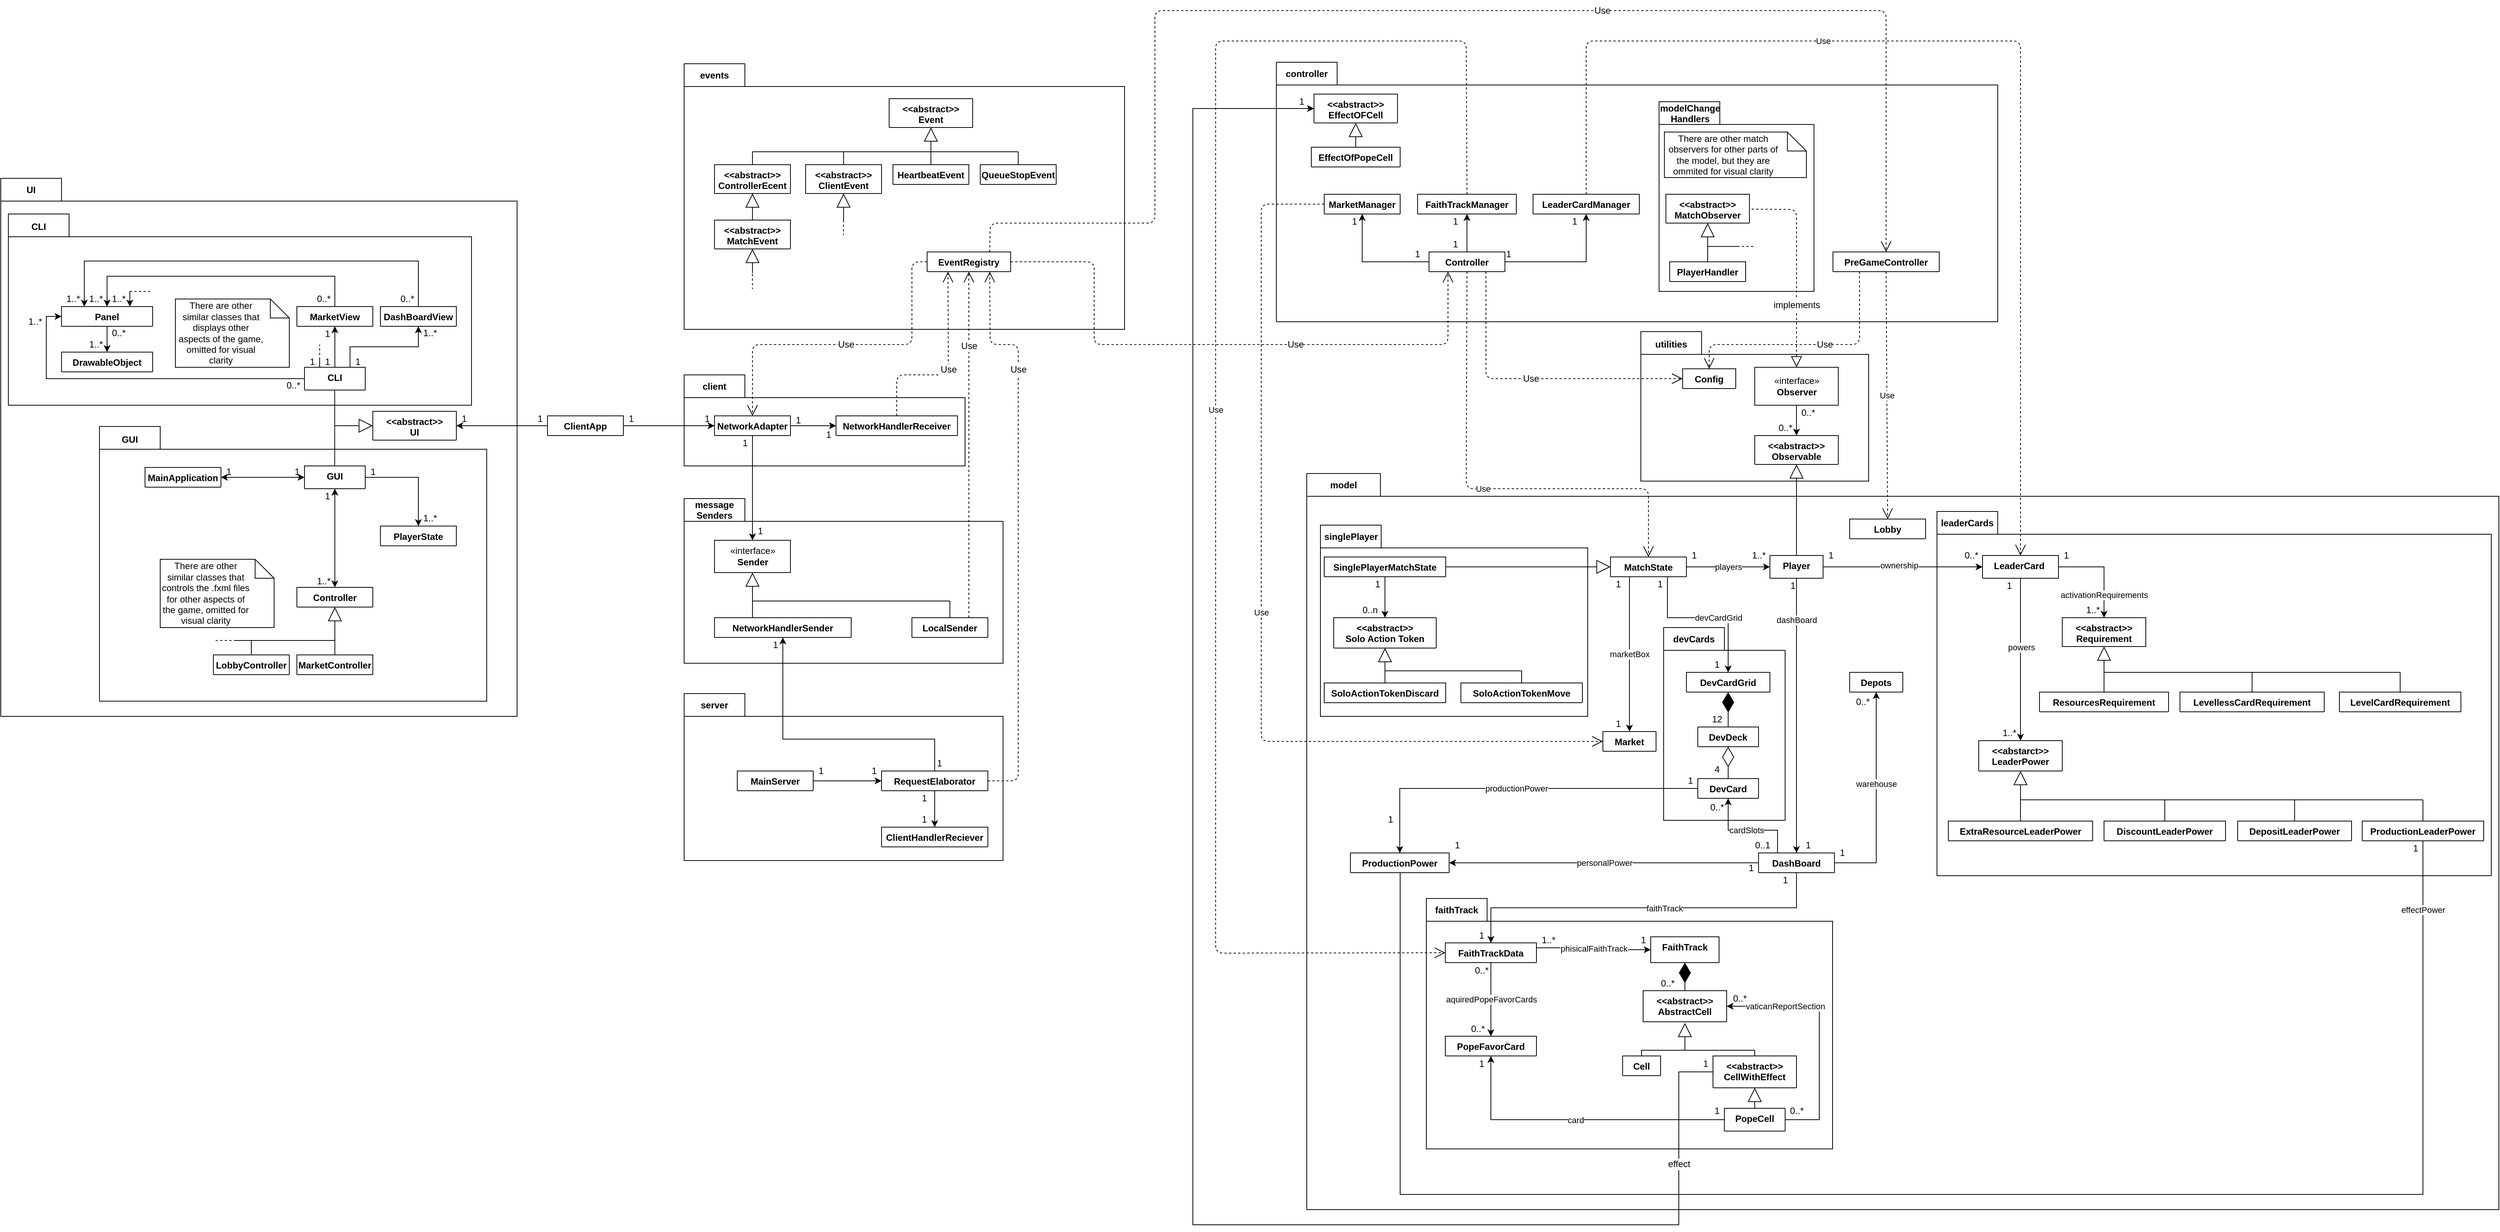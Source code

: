 <mxfile version="14.8.3" type="github" pages="2"><diagram id="VwQ7QQ5h9Vg27Z7AYG4j" name="Page-1"><mxGraphModel dx="3956" dy="2291" grid="1" gridSize="10" guides="1" tooltips="1" connect="1" arrows="1" fold="1" page="1" pageScale="1" pageWidth="827" pageHeight="1169" math="0" shadow="0"><root><mxCell id="0"/><mxCell id="1" parent="0"/><mxCell id="W7VZ00A192c8zCeGEIby-240" value="" style="shape=folder;fontStyle=1;tabWidth=80;tabHeight=30;tabPosition=left;html=1;boundedLbl=1;fontSize=12;" parent="1" vertex="1"><mxGeometry x="-1640" y="-219" width="680" height="709" as="geometry"/></mxCell><mxCell id="W7VZ00A192c8zCeGEIby-238" value="" style="shape=folder;fontStyle=1;tabWidth=80;tabHeight=30;tabPosition=left;html=1;boundedLbl=1;fontSize=12;" parent="1" vertex="1"><mxGeometry x="-1630" y="-172" width="610" height="252" as="geometry"/></mxCell><mxCell id="W7VZ00A192c8zCeGEIby-236" value="" style="shape=folder;fontStyle=1;tabWidth=80;tabHeight=30;tabPosition=left;html=1;boundedLbl=1;fontSize=12;" parent="1" vertex="1"><mxGeometry x="-1510" y="108" width="510" height="362" as="geometry"/></mxCell><mxCell id="W7VZ00A192c8zCeGEIby-190" value="" style="shape=folder;fontStyle=1;tabWidth=80;tabHeight=30;tabPosition=left;html=1;boundedLbl=1;fontSize=12;" parent="1" vertex="1"><mxGeometry x="520" y="-17" width="300" height="197" as="geometry"/></mxCell><mxCell id="W7VZ00A192c8zCeGEIby-101" value="" style="shape=folder;fontStyle=1;tabWidth=80;tabHeight=30;tabPosition=left;html=1;boundedLbl=1;fontSize=12;" parent="1" vertex="1"><mxGeometry x="-740" y="460" width="420" height="220" as="geometry"/></mxCell><mxCell id="W7VZ00A192c8zCeGEIby-100" value="" style="shape=folder;fontStyle=1;tabWidth=80;tabHeight=30;tabPosition=left;html=1;boundedLbl=1;fontSize=12;" parent="1" vertex="1"><mxGeometry x="-740" y="203" width="420" height="217" as="geometry"/></mxCell><mxCell id="W7VZ00A192c8zCeGEIby-99" value="" style="shape=folder;fontStyle=1;tabWidth=80;tabHeight=30;tabPosition=left;html=1;boundedLbl=1;fontSize=12;" parent="1" vertex="1"><mxGeometry x="-740" y="40" width="370" height="120" as="geometry"/></mxCell><mxCell id="W7VZ00A192c8zCeGEIby-33" value="" style="shape=folder;fontStyle=1;tabWidth=80;tabHeight=30;tabPosition=left;html=1;boundedLbl=1;fontSize=12;" parent="1" vertex="1"><mxGeometry x="-740" y="-370" width="580" height="350" as="geometry"/></mxCell><mxCell id="eyLlOzcE2w0YF4IctqW8-146" value="" style="shape=folder;fontStyle=1;tabWidth=80;tabHeight=30;tabPosition=left;html=1;boundedLbl=1;fontSize=12;" parent="1" vertex="1"><mxGeometry x="40" y="-372" width="950" height="342" as="geometry"/></mxCell><mxCell id="eyLlOzcE2w0YF4IctqW8-64" value="" style="shape=folder;fontStyle=1;tabWidth=80;tabHeight=30;tabPosition=left;html=1;boundedLbl=1;fontSize=7;" parent="1" vertex="1"><mxGeometry x="80" y="170" width="1570" height="970" as="geometry"/></mxCell><mxCell id="eyLlOzcE2w0YF4IctqW8-70" value="" style="shape=folder;fontStyle=1;tabWidth=80;tabHeight=30;tabPosition=left;html=1;boundedLbl=1;fontSize=7;" parent="1" vertex="1"><mxGeometry x="237.5" y="730" width="535" height="330" as="geometry"/></mxCell><mxCell id="eyLlOzcE2w0YF4IctqW8-62" value="" style="shape=folder;fontStyle=1;tabWidth=80;tabHeight=30;tabPosition=left;html=1;boundedLbl=1;fontSize=7;" parent="1" vertex="1"><mxGeometry x="550" y="373" width="160" height="254" as="geometry"/></mxCell><mxCell id="eyLlOzcE2w0YF4IctqW8-67" value="" style="shape=folder;fontStyle=1;tabWidth=80;tabHeight=30;tabPosition=left;html=1;boundedLbl=1;fontSize=7;" parent="1" vertex="1"><mxGeometry x="910" y="220" width="730" height="480" as="geometry"/></mxCell><mxCell id="eyLlOzcE2w0YF4IctqW8-65" value="" style="shape=folder;fontStyle=1;tabWidth=80;tabHeight=30;tabPosition=left;html=1;boundedLbl=1;fontSize=7;" parent="1" vertex="1"><mxGeometry x="98" y="238" width="352" height="252" as="geometry"/></mxCell><mxCell id="FNcnwiYAjl0xLcmO1Nqt-9" value="players" style="edgeStyle=orthogonalEdgeStyle;rounded=0;orthogonalLoop=1;jettySize=auto;html=1;exitX=1;exitY=0.5;exitDx=0;exitDy=0;entryX=0;entryY=0.5;entryDx=0;entryDy=0;" parent="1" source="FNcnwiYAjl0xLcmO1Nqt-11" target="FNcnwiYAjl0xLcmO1Nqt-18" edge="1"><mxGeometry relative="1" as="geometry"><mxPoint x="750" y="320" as="sourcePoint"/><mxPoint x="820" y="330" as="targetPoint"/></mxGeometry></mxCell><mxCell id="FNcnwiYAjl0xLcmO1Nqt-10" value="devCardGrid" style="edgeStyle=orthogonalEdgeStyle;rounded=0;orthogonalLoop=1;jettySize=auto;html=1;exitX=0.75;exitY=1;exitDx=0;exitDy=0;entryX=0.5;entryY=0;entryDx=0;entryDy=0;" parent="1" source="FNcnwiYAjl0xLcmO1Nqt-11" target="FNcnwiYAjl0xLcmO1Nqt-88" edge="1"><mxGeometry x="0.173" relative="1" as="geometry"><mxPoint x="590" y="530" as="sourcePoint"/><mxPoint x="255" y="560" as="targetPoint"/><Array as="points"><mxPoint x="555" y="360"/><mxPoint x="635" y="360"/></Array><mxPoint as="offset"/></mxGeometry></mxCell><mxCell id="FNcnwiYAjl0xLcmO1Nqt-11" value="MatchState" style="swimlane;fontStyle=1;align=center;verticalAlign=top;childLayout=stackLayout;horizontal=1;startSize=26;horizontalStack=0;resizeParent=1;resizeParentMax=0;resizeLast=0;collapsible=1;marginBottom=0;" parent="1" vertex="1" collapsed="1"><mxGeometry x="480" y="280" width="100" height="26" as="geometry"><mxRectangle x="560" y="280" width="160" height="34" as="alternateBounds"/></mxGeometry></mxCell><mxCell id="FNcnwiYAjl0xLcmO1Nqt-15" value="" style="line;strokeWidth=1;fillColor=none;align=left;verticalAlign=middle;spacingTop=-1;spacingLeft=3;spacingRight=3;rotatable=0;labelPosition=right;points=[];portConstraint=eastwest;" parent="FNcnwiYAjl0xLcmO1Nqt-11" vertex="1"><mxGeometry y="26" width="100" height="8" as="geometry"/></mxCell><mxCell id="FNcnwiYAjl0xLcmO1Nqt-16" value="dashBoard" style="edgeStyle=orthogonalEdgeStyle;rounded=0;orthogonalLoop=1;jettySize=auto;html=1;exitX=0.5;exitY=1;exitDx=0;exitDy=0;" parent="1" source="FNcnwiYAjl0xLcmO1Nqt-18" target="FNcnwiYAjl0xLcmO1Nqt-122" edge="1"><mxGeometry x="-0.699" relative="1" as="geometry"><Array as="points"><mxPoint x="725" y="613"/></Array><mxPoint as="offset"/></mxGeometry></mxCell><mxCell id="FNcnwiYAjl0xLcmO1Nqt-17" style="edgeStyle=orthogonalEdgeStyle;rounded=0;orthogonalLoop=1;jettySize=auto;html=1;exitX=1;exitY=0.5;exitDx=0;exitDy=0;entryX=0;entryY=0.5;entryDx=0;entryDy=0;" parent="1" source="FNcnwiYAjl0xLcmO1Nqt-18" target="FNcnwiYAjl0xLcmO1Nqt-35" edge="1"><mxGeometry relative="1" as="geometry"><mxPoint x="1599.18" y="301.82" as="targetPoint"/></mxGeometry></mxCell><mxCell id="eyLlOzcE2w0YF4IctqW8-29" value="ownership" style="edgeLabel;html=1;align=center;verticalAlign=middle;resizable=0;points=[];" parent="FNcnwiYAjl0xLcmO1Nqt-17" vertex="1" connectable="0"><mxGeometry x="-0.146" y="1" relative="1" as="geometry"><mxPoint x="10" y="-1" as="offset"/></mxGeometry></mxCell><mxCell id="FNcnwiYAjl0xLcmO1Nqt-18" value="Player&#10;" style="swimlane;fontStyle=1;align=center;verticalAlign=top;childLayout=stackLayout;horizontal=1;startSize=30;horizontalStack=0;resizeParent=1;resizeParentMax=0;resizeLast=0;collapsible=1;marginBottom=0;" parent="1" vertex="1" collapsed="1"><mxGeometry x="690" y="278" width="70" height="30" as="geometry"><mxRectangle x="870" y="282" width="160" height="38" as="alternateBounds"/></mxGeometry></mxCell><mxCell id="FNcnwiYAjl0xLcmO1Nqt-20" value="" style="line;strokeWidth=1;fillColor=none;align=left;verticalAlign=middle;spacingTop=-1;spacingLeft=3;spacingRight=3;rotatable=0;labelPosition=right;points=[];portConstraint=eastwest;" parent="FNcnwiYAjl0xLcmO1Nqt-18" vertex="1"><mxGeometry y="30" width="70" height="8" as="geometry"/></mxCell><mxCell id="FNcnwiYAjl0xLcmO1Nqt-21" value="1" style="text;html=1;align=center;verticalAlign=middle;resizable=0;points=[];autosize=1;" parent="1" vertex="1"><mxGeometry x="580" y="268" width="20" height="20" as="geometry"/></mxCell><mxCell id="FNcnwiYAjl0xLcmO1Nqt-22" value="1..*" style="text;html=1;align=center;verticalAlign=middle;resizable=0;points=[];autosize=1;" parent="1" vertex="1"><mxGeometry x="660" y="268" width="30" height="20" as="geometry"/></mxCell><mxCell id="FNcnwiYAjl0xLcmO1Nqt-23" value="1" style="text;html=1;align=center;verticalAlign=middle;resizable=0;points=[];autosize=1;" parent="1" vertex="1"><mxGeometry x="535" y="306" width="20" height="20" as="geometry"/></mxCell><mxCell id="FNcnwiYAjl0xLcmO1Nqt-24" value="1" style="text;html=1;align=center;verticalAlign=middle;resizable=0;points=[];autosize=1;" parent="1" vertex="1"><mxGeometry x="480" y="306" width="20" height="20" as="geometry"/></mxCell><mxCell id="FNcnwiYAjl0xLcmO1Nqt-25" value="Market" style="swimlane;fontStyle=1;align=center;verticalAlign=top;childLayout=stackLayout;horizontal=1;startSize=26;horizontalStack=0;resizeParent=1;resizeParentMax=0;resizeLast=0;collapsible=1;marginBottom=0;" parent="1" vertex="1" collapsed="1"><mxGeometry x="470" y="510" width="70" height="26" as="geometry"><mxRectangle x="700" y="420" width="100" height="34" as="alternateBounds"/></mxGeometry></mxCell><mxCell id="FNcnwiYAjl0xLcmO1Nqt-28" value="" style="line;strokeWidth=1;fillColor=none;align=left;verticalAlign=middle;spacingTop=-1;spacingLeft=3;spacingRight=3;rotatable=0;labelPosition=right;points=[];portConstraint=eastwest;" parent="FNcnwiYAjl0xLcmO1Nqt-25" vertex="1"><mxGeometry y="26" width="70" height="8" as="geometry"/></mxCell><mxCell id="FNcnwiYAjl0xLcmO1Nqt-33" value="activationRequirements" style="edgeStyle=orthogonalEdgeStyle;rounded=0;orthogonalLoop=1;jettySize=auto;html=1;entryX=0.5;entryY=0;entryDx=0;entryDy=0;exitX=1;exitY=0.5;exitDx=0;exitDy=0;" parent="1" source="FNcnwiYAjl0xLcmO1Nqt-35" target="FNcnwiYAjl0xLcmO1Nqt-44" edge="1"><mxGeometry x="0.528" relative="1" as="geometry"><Array as="points"><mxPoint x="1130" y="293"/></Array><mxPoint x="1170" y="310" as="sourcePoint"/><mxPoint x="1930" y="303" as="targetPoint"/><mxPoint as="offset"/></mxGeometry></mxCell><mxCell id="FNcnwiYAjl0xLcmO1Nqt-34" value="" style="edgeStyle=orthogonalEdgeStyle;rounded=0;orthogonalLoop=1;jettySize=auto;html=1;exitX=0.5;exitY=1;exitDx=0;exitDy=0;" parent="1" source="FNcnwiYAjl0xLcmO1Nqt-35" target="FNcnwiYAjl0xLcmO1Nqt-76" edge="1"><mxGeometry relative="1" as="geometry"/></mxCell><mxCell id="eyLlOzcE2w0YF4IctqW8-30" value="powers" style="edgeLabel;html=1;align=center;verticalAlign=middle;resizable=0;points=[];" parent="FNcnwiYAjl0xLcmO1Nqt-34" vertex="1" connectable="0"><mxGeometry x="-0.15" y="1" relative="1" as="geometry"><mxPoint as="offset"/></mxGeometry></mxCell><mxCell id="FNcnwiYAjl0xLcmO1Nqt-35" value="LeaderCard " style="swimlane;fontStyle=1;align=center;verticalAlign=top;childLayout=stackLayout;horizontal=1;startSize=30;horizontalStack=0;resizeParent=1;resizeParentMax=0;resizeLast=0;collapsible=1;marginBottom=0;" parent="1" vertex="1" collapsed="1"><mxGeometry x="970" y="278" width="100" height="30" as="geometry"><mxRectangle x="970" y="278" width="160" height="38" as="alternateBounds"/></mxGeometry></mxCell><mxCell id="FNcnwiYAjl0xLcmO1Nqt-38" value="" style="line;strokeWidth=1;fillColor=none;align=left;verticalAlign=middle;spacingTop=-1;spacingLeft=3;spacingRight=3;rotatable=0;labelPosition=right;points=[];portConstraint=eastwest;" parent="FNcnwiYAjl0xLcmO1Nqt-35" vertex="1"><mxGeometry y="30" width="100" height="8" as="geometry"/></mxCell><mxCell id="FNcnwiYAjl0xLcmO1Nqt-42" value="1" style="text;html=1;align=center;verticalAlign=middle;resizable=0;points=[];autosize=1;" parent="1" vertex="1"><mxGeometry x="760" y="268" width="20" height="20" as="geometry"/></mxCell><mxCell id="FNcnwiYAjl0xLcmO1Nqt-43" value="0..*" style="text;html=1;align=center;verticalAlign=middle;resizable=0;points=[];autosize=1;" parent="1" vertex="1"><mxGeometry x="940" y="268" width="30" height="20" as="geometry"/></mxCell><mxCell id="FNcnwiYAjl0xLcmO1Nqt-44" value="&lt;&lt;abstract&gt;&gt;&#10;Requirement" style="swimlane;fontStyle=1;align=center;verticalAlign=top;childLayout=stackLayout;horizontal=1;startSize=38;horizontalStack=0;resizeParent=1;resizeParentMax=0;resizeLast=0;collapsible=1;marginBottom=0;" parent="1" vertex="1" collapsed="1"><mxGeometry x="1075" y="360" width="110" height="38" as="geometry"><mxRectangle x="1654" y="598" width="160" height="46" as="alternateBounds"/></mxGeometry></mxCell><mxCell id="FNcnwiYAjl0xLcmO1Nqt-45" value="" style="line;strokeWidth=1;fillColor=none;align=left;verticalAlign=middle;spacingTop=-1;spacingLeft=3;spacingRight=3;rotatable=0;labelPosition=right;points=[];portConstraint=eastwest;" parent="FNcnwiYAjl0xLcmO1Nqt-44" vertex="1"><mxGeometry y="38" width="110" height="8" as="geometry"/></mxCell><mxCell id="FNcnwiYAjl0xLcmO1Nqt-46" value="" style="endArrow=block;endSize=16;endFill=0;html=1;entryX=0.5;entryY=1;entryDx=0;entryDy=0;exitX=0.5;exitY=0;exitDx=0;exitDy=0;" parent="1" source="FNcnwiYAjl0xLcmO1Nqt-47" target="FNcnwiYAjl0xLcmO1Nqt-44" edge="1"><mxGeometry width="160" relative="1" as="geometry"><mxPoint x="2030" y="432" as="sourcePoint"/><mxPoint x="2040" y="330" as="targetPoint"/></mxGeometry></mxCell><mxCell id="FNcnwiYAjl0xLcmO1Nqt-47" value="ResourcesRequirement" style="swimlane;fontStyle=1;align=center;verticalAlign=top;childLayout=stackLayout;horizontal=1;startSize=26;horizontalStack=0;resizeParent=1;resizeParentMax=0;resizeLast=0;collapsible=1;marginBottom=0;" parent="1" vertex="1" collapsed="1"><mxGeometry x="1045" y="458" width="170" height="26" as="geometry"><mxRectangle x="1615" y="636" width="240" height="34" as="alternateBounds"/></mxGeometry></mxCell><mxCell id="FNcnwiYAjl0xLcmO1Nqt-49" value="" style="line;strokeWidth=1;fillColor=none;align=left;verticalAlign=middle;spacingTop=-1;spacingLeft=3;spacingRight=3;rotatable=0;labelPosition=right;points=[];portConstraint=eastwest;" parent="FNcnwiYAjl0xLcmO1Nqt-47" vertex="1"><mxGeometry y="26" width="170" height="8" as="geometry"/></mxCell><mxCell id="FNcnwiYAjl0xLcmO1Nqt-50" value="LevellessCardRequirement" style="swimlane;fontStyle=1;align=center;verticalAlign=top;childLayout=stackLayout;horizontal=1;startSize=26;horizontalStack=0;resizeParent=1;resizeParentMax=0;resizeLast=0;collapsible=1;marginBottom=0;" parent="1" vertex="1" collapsed="1"><mxGeometry x="1230" y="458" width="190" height="26" as="geometry"><mxRectangle x="1290" y="472" width="200" height="34" as="alternateBounds"/></mxGeometry></mxCell><mxCell id="FNcnwiYAjl0xLcmO1Nqt-53" value="" style="line;strokeWidth=1;fillColor=none;align=left;verticalAlign=middle;spacingTop=-1;spacingLeft=3;spacingRight=3;rotatable=0;labelPosition=right;points=[];portConstraint=eastwest;" parent="FNcnwiYAjl0xLcmO1Nqt-50" vertex="1"><mxGeometry y="26" width="190" height="8" as="geometry"/></mxCell><mxCell id="FNcnwiYAjl0xLcmO1Nqt-54" value="LevelCardRequirement" style="swimlane;fontStyle=1;align=center;verticalAlign=top;childLayout=stackLayout;horizontal=1;startSize=26;horizontalStack=0;resizeParent=1;resizeParentMax=0;resizeLast=0;collapsible=1;marginBottom=0;" parent="1" vertex="1" collapsed="1"><mxGeometry x="1440" y="458" width="160" height="26" as="geometry"><mxRectangle x="1530" y="472" width="200" height="34" as="alternateBounds"/></mxGeometry></mxCell><mxCell id="FNcnwiYAjl0xLcmO1Nqt-58" value="" style="line;strokeWidth=1;fillColor=none;align=left;verticalAlign=middle;spacingTop=-1;spacingLeft=3;spacingRight=3;rotatable=0;labelPosition=right;points=[];portConstraint=eastwest;" parent="FNcnwiYAjl0xLcmO1Nqt-54" vertex="1"><mxGeometry y="26" width="160" height="8" as="geometry"/></mxCell><mxCell id="FNcnwiYAjl0xLcmO1Nqt-59" value="" style="endArrow=none;html=1;exitX=0.5;exitY=0;exitDx=0;exitDy=0;" parent="1" source="FNcnwiYAjl0xLcmO1Nqt-50" edge="1"><mxGeometry width="50" height="50" relative="1" as="geometry"><mxPoint x="1480" y="632" as="sourcePoint"/><mxPoint x="1325" y="432" as="targetPoint"/></mxGeometry></mxCell><mxCell id="FNcnwiYAjl0xLcmO1Nqt-60" value="1..*" style="text;html=1;align=center;verticalAlign=middle;resizable=0;points=[];autosize=1;" parent="1" vertex="1"><mxGeometry x="1100" y="340" width="30" height="20" as="geometry"/></mxCell><mxCell id="FNcnwiYAjl0xLcmO1Nqt-61" value="1" style="text;html=1;align=center;verticalAlign=middle;resizable=0;points=[];autosize=1;" parent="1" vertex="1"><mxGeometry x="1070" y="268" width="20" height="20" as="geometry"/></mxCell><mxCell id="FNcnwiYAjl0xLcmO1Nqt-62" value="DepositLeaderPower" style="swimlane;fontStyle=1;align=center;verticalAlign=top;childLayout=stackLayout;horizontal=1;startSize=26;horizontalStack=0;resizeParent=1;resizeParentMax=0;resizeLast=0;collapsible=1;marginBottom=0;" parent="1" vertex="1" collapsed="1"><mxGeometry x="1306" y="628" width="150" height="26" as="geometry"><mxRectangle x="1306" y="458" width="151" height="34" as="alternateBounds"/></mxGeometry></mxCell><mxCell id="FNcnwiYAjl0xLcmO1Nqt-65" value="" style="line;strokeWidth=1;fillColor=none;align=left;verticalAlign=middle;spacingTop=-1;spacingLeft=3;spacingRight=3;rotatable=0;labelPosition=right;points=[];portConstraint=eastwest;" parent="FNcnwiYAjl0xLcmO1Nqt-62" vertex="1"><mxGeometry y="26" width="150" height="8" as="geometry"/></mxCell><mxCell id="FNcnwiYAjl0xLcmO1Nqt-66" value="DiscountLeaderPower" style="swimlane;fontStyle=1;align=center;verticalAlign=top;childLayout=stackLayout;horizontal=1;startSize=26;horizontalStack=0;resizeParent=1;resizeParentMax=0;resizeLast=0;collapsible=1;marginBottom=0;" parent="1" vertex="1" collapsed="1"><mxGeometry x="1130" y="628" width="160" height="26" as="geometry"><mxRectangle x="1130" y="458" width="140" height="34" as="alternateBounds"/></mxGeometry></mxCell><mxCell id="FNcnwiYAjl0xLcmO1Nqt-68" value="" style="line;strokeWidth=1;fillColor=none;align=left;verticalAlign=middle;spacingTop=-1;spacingLeft=3;spacingRight=3;rotatable=0;labelPosition=right;points=[];portConstraint=eastwest;" parent="FNcnwiYAjl0xLcmO1Nqt-66" vertex="1"><mxGeometry y="26" width="160" height="8" as="geometry"/></mxCell><mxCell id="FNcnwiYAjl0xLcmO1Nqt-69" value="ExtraResourceLeaderPower" style="swimlane;fontStyle=1;align=center;verticalAlign=top;childLayout=stackLayout;horizontal=1;startSize=26;horizontalStack=0;resizeParent=1;resizeParentMax=0;resizeLast=0;collapsible=1;marginBottom=0;" parent="1" vertex="1" collapsed="1"><mxGeometry x="925" y="628" width="190" height="26" as="geometry"><mxRectangle x="935" y="458" width="170" height="34" as="alternateBounds"/></mxGeometry></mxCell><mxCell id="FNcnwiYAjl0xLcmO1Nqt-71" value="" style="line;strokeWidth=1;fillColor=none;align=left;verticalAlign=middle;spacingTop=-1;spacingLeft=3;spacingRight=3;rotatable=0;labelPosition=right;points=[];portConstraint=eastwest;" parent="FNcnwiYAjl0xLcmO1Nqt-69" vertex="1"><mxGeometry y="26" width="190" height="8" as="geometry"/></mxCell><mxCell id="FNcnwiYAjl0xLcmO1Nqt-72" style="edgeStyle=orthogonalEdgeStyle;rounded=0;orthogonalLoop=1;jettySize=auto;html=1;exitX=0.5;exitY=1;exitDx=0;exitDy=0;entryX=0.5;entryY=1;entryDx=0;entryDy=0;" parent="1" source="FNcnwiYAjl0xLcmO1Nqt-74" target="FNcnwiYAjl0xLcmO1Nqt-108" edge="1"><mxGeometry relative="1" as="geometry"><Array as="points"><mxPoint x="1550" y="1120"/><mxPoint x="203" y="1120"/><mxPoint x="203" y="690"/><mxPoint x="203" y="690"/></Array><mxPoint x="280.4" y="1179.44" as="targetPoint"/></mxGeometry></mxCell><mxCell id="FNcnwiYAjl0xLcmO1Nqt-73" value="effectPower" style="edgeLabel;html=1;align=center;verticalAlign=middle;resizable=0;points=[];" parent="FNcnwiYAjl0xLcmO1Nqt-72" vertex="1" connectable="0"><mxGeometry x="-0.919" relative="1" as="geometry"><mxPoint as="offset"/></mxGeometry></mxCell><mxCell id="FNcnwiYAjl0xLcmO1Nqt-74" value="ProductionLeaderPower&#10;" style="swimlane;fontStyle=1;align=center;verticalAlign=top;childLayout=stackLayout;horizontal=1;startSize=26;horizontalStack=0;resizeParent=1;resizeParentMax=0;resizeLast=0;collapsible=1;marginBottom=0;" parent="1" vertex="1" collapsed="1"><mxGeometry x="1470" y="628" width="160" height="26" as="geometry"><mxRectangle x="1470" y="458" width="160" height="34" as="alternateBounds"/></mxGeometry></mxCell><mxCell id="FNcnwiYAjl0xLcmO1Nqt-75" value="" style="line;strokeWidth=1;fillColor=none;align=left;verticalAlign=middle;spacingTop=-1;spacingLeft=3;spacingRight=3;rotatable=0;labelPosition=right;points=[];portConstraint=eastwest;" parent="FNcnwiYAjl0xLcmO1Nqt-74" vertex="1"><mxGeometry y="26" width="160" height="8" as="geometry"/></mxCell><mxCell id="FNcnwiYAjl0xLcmO1Nqt-76" value="&lt;&lt;abstarct&gt;&gt;&#10;LeaderPower" style="swimlane;fontStyle=1;align=center;verticalAlign=top;childLayout=stackLayout;horizontal=1;startSize=40;horizontalStack=0;resizeParent=1;resizeParentMax=0;resizeLast=0;collapsible=1;marginBottom=0;" parent="1" vertex="1" collapsed="1"><mxGeometry x="965" y="522" width="110" height="40" as="geometry"><mxRectangle x="941" y="352" width="159" height="48" as="alternateBounds"/></mxGeometry></mxCell><mxCell id="FNcnwiYAjl0xLcmO1Nqt-77" value="" style="line;strokeWidth=1;fillColor=none;align=left;verticalAlign=middle;spacingTop=-1;spacingLeft=3;spacingRight=3;rotatable=0;labelPosition=right;points=[];portConstraint=eastwest;" parent="FNcnwiYAjl0xLcmO1Nqt-76" vertex="1"><mxGeometry y="40" width="110" height="8" as="geometry"/></mxCell><mxCell id="FNcnwiYAjl0xLcmO1Nqt-78" value="1..*" style="text;html=1;align=center;verticalAlign=middle;resizable=0;points=[];autosize=1;" parent="1" vertex="1"><mxGeometry x="990" y="502" width="30" height="20" as="geometry"/></mxCell><mxCell id="FNcnwiYAjl0xLcmO1Nqt-80" value="" style="endArrow=none;html=1;exitX=0.5;exitY=0;exitDx=0;exitDy=0;" parent="1" source="FNcnwiYAjl0xLcmO1Nqt-54" edge="1"><mxGeometry width="50" height="50" relative="1" as="geometry"><mxPoint x="1120" y="462" as="sourcePoint"/><mxPoint x="1520" y="432" as="targetPoint"/></mxGeometry></mxCell><mxCell id="FNcnwiYAjl0xLcmO1Nqt-81" value="" style="endArrow=none;html=1;" parent="1" edge="1"><mxGeometry width="50" height="50" relative="1" as="geometry"><mxPoint x="1130" y="432" as="sourcePoint"/><mxPoint x="1520" y="432" as="targetPoint"/></mxGeometry></mxCell><mxCell id="FNcnwiYAjl0xLcmO1Nqt-82" value="" style="endArrow=block;endSize=16;endFill=0;html=1;entryX=0.5;entryY=1;entryDx=0;entryDy=0;exitX=0.5;exitY=0;exitDx=0;exitDy=0;" parent="1" source="FNcnwiYAjl0xLcmO1Nqt-69" target="FNcnwiYAjl0xLcmO1Nqt-76" edge="1"><mxGeometry width="160" relative="1" as="geometry"><mxPoint x="1289" y="850" as="sourcePoint"/><mxPoint x="1379.5" y="805" as="targetPoint"/></mxGeometry></mxCell><mxCell id="FNcnwiYAjl0xLcmO1Nqt-83" value="" style="endArrow=none;html=1;" parent="1" edge="1"><mxGeometry width="50" height="50" relative="1" as="geometry"><mxPoint x="1020" y="600" as="sourcePoint"/><mxPoint x="1550" y="600" as="targetPoint"/></mxGeometry></mxCell><mxCell id="FNcnwiYAjl0xLcmO1Nqt-84" value="" style="endArrow=none;html=1;exitX=0.5;exitY=0;exitDx=0;exitDy=0;" parent="1" source="FNcnwiYAjl0xLcmO1Nqt-74" edge="1"><mxGeometry width="50" height="50" relative="1" as="geometry"><mxPoint x="1289" y="880" as="sourcePoint"/><mxPoint x="1550" y="600" as="targetPoint"/></mxGeometry></mxCell><mxCell id="FNcnwiYAjl0xLcmO1Nqt-85" value="" style="endArrow=none;html=1;exitX=0.5;exitY=0;exitDx=0;exitDy=0;" parent="1" source="FNcnwiYAjl0xLcmO1Nqt-66" edge="1"><mxGeometry width="50" height="50" relative="1" as="geometry"><mxPoint x="1829" y="880" as="sourcePoint"/><mxPoint x="1210" y="600" as="targetPoint"/></mxGeometry></mxCell><mxCell id="FNcnwiYAjl0xLcmO1Nqt-86" value="" style="endArrow=none;html=1;exitX=0.5;exitY=0;exitDx=0;exitDy=0;" parent="1" source="FNcnwiYAjl0xLcmO1Nqt-62" edge="1"><mxGeometry width="50" height="50" relative="1" as="geometry"><mxPoint x="1829" y="880" as="sourcePoint"/><mxPoint x="1381" y="600" as="targetPoint"/></mxGeometry></mxCell><mxCell id="FNcnwiYAjl0xLcmO1Nqt-87" value="marketBox" style="edgeStyle=orthogonalEdgeStyle;rounded=0;orthogonalLoop=1;jettySize=auto;html=1;exitX=0.25;exitY=1;exitDx=0;exitDy=0;entryX=0.5;entryY=0;entryDx=0;entryDy=0;" parent="1" source="FNcnwiYAjl0xLcmO1Nqt-11" target="FNcnwiYAjl0xLcmO1Nqt-25" edge="1"><mxGeometry relative="1" as="geometry"><mxPoint x="560" y="319" as="sourcePoint"/><mxPoint x="320" y="319.274" as="targetPoint"/></mxGeometry></mxCell><mxCell id="FNcnwiYAjl0xLcmO1Nqt-88" value="DevCardGrid" style="swimlane;fontStyle=1;align=center;verticalAlign=top;childLayout=stackLayout;horizontal=1;startSize=26;horizontalStack=0;resizeParent=1;resizeParentMax=0;resizeLast=0;collapsible=1;marginBottom=0;" parent="1" vertex="1" collapsed="1"><mxGeometry x="580" y="432" width="110" height="26" as="geometry"><mxRectangle x="580" y="432" width="160" height="36" as="alternateBounds"/></mxGeometry></mxCell><mxCell id="FNcnwiYAjl0xLcmO1Nqt-89" value="" style="line;strokeWidth=1;fillColor=none;align=left;verticalAlign=middle;spacingTop=-1;spacingLeft=3;spacingRight=3;rotatable=0;labelPosition=right;points=[];portConstraint=eastwest;" parent="FNcnwiYAjl0xLcmO1Nqt-88" vertex="1"><mxGeometry y="26" width="110" height="10" as="geometry"/></mxCell><mxCell id="FNcnwiYAjl0xLcmO1Nqt-90" value="1" style="text;html=1;align=center;verticalAlign=middle;resizable=0;points=[];autosize=1;" parent="1" vertex="1"><mxGeometry x="480" y="490" width="20" height="20" as="geometry"/></mxCell><mxCell id="FNcnwiYAjl0xLcmO1Nqt-91" value="1" style="text;html=1;align=center;verticalAlign=middle;resizable=0;points=[];autosize=1;" parent="1" vertex="1"><mxGeometry x="610" y="412" width="20" height="20" as="geometry"/></mxCell><mxCell id="FNcnwiYAjl0xLcmO1Nqt-92" value="DevDeck" style="swimlane;fontStyle=1;align=center;verticalAlign=top;childLayout=stackLayout;horizontal=1;startSize=26;horizontalStack=0;resizeParent=1;resizeParentMax=0;resizeLast=0;collapsible=1;marginBottom=0;" parent="1" vertex="1" collapsed="1"><mxGeometry x="595" y="504" width="80" height="26" as="geometry"><mxRectangle x="200" y="720" width="160" height="36" as="alternateBounds"/></mxGeometry></mxCell><mxCell id="FNcnwiYAjl0xLcmO1Nqt-95" value="" style="line;strokeWidth=1;fillColor=none;align=left;verticalAlign=middle;spacingTop=-1;spacingLeft=3;spacingRight=3;rotatable=0;labelPosition=right;points=[];portConstraint=eastwest;" parent="FNcnwiYAjl0xLcmO1Nqt-92" vertex="1"><mxGeometry y="26" width="80" height="10" as="geometry"/></mxCell><mxCell id="FNcnwiYAjl0xLcmO1Nqt-96" value="" style="endArrow=diamondThin;endFill=1;endSize=24;html=1;entryX=0.5;entryY=1;entryDx=0;entryDy=0;exitX=0.5;exitY=0;exitDx=0;exitDy=0;" parent="1" source="FNcnwiYAjl0xLcmO1Nqt-92" target="FNcnwiYAjl0xLcmO1Nqt-88" edge="1"><mxGeometry width="160" relative="1" as="geometry"><mxPoint x="310" y="680" as="sourcePoint"/><mxPoint x="490" y="680" as="targetPoint"/></mxGeometry></mxCell><mxCell id="FNcnwiYAjl0xLcmO1Nqt-97" value="12" style="text;html=1;align=center;verticalAlign=middle;resizable=0;points=[];autosize=1;" parent="1" vertex="1"><mxGeometry x="605" y="484" width="30" height="20" as="geometry"/></mxCell><mxCell id="FNcnwiYAjl0xLcmO1Nqt-98" value="productionPower" style="edgeStyle=orthogonalEdgeStyle;rounded=0;orthogonalLoop=1;jettySize=auto;html=1;exitX=0;exitY=0.5;exitDx=0;exitDy=0;entryX=0.5;entryY=0;entryDx=0;entryDy=0;" parent="1" source="FNcnwiYAjl0xLcmO1Nqt-99" target="FNcnwiYAjl0xLcmO1Nqt-108" edge="1"><mxGeometry relative="1" as="geometry"/></mxCell><mxCell id="FNcnwiYAjl0xLcmO1Nqt-99" value="DevCard" style="swimlane;fontStyle=1;align=center;verticalAlign=top;childLayout=stackLayout;horizontal=1;startSize=26;horizontalStack=0;resizeParent=1;resizeParentMax=0;resizeLast=0;collapsible=1;marginBottom=0;" parent="1" vertex="1" collapsed="1"><mxGeometry x="595" y="572" width="80" height="26" as="geometry"><mxRectangle x="160" y="880" width="240" height="36" as="alternateBounds"/></mxGeometry></mxCell><mxCell id="FNcnwiYAjl0xLcmO1Nqt-105" value="" style="line;strokeWidth=1;fillColor=none;align=left;verticalAlign=middle;spacingTop=-1;spacingLeft=3;spacingRight=3;rotatable=0;labelPosition=right;points=[];portConstraint=eastwest;" parent="FNcnwiYAjl0xLcmO1Nqt-99" vertex="1"><mxGeometry y="26" width="80" height="10" as="geometry"/></mxCell><mxCell id="FNcnwiYAjl0xLcmO1Nqt-106" value="" style="endArrow=diamondThin;endFill=0;endSize=24;html=1;entryX=0.5;entryY=1;entryDx=0;entryDy=0;exitX=0.5;exitY=0;exitDx=0;exitDy=0;" parent="1" source="FNcnwiYAjl0xLcmO1Nqt-99" target="FNcnwiYAjl0xLcmO1Nqt-92" edge="1"><mxGeometry width="160" relative="1" as="geometry"><mxPoint x="530" y="840" as="sourcePoint"/><mxPoint x="850" y="780" as="targetPoint"/></mxGeometry></mxCell><mxCell id="FNcnwiYAjl0xLcmO1Nqt-107" value="4" style="text;html=1;align=center;verticalAlign=middle;resizable=0;points=[];autosize=1;" parent="1" vertex="1"><mxGeometry x="610" y="550" width="20" height="20" as="geometry"/></mxCell><mxCell id="FNcnwiYAjl0xLcmO1Nqt-108" value="ProductionPower" style="swimlane;fontStyle=1;align=center;verticalAlign=top;childLayout=stackLayout;horizontal=1;startSize=26;horizontalStack=0;resizeParent=1;resizeParentMax=0;resizeLast=0;collapsible=1;marginBottom=0;" parent="1" vertex="1" collapsed="1"><mxGeometry x="137.5" y="670" width="130" height="26" as="geometry"><mxRectangle x="80" y="1120" width="400" height="36" as="alternateBounds"/></mxGeometry></mxCell><mxCell id="FNcnwiYAjl0xLcmO1Nqt-114" value="" style="line;strokeWidth=1;fillColor=none;align=left;verticalAlign=middle;spacingTop=-1;spacingLeft=3;spacingRight=3;rotatable=0;labelPosition=right;points=[];portConstraint=eastwest;" parent="FNcnwiYAjl0xLcmO1Nqt-108" vertex="1"><mxGeometry y="26" width="130" height="10" as="geometry"/></mxCell><mxCell id="FNcnwiYAjl0xLcmO1Nqt-116" value="1" style="text;html=1;align=center;verticalAlign=middle;resizable=0;points=[];autosize=1;" parent="1" vertex="1"><mxGeometry x="575" y="565" width="20" height="20" as="geometry"/></mxCell><mxCell id="FNcnwiYAjl0xLcmO1Nqt-117" value="1" style="text;html=1;align=center;verticalAlign=middle;resizable=0;points=[];autosize=1;" parent="1" vertex="1"><mxGeometry x="180" y="616" width="20" height="20" as="geometry"/></mxCell><mxCell id="FNcnwiYAjl0xLcmO1Nqt-118" value="cardSlots" style="edgeStyle=orthogonalEdgeStyle;rounded=0;orthogonalLoop=1;jettySize=auto;html=1;entryX=0.5;entryY=1;entryDx=0;entryDy=0;exitX=0.25;exitY=0;exitDx=0;exitDy=0;" parent="1" source="FNcnwiYAjl0xLcmO1Nqt-122" target="FNcnwiYAjl0xLcmO1Nqt-99" edge="1"><mxGeometry x="0.046" relative="1" as="geometry"><mxPoint as="offset"/><mxPoint x="610" y="690" as="sourcePoint"/><mxPoint x="630" y="669.034" as="targetPoint"/><Array as="points"><mxPoint x="700" y="640"/><mxPoint x="635" y="640"/></Array></mxGeometry></mxCell><mxCell id="FNcnwiYAjl0xLcmO1Nqt-119" value="warehouse" style="edgeStyle=orthogonalEdgeStyle;rounded=0;orthogonalLoop=1;jettySize=auto;html=1;exitX=1;exitY=0.5;exitDx=0;exitDy=0;entryX=0.5;entryY=1;entryDx=0;entryDy=0;" parent="1" source="FNcnwiYAjl0xLcmO1Nqt-122" target="FNcnwiYAjl0xLcmO1Nqt-139" edge="1"><mxGeometry x="0.14" relative="1" as="geometry"><mxPoint as="offset"/><mxPoint x="1270" y="439" as="targetPoint"/></mxGeometry></mxCell><mxCell id="FNcnwiYAjl0xLcmO1Nqt-120" style="edgeStyle=orthogonalEdgeStyle;rounded=0;orthogonalLoop=1;jettySize=auto;html=1;entryX=0.5;entryY=0;entryDx=0;entryDy=0;exitX=0.5;exitY=1;exitDx=0;exitDy=0;" parent="1" source="FNcnwiYAjl0xLcmO1Nqt-122" target="FNcnwiYAjl0xLcmO1Nqt-148" edge="1"><mxGeometry relative="1" as="geometry"/></mxCell><mxCell id="FNcnwiYAjl0xLcmO1Nqt-121" value="faithTrack" style="edgeLabel;html=1;align=center;verticalAlign=middle;resizable=0;points=[];" parent="FNcnwiYAjl0xLcmO1Nqt-120" vertex="1" connectable="0"><mxGeometry x="-0.11" relative="1" as="geometry"><mxPoint as="offset"/></mxGeometry></mxCell><mxCell id="FNcnwiYAjl0xLcmO1Nqt-122" value="DashBoard" style="swimlane;fontStyle=1;align=center;verticalAlign=top;childLayout=stackLayout;horizontal=1;startSize=26;horizontalStack=0;resizeParent=1;resizeParentMax=0;resizeLast=0;collapsible=1;marginBottom=0;" parent="1" vertex="1" collapsed="1"><mxGeometry x="675" y="670" width="100" height="26" as="geometry"><mxRectangle x="920" y="600" width="240" height="34" as="alternateBounds"/></mxGeometry></mxCell><mxCell id="FNcnwiYAjl0xLcmO1Nqt-124" value="" style="line;strokeWidth=1;fillColor=none;align=left;verticalAlign=middle;spacingTop=-1;spacingLeft=3;spacingRight=3;rotatable=0;labelPosition=right;points=[];portConstraint=eastwest;" parent="FNcnwiYAjl0xLcmO1Nqt-122" vertex="1"><mxGeometry y="26" width="100" height="8" as="geometry"/></mxCell><mxCell id="FNcnwiYAjl0xLcmO1Nqt-127" value="1" style="text;html=1;align=center;verticalAlign=middle;resizable=0;points=[];autosize=1;" parent="1" vertex="1"><mxGeometry x="730" y="650" width="20" height="20" as="geometry"/></mxCell><mxCell id="FNcnwiYAjl0xLcmO1Nqt-128" value="1" style="text;html=1;align=center;verticalAlign=middle;resizable=0;points=[];autosize=1;" parent="1" vertex="1"><mxGeometry x="710" y="308" width="20" height="20" as="geometry"/></mxCell><mxCell id="FNcnwiYAjl0xLcmO1Nqt-133" value="1" style="text;html=1;align=center;verticalAlign=middle;resizable=0;points=[];autosize=1;" parent="1" vertex="1"><mxGeometry x="775" y="660" width="20" height="20" as="geometry"/></mxCell><mxCell id="FNcnwiYAjl0xLcmO1Nqt-134" value="0..1" style="text;html=1;align=center;verticalAlign=middle;resizable=0;points=[];autosize=1;" parent="1" vertex="1"><mxGeometry x="660" y="650" width="40" height="20" as="geometry"/></mxCell><mxCell id="FNcnwiYAjl0xLcmO1Nqt-135" value="0..*" style="text;html=1;align=center;verticalAlign=middle;resizable=0;points=[];autosize=1;" parent="1" vertex="1"><mxGeometry x="605" y="600" width="30" height="20" as="geometry"/></mxCell><mxCell id="FNcnwiYAjl0xLcmO1Nqt-136" value="personalPower" style="edgeStyle=orthogonalEdgeStyle;rounded=0;orthogonalLoop=1;jettySize=auto;html=1;exitX=0;exitY=0.5;exitDx=0;exitDy=0;entryX=1;entryY=0.5;entryDx=0;entryDy=0;" parent="1" source="FNcnwiYAjl0xLcmO1Nqt-122" target="FNcnwiYAjl0xLcmO1Nqt-108" edge="1"><mxGeometry x="-0.004" relative="1" as="geometry"><Array as="points"><mxPoint x="530" y="683"/><mxPoint x="530" y="683"/></Array><mxPoint as="offset"/><mxPoint x="920" y="647" as="sourcePoint"/><mxPoint x="480" y="1159" as="targetPoint"/></mxGeometry></mxCell><mxCell id="FNcnwiYAjl0xLcmO1Nqt-137" value="1" style="text;html=1;align=center;verticalAlign=middle;resizable=0;points=[];autosize=1;" parent="1" vertex="1"><mxGeometry x="700" y="696" width="20" height="20" as="geometry"/></mxCell><mxCell id="FNcnwiYAjl0xLcmO1Nqt-138" value="1" style="text;html=1;align=center;verticalAlign=middle;resizable=0;points=[];autosize=1;" parent="1" vertex="1"><mxGeometry x="267.5" y="650" width="20" height="20" as="geometry"/></mxCell><mxCell id="FNcnwiYAjl0xLcmO1Nqt-139" value="Depots" style="swimlane;fontStyle=1;align=center;verticalAlign=top;childLayout=stackLayout;horizontal=1;startSize=26;horizontalStack=0;resizeParent=1;resizeParentMax=0;resizeLast=0;collapsible=1;marginBottom=0;" parent="1" vertex="1" collapsed="1"><mxGeometry x="795" y="432" width="70" height="26" as="geometry"><mxRectangle x="1270" y="400" width="210" height="34" as="alternateBounds"/></mxGeometry></mxCell><mxCell id="FNcnwiYAjl0xLcmO1Nqt-143" value="" style="line;strokeWidth=1;fillColor=none;align=left;verticalAlign=middle;spacingTop=-1;spacingLeft=3;spacingRight=3;rotatable=0;labelPosition=right;points=[];portConstraint=eastwest;" parent="FNcnwiYAjl0xLcmO1Nqt-139" vertex="1"><mxGeometry y="26" width="70" height="8" as="geometry"/></mxCell><mxCell id="FNcnwiYAjl0xLcmO1Nqt-144" value="0..*" style="text;html=1;align=center;verticalAlign=middle;resizable=0;points=[];autosize=1;" parent="1" vertex="1"><mxGeometry x="797" y="461" width="30" height="20" as="geometry"/></mxCell><mxCell id="FNcnwiYAjl0xLcmO1Nqt-145" value="1" style="text;html=1;align=center;verticalAlign=middle;resizable=0;points=[];autosize=1;" parent="1" vertex="1"><mxGeometry x="995" y="308" width="20" height="20" as="geometry"/></mxCell><mxCell id="FNcnwiYAjl0xLcmO1Nqt-146" value="phisicalFaithTrack" style="edgeStyle=orthogonalEdgeStyle;rounded=0;orthogonalLoop=1;jettySize=auto;html=1;exitX=1;exitY=0.25;exitDx=0;exitDy=0;entryX=0;entryY=0.5;entryDx=0;entryDy=0;" parent="1" source="FNcnwiYAjl0xLcmO1Nqt-148" target="FNcnwiYAjl0xLcmO1Nqt-152" edge="1"><mxGeometry relative="1" as="geometry"/></mxCell><mxCell id="FNcnwiYAjl0xLcmO1Nqt-147" value="aquiredPopeFavorCards" style="edgeStyle=orthogonalEdgeStyle;rounded=0;orthogonalLoop=1;jettySize=auto;html=1;entryX=0.5;entryY=0;entryDx=0;entryDy=0;exitX=0.5;exitY=1;exitDx=0;exitDy=0;" parent="1" source="FNcnwiYAjl0xLcmO1Nqt-148" target="FNcnwiYAjl0xLcmO1Nqt-164" edge="1"><mxGeometry relative="1" as="geometry"/></mxCell><mxCell id="FNcnwiYAjl0xLcmO1Nqt-148" value="FaithTrackData" style="swimlane;fontStyle=1;align=center;verticalAlign=top;childLayout=stackLayout;horizontal=1;startSize=26;horizontalStack=0;resizeParent=1;resizeParentMax=0;resizeLast=0;collapsible=1;marginBottom=0;" parent="1" vertex="1" collapsed="1"><mxGeometry x="262.5" y="788.5" width="120" height="26" as="geometry"><mxRectangle x="132.5" y="756" width="127.5" height="34" as="alternateBounds"/></mxGeometry></mxCell><mxCell id="FNcnwiYAjl0xLcmO1Nqt-150" value="" style="line;strokeWidth=1;fillColor=none;align=left;verticalAlign=middle;spacingTop=-1;spacingLeft=3;spacingRight=3;rotatable=0;labelPosition=right;points=[];portConstraint=eastwest;" parent="FNcnwiYAjl0xLcmO1Nqt-148" vertex="1"><mxGeometry y="26" width="120" height="8" as="geometry"/></mxCell><mxCell id="FNcnwiYAjl0xLcmO1Nqt-152" value="FaithTrack&#10;" style="swimlane;fontStyle=1;align=center;verticalAlign=top;childLayout=stackLayout;horizontal=1;startSize=34;horizontalStack=0;resizeParent=1;resizeParentMax=0;resizeLast=0;collapsible=1;marginBottom=0;" parent="1" vertex="1" collapsed="1"><mxGeometry x="533" y="780.5" width="90" height="34" as="geometry"><mxRectangle x="410" y="741" width="160" height="42" as="alternateBounds"/></mxGeometry></mxCell><mxCell id="FNcnwiYAjl0xLcmO1Nqt-153" value="" style="line;strokeWidth=1;fillColor=none;align=left;verticalAlign=middle;spacingTop=-1;spacingLeft=3;spacingRight=3;rotatable=0;labelPosition=right;points=[];portConstraint=eastwest;" parent="FNcnwiYAjl0xLcmO1Nqt-152" vertex="1"><mxGeometry y="34" width="90" height="8" as="geometry"/></mxCell><mxCell id="FNcnwiYAjl0xLcmO1Nqt-159" value="card" style="edgeStyle=orthogonalEdgeStyle;rounded=0;orthogonalLoop=1;jettySize=auto;html=1;exitX=0;exitY=0.5;exitDx=0;exitDy=0;entryX=0.5;entryY=1;entryDx=0;entryDy=0;" parent="1" source="eyLlOzcE2w0YF4IctqW8-113" target="FNcnwiYAjl0xLcmO1Nqt-164" edge="1"><mxGeometry relative="1" as="geometry"><mxPoint x="538" y="1006.5" as="sourcePoint"/></mxGeometry></mxCell><mxCell id="FNcnwiYAjl0xLcmO1Nqt-164" value="PopeFavorCard" style="swimlane;fontStyle=1;align=center;verticalAlign=top;childLayout=stackLayout;horizontal=1;startSize=26;horizontalStack=0;resizeParent=1;resizeParentMax=0;resizeLast=0;collapsible=1;marginBottom=0;" parent="1" vertex="1" collapsed="1"><mxGeometry x="262.5" y="911.5" width="120" height="26" as="geometry"><mxRectangle x="126.25" y="860" width="153.75" height="34" as="alternateBounds"/></mxGeometry></mxCell><mxCell id="FNcnwiYAjl0xLcmO1Nqt-166" value="" style="line;strokeWidth=1;fillColor=none;align=left;verticalAlign=middle;spacingTop=-1;spacingLeft=3;spacingRight=3;rotatable=0;labelPosition=right;points=[];portConstraint=eastwest;" parent="FNcnwiYAjl0xLcmO1Nqt-164" vertex="1"><mxGeometry y="26" width="120" height="8" as="geometry"/></mxCell><mxCell id="FNcnwiYAjl0xLcmO1Nqt-171" value="1..*" style="text;html=1;align=center;verticalAlign=middle;resizable=0;points=[];autosize=1;" parent="1" vertex="1"><mxGeometry x="382.5" y="774.5" width="30" height="20" as="geometry"/></mxCell><mxCell id="FNcnwiYAjl0xLcmO1Nqt-172" value="1" style="text;html=1;align=center;verticalAlign=middle;resizable=0;points=[];autosize=1;" parent="1" vertex="1"><mxGeometry x="300" y="937.5" width="20" height="20" as="geometry"/></mxCell><mxCell id="FNcnwiYAjl0xLcmO1Nqt-173" value="" style="endArrow=diamondThin;endFill=1;endSize=24;html=1;entryX=0.5;entryY=1;entryDx=0;entryDy=0;exitX=0.5;exitY=0;exitDx=0;exitDy=0;" parent="1" target="FNcnwiYAjl0xLcmO1Nqt-152" edge="1"><mxGeometry width="160" relative="1" as="geometry"><mxPoint x="578" y="851.5" as="sourcePoint"/><mxPoint x="1440" y="1391.5" as="targetPoint"/></mxGeometry></mxCell><mxCell id="FNcnwiYAjl0xLcmO1Nqt-174" value="0..*" style="text;html=1;align=center;verticalAlign=middle;resizable=0;points=[];autosize=1;" parent="1" vertex="1"><mxGeometry x="540" y="831.5" width="30" height="20" as="geometry"/></mxCell><mxCell id="FNcnwiYAjl0xLcmO1Nqt-177" value="1" style="text;html=1;align=center;verticalAlign=middle;resizable=0;points=[];autosize=1;" parent="1" vertex="1"><mxGeometry x="610" y="1000" width="20" height="20" as="geometry"/></mxCell><mxCell id="FNcnwiYAjl0xLcmO1Nqt-178" value="1" style="text;html=1;align=center;verticalAlign=middle;resizable=0;points=[];autosize=1;" parent="1" vertex="1"><mxGeometry x="513" y="774.5" width="20" height="20" as="geometry"/></mxCell><mxCell id="FNcnwiYAjl0xLcmO1Nqt-179" value="0..*" style="text;html=1;align=center;verticalAlign=middle;resizable=0;points=[];autosize=1;" parent="1" vertex="1"><mxGeometry x="295" y="814.5" width="30" height="20" as="geometry"/></mxCell><mxCell id="FNcnwiYAjl0xLcmO1Nqt-182" value="1" style="text;html=1;align=center;verticalAlign=middle;resizable=0;points=[];autosize=1;" parent="1" vertex="1"><mxGeometry x="300" y="768.5" width="20" height="20" as="geometry"/></mxCell><mxCell id="FNcnwiYAjl0xLcmO1Nqt-184" value="0..*" style="text;html=1;align=center;verticalAlign=middle;resizable=0;points=[];autosize=1;" parent="1" vertex="1"><mxGeometry x="290" y="891.5" width="30" height="20" as="geometry"/></mxCell><mxCell id="FNcnwiYAjl0xLcmO1Nqt-197" value="1" style="text;html=1;align=center;verticalAlign=middle;resizable=0;points=[];autosize=1;" parent="1" vertex="1"><mxGeometry x="1530" y="654" width="20" height="20" as="geometry"/></mxCell><mxCell id="FNcnwiYAjl0xLcmO1Nqt-198" value="1" style="text;html=1;align=center;verticalAlign=middle;resizable=0;points=[];autosize=1;" parent="1" vertex="1"><mxGeometry x="655" y="680" width="20" height="20" as="geometry"/></mxCell><mxCell id="FNcnwiYAjl0xLcmO1Nqt-219" style="edgeStyle=orthogonalEdgeStyle;rounded=0;orthogonalLoop=1;jettySize=auto;html=1;exitX=0.5;exitY=1;exitDx=0;exitDy=0;entryX=0.5;entryY=0;entryDx=0;entryDy=0;" parent="1" source="FNcnwiYAjl0xLcmO1Nqt-220" target="FNcnwiYAjl0xLcmO1Nqt-223" edge="1"><mxGeometry relative="1" as="geometry"><mxPoint x="783" y="-267" as="targetPoint"/></mxGeometry></mxCell><mxCell id="FNcnwiYAjl0xLcmO1Nqt-220" value="SinglePlayerMatchState" style="swimlane;fontStyle=1;align=center;verticalAlign=top;childLayout=stackLayout;horizontal=1;startSize=26;horizontalStack=0;resizeParent=1;resizeParentMax=0;resizeLast=0;collapsible=1;marginBottom=0;" parent="1" vertex="1" collapsed="1"><mxGeometry x="103" y="280" width="160" height="26" as="geometry"><mxRectangle x="560" y="80" width="160" height="34" as="alternateBounds"/></mxGeometry></mxCell><mxCell id="FNcnwiYAjl0xLcmO1Nqt-222" value="" style="line;strokeWidth=1;fillColor=none;align=left;verticalAlign=middle;spacingTop=-1;spacingLeft=3;spacingRight=3;rotatable=0;labelPosition=right;points=[];portConstraint=eastwest;" parent="FNcnwiYAjl0xLcmO1Nqt-220" vertex="1"><mxGeometry y="26" width="160" height="8" as="geometry"/></mxCell><mxCell id="FNcnwiYAjl0xLcmO1Nqt-223" value="&lt;&lt;abstract&gt;&gt;&#10;Solo Action Token" style="swimlane;fontStyle=1;align=center;verticalAlign=top;childLayout=stackLayout;horizontal=1;startSize=40;horizontalStack=0;resizeParent=1;resizeParentMax=0;resizeLast=0;collapsible=1;marginBottom=0;" parent="1" vertex="1" collapsed="1"><mxGeometry x="115.5" y="360" width="135" height="40" as="geometry"><mxRectangle x="800" y="-320" width="160" height="48" as="alternateBounds"/></mxGeometry></mxCell><mxCell id="FNcnwiYAjl0xLcmO1Nqt-224" value="" style="line;strokeWidth=1;fillColor=none;align=left;verticalAlign=middle;spacingTop=-1;spacingLeft=3;spacingRight=3;rotatable=0;labelPosition=right;points=[];portConstraint=eastwest;" parent="FNcnwiYAjl0xLcmO1Nqt-223" vertex="1"><mxGeometry y="40" width="135" height="8" as="geometry"/></mxCell><mxCell id="FNcnwiYAjl0xLcmO1Nqt-225" value="" style="endArrow=block;endSize=16;endFill=0;html=1;entryX=0.5;entryY=1;entryDx=0;entryDy=0;exitX=0.5;exitY=0;exitDx=0;exitDy=0;" parent="1" source="FNcnwiYAjl0xLcmO1Nqt-226" target="FNcnwiYAjl0xLcmO1Nqt-223" edge="1"><mxGeometry x="-0.286" y="-60" width="160" relative="1" as="geometry"><mxPoint x="863" y="-160" as="sourcePoint"/><mxPoint x="833" y="-210" as="targetPoint"/><mxPoint as="offset"/></mxGeometry></mxCell><mxCell id="FNcnwiYAjl0xLcmO1Nqt-226" value="SoloActionTokenDiscard" style="swimlane;fontStyle=1;align=center;verticalAlign=top;childLayout=stackLayout;horizontal=1;startSize=26;horizontalStack=0;resizeParent=1;resizeParentMax=0;resizeLast=0;collapsible=1;marginBottom=0;" parent="1" vertex="1" collapsed="1"><mxGeometry x="103" y="446" width="160" height="26" as="geometry"><mxRectangle x="760" y="-160" width="240" height="34" as="alternateBounds"/></mxGeometry></mxCell><mxCell id="FNcnwiYAjl0xLcmO1Nqt-228" value="" style="line;strokeWidth=1;fillColor=none;align=left;verticalAlign=middle;spacingTop=-1;spacingLeft=3;spacingRight=3;rotatable=0;labelPosition=right;points=[];portConstraint=eastwest;" parent="FNcnwiYAjl0xLcmO1Nqt-226" vertex="1"><mxGeometry y="26" width="160" height="8" as="geometry"/></mxCell><mxCell id="FNcnwiYAjl0xLcmO1Nqt-229" value="" style="endArrow=none;html=1;" parent="1" edge="1"><mxGeometry width="50" height="50" relative="1" as="geometry"><mxPoint x="183" y="430" as="sourcePoint"/><mxPoint x="363" y="430" as="targetPoint"/></mxGeometry></mxCell><mxCell id="FNcnwiYAjl0xLcmO1Nqt-230" value="SoloActionTokenMove" style="swimlane;fontStyle=1;align=center;verticalAlign=top;childLayout=stackLayout;horizontal=1;startSize=26;horizontalStack=0;resizeParent=1;resizeParentMax=0;resizeLast=0;collapsible=1;marginBottom=0;" parent="1" vertex="1" collapsed="1"><mxGeometry x="283" y="446" width="160" height="26" as="geometry"><mxRectangle x="1040" y="-160" width="160" height="34" as="alternateBounds"/></mxGeometry></mxCell><mxCell id="FNcnwiYAjl0xLcmO1Nqt-233" value="" style="line;strokeWidth=1;fillColor=none;align=left;verticalAlign=middle;spacingTop=-1;spacingLeft=3;spacingRight=3;rotatable=0;labelPosition=right;points=[];portConstraint=eastwest;" parent="FNcnwiYAjl0xLcmO1Nqt-230" vertex="1"><mxGeometry y="26" width="160" height="8" as="geometry"/></mxCell><mxCell id="FNcnwiYAjl0xLcmO1Nqt-235" value="1" style="text;html=1;align=center;verticalAlign=middle;resizable=0;points=[];autosize=1;strokeColor=none;" parent="1" vertex="1"><mxGeometry x="163" y="306" width="20" height="20" as="geometry"/></mxCell><mxCell id="FNcnwiYAjl0xLcmO1Nqt-236" value="0..n" style="text;html=1;align=center;verticalAlign=middle;resizable=0;points=[];autosize=1;strokeColor=none;" parent="1" vertex="1"><mxGeometry x="143" y="340" width="40" height="20" as="geometry"/></mxCell><mxCell id="FNcnwiYAjl0xLcmO1Nqt-237" value="" style="endArrow=block;endSize=16;endFill=0;html=1;entryX=0;entryY=0.5;entryDx=0;entryDy=0;exitX=1;exitY=0.5;exitDx=0;exitDy=0;" parent="1" source="FNcnwiYAjl0xLcmO1Nqt-220" target="FNcnwiYAjl0xLcmO1Nqt-11" edge="1"><mxGeometry width="160" relative="1" as="geometry"><mxPoint x="570" y="190" as="sourcePoint"/><mxPoint x="470" y="98" as="targetPoint"/></mxGeometry></mxCell><mxCell id="eyLlOzcE2w0YF4IctqW8-31" style="edgeStyle=orthogonalEdgeStyle;rounded=0;orthogonalLoop=1;jettySize=auto;html=1;exitX=0;exitY=0.5;exitDx=0;exitDy=0;entryX=0.5;entryY=1;entryDx=0;entryDy=0;" parent="1" source="eyLlOzcE2w0YF4IctqW8-2" target="eyLlOzcE2w0YF4IctqW8-11" edge="1"><mxGeometry relative="1" as="geometry"/></mxCell><mxCell id="eyLlOzcE2w0YF4IctqW8-32" style="edgeStyle=orthogonalEdgeStyle;rounded=0;orthogonalLoop=1;jettySize=auto;html=1;exitX=0.5;exitY=0;exitDx=0;exitDy=0;entryX=0.5;entryY=1;entryDx=0;entryDy=0;" parent="1" source="eyLlOzcE2w0YF4IctqW8-2" target="eyLlOzcE2w0YF4IctqW8-7" edge="1"><mxGeometry relative="1" as="geometry"/></mxCell><mxCell id="eyLlOzcE2w0YF4IctqW8-33" style="edgeStyle=orthogonalEdgeStyle;rounded=0;orthogonalLoop=1;jettySize=auto;html=1;exitX=1;exitY=0.5;exitDx=0;exitDy=0;entryX=0.5;entryY=1;entryDx=0;entryDy=0;" parent="1" source="eyLlOzcE2w0YF4IctqW8-2" target="eyLlOzcE2w0YF4IctqW8-16" edge="1"><mxGeometry relative="1" as="geometry"/></mxCell><mxCell id="eyLlOzcE2w0YF4IctqW8-2" value="Controller" style="swimlane;fontStyle=1;align=center;verticalAlign=top;childLayout=stackLayout;horizontal=1;startSize=26;horizontalStack=0;resizeParent=1;resizeParentMax=0;resizeLast=0;collapsible=1;marginBottom=0;" parent="1" vertex="1" collapsed="1"><mxGeometry x="241" y="-122" width="100" height="26" as="geometry"><mxRectangle x="225" y="30" width="160" height="86" as="alternateBounds"/></mxGeometry></mxCell><mxCell id="eyLlOzcE2w0YF4IctqW8-3" value="+ field: type" style="text;strokeColor=none;fillColor=none;align=left;verticalAlign=top;spacingLeft=4;spacingRight=4;overflow=hidden;rotatable=0;points=[[0,0.5],[1,0.5]];portConstraint=eastwest;" parent="eyLlOzcE2w0YF4IctqW8-2" vertex="1"><mxGeometry y="26" width="100" height="26" as="geometry"/></mxCell><mxCell id="eyLlOzcE2w0YF4IctqW8-4" value="" style="line;strokeWidth=1;fillColor=none;align=left;verticalAlign=middle;spacingTop=-1;spacingLeft=3;spacingRight=3;rotatable=0;labelPosition=right;points=[];portConstraint=eastwest;" parent="eyLlOzcE2w0YF4IctqW8-2" vertex="1"><mxGeometry y="52" width="100" height="8" as="geometry"/></mxCell><mxCell id="eyLlOzcE2w0YF4IctqW8-5" value="+ method(type): type" style="text;strokeColor=none;fillColor=none;align=left;verticalAlign=top;spacingLeft=4;spacingRight=4;overflow=hidden;rotatable=0;points=[[0,0.5],[1,0.5]];portConstraint=eastwest;" parent="eyLlOzcE2w0YF4IctqW8-2" vertex="1"><mxGeometry y="60" width="100" height="26" as="geometry"/></mxCell><mxCell id="eyLlOzcE2w0YF4IctqW8-7" value="FaithTrackManager" style="swimlane;fontStyle=1;align=center;verticalAlign=top;childLayout=stackLayout;horizontal=1;startSize=26;horizontalStack=0;resizeParent=1;resizeParentMax=0;resizeLast=0;collapsible=1;marginBottom=0;" parent="1" vertex="1" collapsed="1"><mxGeometry x="226" y="-198" width="130" height="26" as="geometry"><mxRectangle x="340" y="-100" width="160" height="86" as="alternateBounds"/></mxGeometry></mxCell><mxCell id="eyLlOzcE2w0YF4IctqW8-8" value="+ field: type" style="text;strokeColor=none;fillColor=none;align=left;verticalAlign=top;spacingLeft=4;spacingRight=4;overflow=hidden;rotatable=0;points=[[0,0.5],[1,0.5]];portConstraint=eastwest;" parent="eyLlOzcE2w0YF4IctqW8-7" vertex="1"><mxGeometry y="26" width="130" height="26" as="geometry"/></mxCell><mxCell id="eyLlOzcE2w0YF4IctqW8-9" value="" style="line;strokeWidth=1;fillColor=none;align=left;verticalAlign=middle;spacingTop=-1;spacingLeft=3;spacingRight=3;rotatable=0;labelPosition=right;points=[];portConstraint=eastwest;" parent="eyLlOzcE2w0YF4IctqW8-7" vertex="1"><mxGeometry y="52" width="130" height="8" as="geometry"/></mxCell><mxCell id="eyLlOzcE2w0YF4IctqW8-10" value="+ method(type): type" style="text;strokeColor=none;fillColor=none;align=left;verticalAlign=top;spacingLeft=4;spacingRight=4;overflow=hidden;rotatable=0;points=[[0,0.5],[1,0.5]];portConstraint=eastwest;" parent="eyLlOzcE2w0YF4IctqW8-7" vertex="1"><mxGeometry y="60" width="130" height="26" as="geometry"/></mxCell><mxCell id="eyLlOzcE2w0YF4IctqW8-11" value="MarketManager" style="swimlane;fontStyle=1;align=center;verticalAlign=top;childLayout=stackLayout;horizontal=1;startSize=26;horizontalStack=0;resizeParent=1;resizeParentMax=0;resizeLast=0;collapsible=1;marginBottom=0;" parent="1" vertex="1" collapsed="1"><mxGeometry x="103" y="-198" width="100" height="26" as="geometry"><mxRectangle x="555" y="-110" width="160" height="86" as="alternateBounds"/></mxGeometry></mxCell><mxCell id="eyLlOzcE2w0YF4IctqW8-12" value="+ field: type" style="text;strokeColor=none;fillColor=none;align=left;verticalAlign=top;spacingLeft=4;spacingRight=4;overflow=hidden;rotatable=0;points=[[0,0.5],[1,0.5]];portConstraint=eastwest;" parent="eyLlOzcE2w0YF4IctqW8-11" vertex="1"><mxGeometry y="26" width="100" height="26" as="geometry"/></mxCell><mxCell id="eyLlOzcE2w0YF4IctqW8-13" value="" style="line;strokeWidth=1;fillColor=none;align=left;verticalAlign=middle;spacingTop=-1;spacingLeft=3;spacingRight=3;rotatable=0;labelPosition=right;points=[];portConstraint=eastwest;" parent="eyLlOzcE2w0YF4IctqW8-11" vertex="1"><mxGeometry y="52" width="100" height="8" as="geometry"/></mxCell><mxCell id="eyLlOzcE2w0YF4IctqW8-14" value="+ method(type): type" style="text;strokeColor=none;fillColor=none;align=left;verticalAlign=top;spacingLeft=4;spacingRight=4;overflow=hidden;rotatable=0;points=[[0,0.5],[1,0.5]];portConstraint=eastwest;" parent="eyLlOzcE2w0YF4IctqW8-11" vertex="1"><mxGeometry y="60" width="100" height="26" as="geometry"/></mxCell><mxCell id="eyLlOzcE2w0YF4IctqW8-16" value="LeaderCardManager" style="swimlane;fontStyle=1;align=center;verticalAlign=top;childLayout=stackLayout;horizontal=1;startSize=26;horizontalStack=0;resizeParent=1;resizeParentMax=0;resizeLast=0;collapsible=1;marginBottom=0;" parent="1" vertex="1" collapsed="1"><mxGeometry x="378" y="-198" width="140" height="26" as="geometry"><mxRectangle x="660" y="-40" width="160" height="86" as="alternateBounds"/></mxGeometry></mxCell><mxCell id="eyLlOzcE2w0YF4IctqW8-17" value="+ field: type" style="text;strokeColor=none;fillColor=none;align=left;verticalAlign=top;spacingLeft=4;spacingRight=4;overflow=hidden;rotatable=0;points=[[0,0.5],[1,0.5]];portConstraint=eastwest;" parent="eyLlOzcE2w0YF4IctqW8-16" vertex="1"><mxGeometry y="26" width="140" height="26" as="geometry"/></mxCell><mxCell id="eyLlOzcE2w0YF4IctqW8-18" value="" style="line;strokeWidth=1;fillColor=none;align=left;verticalAlign=middle;spacingTop=-1;spacingLeft=3;spacingRight=3;rotatable=0;labelPosition=right;points=[];portConstraint=eastwest;" parent="eyLlOzcE2w0YF4IctqW8-16" vertex="1"><mxGeometry y="52" width="140" height="8" as="geometry"/></mxCell><mxCell id="eyLlOzcE2w0YF4IctqW8-19" value="+ method(type): type" style="text;strokeColor=none;fillColor=none;align=left;verticalAlign=top;spacingLeft=4;spacingRight=4;overflow=hidden;rotatable=0;points=[[0,0.5],[1,0.5]];portConstraint=eastwest;" parent="eyLlOzcE2w0YF4IctqW8-16" vertex="1"><mxGeometry y="60" width="140" height="26" as="geometry"/></mxCell><mxCell id="eyLlOzcE2w0YF4IctqW8-21" value="Lobby" style="swimlane;fontStyle=1;align=center;verticalAlign=top;childLayout=stackLayout;horizontal=1;startSize=26;horizontalStack=0;resizeParent=1;resizeParentMax=0;resizeLast=0;collapsible=1;marginBottom=0;" parent="1" vertex="1" collapsed="1"><mxGeometry x="795" y="230" width="100" height="26" as="geometry"><mxRectangle x="1350" y="278" width="160" height="86" as="alternateBounds"/></mxGeometry></mxCell><mxCell id="eyLlOzcE2w0YF4IctqW8-22" value="+ field: type" style="text;strokeColor=none;fillColor=none;align=left;verticalAlign=top;spacingLeft=4;spacingRight=4;overflow=hidden;rotatable=0;points=[[0,0.5],[1,0.5]];portConstraint=eastwest;" parent="eyLlOzcE2w0YF4IctqW8-21" vertex="1"><mxGeometry y="26" width="100" height="26" as="geometry"/></mxCell><mxCell id="eyLlOzcE2w0YF4IctqW8-23" value="" style="line;strokeWidth=1;fillColor=none;align=left;verticalAlign=middle;spacingTop=-1;spacingLeft=3;spacingRight=3;rotatable=0;labelPosition=right;points=[];portConstraint=eastwest;" parent="eyLlOzcE2w0YF4IctqW8-21" vertex="1"><mxGeometry y="52" width="100" height="8" as="geometry"/></mxCell><mxCell id="eyLlOzcE2w0YF4IctqW8-24" value="+ method(type): type" style="text;strokeColor=none;fillColor=none;align=left;verticalAlign=top;spacingLeft=4;spacingRight=4;overflow=hidden;rotatable=0;points=[[0,0.5],[1,0.5]];portConstraint=eastwest;" parent="eyLlOzcE2w0YF4IctqW8-21" vertex="1"><mxGeometry y="60" width="100" height="26" as="geometry"/></mxCell><mxCell id="eyLlOzcE2w0YF4IctqW8-25" value="PreGameController" style="swimlane;fontStyle=1;align=center;verticalAlign=top;childLayout=stackLayout;horizontal=1;startSize=26;horizontalStack=0;resizeParent=1;resizeParentMax=0;resizeLast=0;collapsible=1;marginBottom=0;" parent="1" vertex="1" collapsed="1"><mxGeometry x="773" y="-122" width="140" height="26" as="geometry"><mxRectangle x="750" y="66" width="160" height="86" as="alternateBounds"/></mxGeometry></mxCell><mxCell id="eyLlOzcE2w0YF4IctqW8-26" value="+ field: type" style="text;strokeColor=none;fillColor=none;align=left;verticalAlign=top;spacingLeft=4;spacingRight=4;overflow=hidden;rotatable=0;points=[[0,0.5],[1,0.5]];portConstraint=eastwest;" parent="eyLlOzcE2w0YF4IctqW8-25" vertex="1"><mxGeometry y="26" width="140" height="26" as="geometry"/></mxCell><mxCell id="eyLlOzcE2w0YF4IctqW8-27" value="" style="line;strokeWidth=1;fillColor=none;align=left;verticalAlign=middle;spacingTop=-1;spacingLeft=3;spacingRight=3;rotatable=0;labelPosition=right;points=[];portConstraint=eastwest;" parent="eyLlOzcE2w0YF4IctqW8-25" vertex="1"><mxGeometry y="52" width="140" height="8" as="geometry"/></mxCell><mxCell id="eyLlOzcE2w0YF4IctqW8-28" value="+ method(type): type" style="text;strokeColor=none;fillColor=none;align=left;verticalAlign=top;spacingLeft=4;spacingRight=4;overflow=hidden;rotatable=0;points=[[0,0.5],[1,0.5]];portConstraint=eastwest;" parent="eyLlOzcE2w0YF4IctqW8-25" vertex="1"><mxGeometry y="60" width="140" height="26" as="geometry"/></mxCell><mxCell id="eyLlOzcE2w0YF4IctqW8-46" value="Use" style="endArrow=open;endSize=12;dashed=1;html=1;exitX=0.5;exitY=0;exitDx=0;exitDy=0;entryX=0.5;entryY=0;entryDx=0;entryDy=0;" parent="1" source="eyLlOzcE2w0YF4IctqW8-16" target="FNcnwiYAjl0xLcmO1Nqt-35" edge="1"><mxGeometry x="-0.292" width="160" relative="1" as="geometry"><mxPoint x="710" y="140" as="sourcePoint"/><mxPoint x="870" y="140" as="targetPoint"/><Array as="points"><mxPoint x="448" y="-400"/><mxPoint x="1020" y="-400"/></Array><mxPoint as="offset"/></mxGeometry></mxCell><mxCell id="eyLlOzcE2w0YF4IctqW8-47" value="model" style="text;align=center;fontStyle=1;verticalAlign=middle;spacingLeft=3;spacingRight=3;strokeColor=none;rotatable=0;points=[[0,0.5],[1,0.5]];portConstraint=eastwest;" parent="1" vertex="1"><mxGeometry x="80" y="170" width="97" height="28.5" as="geometry"/></mxCell><mxCell id="eyLlOzcE2w0YF4IctqW8-48" value="1" style="text;html=1;strokeColor=none;fillColor=none;align=center;verticalAlign=middle;whiteSpace=wrap;rounded=0;" parent="1" vertex="1"><mxGeometry x="216" y="-129" width="20" height="20" as="geometry"/></mxCell><mxCell id="eyLlOzcE2w0YF4IctqW8-49" value="1" style="text;html=1;strokeColor=none;fillColor=none;align=center;verticalAlign=middle;whiteSpace=wrap;rounded=0;" parent="1" vertex="1"><mxGeometry x="133" y="-172" width="20" height="20" as="geometry"/></mxCell><mxCell id="eyLlOzcE2w0YF4IctqW8-50" value="1" style="text;html=1;strokeColor=none;fillColor=none;align=center;verticalAlign=middle;whiteSpace=wrap;rounded=0;" parent="1" vertex="1"><mxGeometry x="266" y="-142" width="20" height="20" as="geometry"/></mxCell><mxCell id="eyLlOzcE2w0YF4IctqW8-53" value="1" style="text;html=1;strokeColor=none;fillColor=none;align=center;verticalAlign=middle;whiteSpace=wrap;rounded=0;" parent="1" vertex="1"><mxGeometry x="266" y="-172" width="20" height="20" as="geometry"/></mxCell><mxCell id="eyLlOzcE2w0YF4IctqW8-54" value="1" style="text;html=1;strokeColor=none;fillColor=none;align=center;verticalAlign=middle;whiteSpace=wrap;rounded=0;" parent="1" vertex="1"><mxGeometry x="423" y="-172" width="20" height="20" as="geometry"/></mxCell><mxCell id="eyLlOzcE2w0YF4IctqW8-55" value="1" style="text;html=1;strokeColor=none;fillColor=none;align=center;verticalAlign=middle;whiteSpace=wrap;rounded=0;" parent="1" vertex="1"><mxGeometry x="336" y="-129" width="20" height="20" as="geometry"/></mxCell><mxCell id="eyLlOzcE2w0YF4IctqW8-56" value="Use" style="endArrow=open;endSize=12;dashed=1;html=1;exitX=0.5;exitY=1;exitDx=0;exitDy=0;entryX=0.5;entryY=0;entryDx=0;entryDy=0;" parent="1" source="eyLlOzcE2w0YF4IctqW8-2" target="FNcnwiYAjl0xLcmO1Nqt-11" edge="1"><mxGeometry width="160" relative="1" as="geometry"><mxPoint x="500" y="90" as="sourcePoint"/><mxPoint x="660" y="90" as="targetPoint"/><Array as="points"><mxPoint x="290" y="190"/><mxPoint x="530" y="190"/></Array></mxGeometry></mxCell><mxCell id="eyLlOzcE2w0YF4IctqW8-57" value="Use" style="endArrow=open;endSize=12;dashed=1;html=1;exitX=0;exitY=0.5;exitDx=0;exitDy=0;entryX=0;entryY=0.5;entryDx=0;entryDy=0;" parent="1" source="eyLlOzcE2w0YF4IctqW8-11" target="FNcnwiYAjl0xLcmO1Nqt-25" edge="1"><mxGeometry width="160" relative="1" as="geometry"><mxPoint x="390" y="90" as="sourcePoint"/><mxPoint x="550" y="90" as="targetPoint"/><Array as="points"><mxPoint x="20" y="-185"/><mxPoint x="20" y="523"/></Array></mxGeometry></mxCell><mxCell id="eyLlOzcE2w0YF4IctqW8-58" value="Use" style="endArrow=open;endSize=12;dashed=1;html=1;exitX=0.5;exitY=0;exitDx=0;exitDy=0;entryX=0;entryY=0.5;entryDx=0;entryDy=0;" parent="1" source="eyLlOzcE2w0YF4IctqW8-7" target="FNcnwiYAjl0xLcmO1Nqt-148" edge="1"><mxGeometry width="160" relative="1" as="geometry"><mxPoint x="390" as="sourcePoint"/><mxPoint x="528" y="-120" as="targetPoint"/><Array as="points"><mxPoint x="290" y="-400"/><mxPoint x="-40" y="-400"/><mxPoint x="-40" y="802"/></Array></mxGeometry></mxCell><mxCell id="eyLlOzcE2w0YF4IctqW8-59" value="" style="endArrow=none;html=1;exitX=0.5;exitY=0;exitDx=0;exitDy=0;" parent="1" source="FNcnwiYAjl0xLcmO1Nqt-230" edge="1"><mxGeometry width="50" height="50" relative="1" as="geometry"><mxPoint x="403" y="470" as="sourcePoint"/><mxPoint x="363" y="430" as="targetPoint"/></mxGeometry></mxCell><mxCell id="eyLlOzcE2w0YF4IctqW8-66" value="singlePlayer" style="text;align=center;fontStyle=1;verticalAlign=middle;spacingLeft=3;spacingRight=3;strokeColor=none;rotatable=0;points=[[0,0.5],[1,0.5]];portConstraint=eastwest;" parent="1" vertex="1"><mxGeometry x="100" y="238" width="77" height="28.5" as="geometry"/></mxCell><mxCell id="eyLlOzcE2w0YF4IctqW8-68" value="leaderCards" style="text;align=center;fontStyle=1;verticalAlign=middle;spacingLeft=3;spacingRight=3;strokeColor=none;rotatable=0;points=[[0,0.5],[1,0.5]];portConstraint=eastwest;" parent="1" vertex="1"><mxGeometry x="910" y="220" width="80" height="28.5" as="geometry"/></mxCell><mxCell id="eyLlOzcE2w0YF4IctqW8-69" value="devCards" style="text;align=center;fontStyle=1;verticalAlign=middle;spacingLeft=3;spacingRight=3;strokeColor=none;rotatable=0;points=[[0,0.5],[1,0.5]];portConstraint=eastwest;" parent="1" vertex="1"><mxGeometry x="553" y="373" width="74" height="28.5" as="geometry"/></mxCell><mxCell id="eyLlOzcE2w0YF4IctqW8-71" value="faithTrack" style="text;align=center;fontStyle=1;verticalAlign=middle;spacingLeft=3;spacingRight=3;strokeColor=none;rotatable=0;points=[[0,0.5],[1,0.5]];portConstraint=eastwest;" parent="1" vertex="1"><mxGeometry x="239.5" y="730" width="76" height="28.5" as="geometry"/></mxCell><mxCell id="eyLlOzcE2w0YF4IctqW8-73" value="&lt;font style=&quot;font-size: 11px&quot;&gt;Use&lt;/font&gt;" style="endArrow=open;endSize=12;dashed=1;html=1;fontSize=7;exitX=0.5;exitY=1;exitDx=0;exitDy=0;entryX=0.5;entryY=0;entryDx=0;entryDy=0;" parent="1" source="eyLlOzcE2w0YF4IctqW8-25" target="eyLlOzcE2w0YF4IctqW8-21" edge="1"><mxGeometry width="160" relative="1" as="geometry"><mxPoint x="1040" y="70" as="sourcePoint"/><mxPoint x="1200" y="70" as="targetPoint"/></mxGeometry></mxCell><mxCell id="eyLlOzcE2w0YF4IctqW8-74" value="" style="shape=folder;fontStyle=1;tabWidth=80;tabHeight=30;tabPosition=left;html=1;boundedLbl=1;fontSize=7;" parent="1" vertex="1"><mxGeometry x="544" y="-320" width="204" height="250" as="geometry"/></mxCell><mxCell id="eyLlOzcE2w0YF4IctqW8-80" value="PlayerHandler" style="swimlane;fontStyle=1;align=center;verticalAlign=top;childLayout=stackLayout;horizontal=1;startSize=26;horizontalStack=0;resizeParent=1;resizeParentMax=0;resizeLast=0;collapsible=1;marginBottom=0;fontSize=12;" parent="1" vertex="1" collapsed="1"><mxGeometry x="558" y="-109" width="100" height="26" as="geometry"><mxRectangle x="730" y="20" width="160" height="86" as="alternateBounds"/></mxGeometry></mxCell><mxCell id="eyLlOzcE2w0YF4IctqW8-81" value="+ field: type" style="text;strokeColor=none;fillColor=none;align=left;verticalAlign=top;spacingLeft=4;spacingRight=4;overflow=hidden;rotatable=0;points=[[0,0.5],[1,0.5]];portConstraint=eastwest;" parent="eyLlOzcE2w0YF4IctqW8-80" vertex="1"><mxGeometry y="26" width="100" height="26" as="geometry"/></mxCell><mxCell id="eyLlOzcE2w0YF4IctqW8-82" value="" style="line;strokeWidth=1;fillColor=none;align=left;verticalAlign=middle;spacingTop=-1;spacingLeft=3;spacingRight=3;rotatable=0;labelPosition=right;points=[];portConstraint=eastwest;" parent="eyLlOzcE2w0YF4IctqW8-80" vertex="1"><mxGeometry y="52" width="100" height="8" as="geometry"/></mxCell><mxCell id="eyLlOzcE2w0YF4IctqW8-83" value="+ method(type): type" style="text;strokeColor=none;fillColor=none;align=left;verticalAlign=top;spacingLeft=4;spacingRight=4;overflow=hidden;rotatable=0;points=[[0,0.5],[1,0.5]];portConstraint=eastwest;" parent="eyLlOzcE2w0YF4IctqW8-80" vertex="1"><mxGeometry y="60" width="100" height="26" as="geometry"/></mxCell><mxCell id="eyLlOzcE2w0YF4IctqW8-84" value="" style="shape=note2;boundedLbl=1;whiteSpace=wrap;html=1;size=25;verticalAlign=top;align=center;fontSize=12;" parent="1" vertex="1"><mxGeometry x="551" y="-280" width="187" height="60" as="geometry"/></mxCell><mxCell id="eyLlOzcE2w0YF4IctqW8-85" value="There are other match observers for other parts of the model, but they are ommited for visual clarity" style="text;html=1;strokeColor=none;fillColor=none;align=center;verticalAlign=middle;whiteSpace=wrap;rounded=0;fontSize=12;" parent="1" vertex="1"><mxGeometry x="551" y="-280" width="155" height="60" as="geometry"/></mxCell><mxCell id="eyLlOzcE2w0YF4IctqW8-86" value="" style="endArrow=block;endSize=16;endFill=0;html=1;entryX=0.5;entryY=1;entryDx=0;entryDy=0;exitX=0.5;exitY=0;exitDx=0;exitDy=0;" parent="1" source="eyLlOzcE2w0YF4IctqW8-80" edge="1"><mxGeometry x="-0.286" y="-60" width="160" relative="1" as="geometry"><mxPoint x="638" y="-6" as="sourcePoint"/><mxPoint x="608" y="-160" as="targetPoint"/><mxPoint as="offset"/></mxGeometry></mxCell><mxCell id="eyLlOzcE2w0YF4IctqW8-89" value="" style="endArrow=none;html=1;fontSize=12;" parent="1" edge="1"><mxGeometry width="50" height="50" relative="1" as="geometry"><mxPoint x="608" y="-129.23" as="sourcePoint"/><mxPoint x="648" y="-129.23" as="targetPoint"/></mxGeometry></mxCell><mxCell id="eyLlOzcE2w0YF4IctqW8-90" value="" style="endArrow=none;dashed=1;html=1;fontSize=12;" parent="1" edge="1"><mxGeometry width="50" height="50" relative="1" as="geometry"><mxPoint x="668" y="-129.23" as="sourcePoint"/><mxPoint x="648" y="-129.23" as="targetPoint"/></mxGeometry></mxCell><mxCell id="eyLlOzcE2w0YF4IctqW8-92" value="modelChange&#10;Handlers" style="text;align=center;fontStyle=1;verticalAlign=middle;spacingLeft=3;spacingRight=3;strokeColor=none;rotatable=0;points=[[0,0.5],[1,0.5]];portConstraint=eastwest;" parent="1" vertex="1"><mxGeometry x="543" y="-319.25" width="84" height="28.5" as="geometry"/></mxCell><mxCell id="eyLlOzcE2w0YF4IctqW8-104" style="edgeStyle=orthogonalEdgeStyle;rounded=0;orthogonalLoop=1;jettySize=auto;html=1;exitX=0.5;exitY=1;exitDx=0;exitDy=0;entryX=0.5;entryY=0;entryDx=0;entryDy=0;fontSize=12;" parent="1" source="eyLlOzcE2w0YF4IctqW8-97" target="eyLlOzcE2w0YF4IctqW8-102" edge="1"><mxGeometry relative="1" as="geometry"/></mxCell><mxCell id="eyLlOzcE2w0YF4IctqW8-97" value="«interface»&lt;br&gt;&lt;b&gt;Observer&lt;/b&gt;" style="html=1;fontSize=12;" parent="1" vertex="1"><mxGeometry x="670" y="30" width="110" height="50" as="geometry"/></mxCell><mxCell id="eyLlOzcE2w0YF4IctqW8-98" value="&lt;&lt;abstract&gt;&gt;&#10;MatchObserver" style="swimlane;fontStyle=1;align=center;verticalAlign=top;childLayout=stackLayout;horizontal=1;startSize=38;horizontalStack=0;resizeParent=1;resizeParentMax=0;resizeLast=0;collapsible=1;marginBottom=0;" parent="1" vertex="1" collapsed="1"><mxGeometry x="553" y="-198" width="110" height="38" as="geometry"><mxRectangle x="1654" y="598" width="160" height="46" as="alternateBounds"/></mxGeometry></mxCell><mxCell id="eyLlOzcE2w0YF4IctqW8-99" value="" style="line;strokeWidth=1;fillColor=none;align=left;verticalAlign=middle;spacingTop=-1;spacingLeft=3;spacingRight=3;rotatable=0;labelPosition=right;points=[];portConstraint=eastwest;" parent="eyLlOzcE2w0YF4IctqW8-98" vertex="1"><mxGeometry y="38" width="110" height="8" as="geometry"/></mxCell><mxCell id="eyLlOzcE2w0YF4IctqW8-101" value="" style="endArrow=block;dashed=1;endFill=0;endSize=12;html=1;fontSize=12;exitX=1.027;exitY=0.516;exitDx=0;exitDy=0;exitPerimeter=0;entryX=0.5;entryY=0;entryDx=0;entryDy=0;" parent="1" source="eyLlOzcE2w0YF4IctqW8-98" target="eyLlOzcE2w0YF4IctqW8-97" edge="1"><mxGeometry width="160" relative="1" as="geometry"><mxPoint x="570" y="-40" as="sourcePoint"/><mxPoint x="700" y="-40" as="targetPoint"/><Array as="points"><mxPoint x="725" y="-178"/></Array></mxGeometry></mxCell><mxCell id="W7VZ00A192c8zCeGEIby-188" value="implements" style="edgeLabel;html=1;align=center;verticalAlign=middle;resizable=0;points=[];fontSize=12;" parent="eyLlOzcE2w0YF4IctqW8-101" vertex="1" connectable="0"><mxGeometry x="0.38" relative="1" as="geometry"><mxPoint as="offset"/></mxGeometry></mxCell><mxCell id="eyLlOzcE2w0YF4IctqW8-102" value="&lt;&lt;abstract&gt;&gt;&#10;Observable" style="swimlane;fontStyle=1;align=center;verticalAlign=top;childLayout=stackLayout;horizontal=1;startSize=38;horizontalStack=0;resizeParent=1;resizeParentMax=0;resizeLast=0;collapsible=1;marginBottom=0;" parent="1" vertex="1" collapsed="1"><mxGeometry x="670" y="120" width="110" height="38" as="geometry"><mxRectangle x="1654" y="598" width="160" height="46" as="alternateBounds"/></mxGeometry></mxCell><mxCell id="eyLlOzcE2w0YF4IctqW8-103" value="" style="line;strokeWidth=1;fillColor=none;align=left;verticalAlign=middle;spacingTop=-1;spacingLeft=3;spacingRight=3;rotatable=0;labelPosition=right;points=[];portConstraint=eastwest;" parent="eyLlOzcE2w0YF4IctqW8-102" vertex="1"><mxGeometry y="38" width="110" height="8" as="geometry"/></mxCell><mxCell id="eyLlOzcE2w0YF4IctqW8-105" value="" style="endArrow=block;endSize=16;endFill=0;html=1;exitX=0.5;exitY=0;exitDx=0;exitDy=0;entryX=0.5;entryY=1;entryDx=0;entryDy=0;" parent="1" source="FNcnwiYAjl0xLcmO1Nqt-18" target="eyLlOzcE2w0YF4IctqW8-102" edge="1"><mxGeometry x="-0.286" y="-60" width="160" relative="1" as="geometry"><mxPoint x="550" y="60" as="sourcePoint"/><mxPoint x="690" y="120" as="targetPoint"/><mxPoint as="offset"/></mxGeometry></mxCell><mxCell id="eyLlOzcE2w0YF4IctqW8-106" value="0..*" style="text;html=1;align=center;verticalAlign=middle;resizable=0;points=[];autosize=1;" parent="1" vertex="1"><mxGeometry x="695" y="100" width="30" height="20" as="geometry"/></mxCell><mxCell id="eyLlOzcE2w0YF4IctqW8-107" value="0..*" style="text;html=1;align=center;verticalAlign=middle;resizable=0;points=[];autosize=1;" parent="1" vertex="1"><mxGeometry x="725" y="80" width="30" height="20" as="geometry"/></mxCell><mxCell id="eyLlOzcE2w0YF4IctqW8-108" value="&lt;&lt;abstract&gt;&gt;&#10;AbstractCell" style="swimlane;fontStyle=1;align=center;verticalAlign=top;childLayout=stackLayout;horizontal=1;startSize=41;horizontalStack=0;resizeParent=1;resizeParentMax=0;resizeLast=0;collapsible=1;marginBottom=0;" parent="1" vertex="1" collapsed="1"><mxGeometry x="523" y="851.5" width="110" height="41" as="geometry"><mxRectangle x="590" y="1220" width="160" height="131" as="alternateBounds"/></mxGeometry></mxCell><mxCell id="eyLlOzcE2w0YF4IctqW8-109" value="" style="line;strokeWidth=1;fillColor=none;align=left;verticalAlign=middle;spacingTop=-1;spacingLeft=3;spacingRight=3;rotatable=0;labelPosition=right;points=[];portConstraint=eastwest;" parent="eyLlOzcE2w0YF4IctqW8-108" vertex="1"><mxGeometry y="41" width="110" height="8" as="geometry"/></mxCell><mxCell id="eyLlOzcE2w0YF4IctqW8-110" value="+ activateEffect(MatchState)&#10;&#10;+getIndex()&#10;&#10;+getVictoryPoints()" style="text;strokeColor=none;fillColor=none;align=left;verticalAlign=top;spacingLeft=4;spacingRight=4;overflow=hidden;rotatable=0;points=[[0,0.5],[1,0.5]];portConstraint=eastwest;" parent="eyLlOzcE2w0YF4IctqW8-108" vertex="1"><mxGeometry y="49" width="110" height="82" as="geometry"/></mxCell><mxCell id="eyLlOzcE2w0YF4IctqW8-111" style="edgeStyle=orthogonalEdgeStyle;rounded=0;orthogonalLoop=1;jettySize=auto;html=1;exitX=1;exitY=0.5;exitDx=0;exitDy=0;entryX=1;entryY=0.5;entryDx=0;entryDy=0;" parent="1" source="eyLlOzcE2w0YF4IctqW8-113" target="eyLlOzcE2w0YF4IctqW8-108" edge="1"><mxGeometry relative="1" as="geometry"><Array as="points"><mxPoint x="755" y="1022"/><mxPoint x="755" y="872"/></Array><mxPoint x="638" y="872.74" as="targetPoint"/><mxPoint x="715" y="1022.24" as="sourcePoint"/></mxGeometry></mxCell><mxCell id="eyLlOzcE2w0YF4IctqW8-112" value="vaticanReportSection" style="edgeLabel;html=1;align=center;verticalAlign=middle;resizable=0;points=[];" parent="eyLlOzcE2w0YF4IctqW8-111" vertex="1" connectable="0"><mxGeometry x="0.091" y="-2" relative="1" as="geometry"><mxPoint x="-47" y="-22" as="offset"/></mxGeometry></mxCell><mxCell id="eyLlOzcE2w0YF4IctqW8-142" style="edgeStyle=orthogonalEdgeStyle;rounded=0;orthogonalLoop=1;jettySize=auto;html=1;exitX=0;exitY=0.5;exitDx=0;exitDy=0;entryX=0;entryY=0.5;entryDx=0;entryDy=0;fontSize=12;" parent="1" source="eyLlOzcE2w0YF4IctqW8-116" target="eyLlOzcE2w0YF4IctqW8-139" edge="1"><mxGeometry relative="1" as="geometry"><Array as="points"><mxPoint x="570" y="959"/><mxPoint x="570" y="1160"/><mxPoint x="-70" y="1160"/><mxPoint x="-70" y="-311"/></Array></mxGeometry></mxCell><mxCell id="eyLlOzcE2w0YF4IctqW8-143" value="effect" style="edgeLabel;html=1;align=center;verticalAlign=middle;resizable=0;points=[];fontSize=12;" parent="eyLlOzcE2w0YF4IctqW8-142" vertex="1" connectable="0"><mxGeometry x="-0.868" relative="1" as="geometry"><mxPoint as="offset"/></mxGeometry></mxCell><mxCell id="eyLlOzcE2w0YF4IctqW8-113" value="PopeCell" style="swimlane;fontStyle=1;align=center;verticalAlign=top;childLayout=stackLayout;horizontal=1;startSize=30;horizontalStack=0;resizeParent=1;resizeParentMax=0;resizeLast=0;collapsible=1;marginBottom=0;" parent="1" vertex="1" collapsed="1"><mxGeometry x="630" y="1006.5" width="80" height="30" as="geometry"><mxRectangle x="768.5" y="1641" width="160" height="68" as="alternateBounds"/></mxGeometry></mxCell><mxCell id="eyLlOzcE2w0YF4IctqW8-114" value="-&amp;nbsp; vaticanReportSection: int&lt;br&gt;&lt;br&gt;" style="text;html=1;align=center;verticalAlign=middle;resizable=0;points=[];autosize=1;strokeColor=none;" parent="eyLlOzcE2w0YF4IctqW8-113" vertex="1"><mxGeometry y="30" width="80" height="30" as="geometry"/></mxCell><mxCell id="eyLlOzcE2w0YF4IctqW8-115" value="" style="line;strokeWidth=1;fillColor=none;align=left;verticalAlign=middle;spacingTop=-1;spacingLeft=3;spacingRight=3;rotatable=0;labelPosition=right;points=[];portConstraint=eastwest;" parent="eyLlOzcE2w0YF4IctqW8-113" vertex="1"><mxGeometry y="60" width="80" height="8" as="geometry"/></mxCell><mxCell id="eyLlOzcE2w0YF4IctqW8-116" value="&lt;&lt;abstract&gt;&gt;&#10;CellWithEffect" style="swimlane;fontStyle=1;align=center;verticalAlign=top;childLayout=stackLayout;horizontal=1;startSize=42;horizontalStack=0;resizeParent=1;resizeParentMax=0;resizeLast=0;collapsible=1;marginBottom=0;" parent="1" vertex="1" collapsed="1"><mxGeometry x="615" y="937.5" width="110" height="42" as="geometry"><mxRectangle x="773" y="1449" width="151" height="86" as="alternateBounds"/></mxGeometry></mxCell><mxCell id="eyLlOzcE2w0YF4IctqW8-117" value="&lt;br&gt;&lt;div&gt;&lt;span&gt;-effectDone: boolean&lt;/span&gt;&lt;/div&gt;" style="text;html=1;align=left;verticalAlign=middle;resizable=0;points=[];autosize=1;strokeColor=none;" parent="eyLlOzcE2w0YF4IctqW8-116" vertex="1"><mxGeometry y="42" width="110" height="30" as="geometry"/></mxCell><mxCell id="eyLlOzcE2w0YF4IctqW8-118" value="" style="line;strokeWidth=1;fillColor=none;align=left;verticalAlign=middle;spacingTop=-1;spacingLeft=3;spacingRight=3;rotatable=0;labelPosition=right;points=[];portConstraint=eastwest;" parent="eyLlOzcE2w0YF4IctqW8-116" vertex="1"><mxGeometry y="72" width="110" height="14" as="geometry"/></mxCell><mxCell id="eyLlOzcE2w0YF4IctqW8-119" value="" style="endArrow=block;endSize=16;endFill=0;html=1;" parent="1" edge="1"><mxGeometry width="160" relative="1" as="geometry"><mxPoint x="578" y="930" as="sourcePoint"/><mxPoint x="578" y="894" as="targetPoint"/><Array as="points"/></mxGeometry></mxCell><mxCell id="eyLlOzcE2w0YF4IctqW8-120" value="" style="endArrow=block;endSize=16;endFill=0;html=1;exitX=0.5;exitY=0;exitDx=0;exitDy=0;entryX=0.5;entryY=1;entryDx=0;entryDy=0;" parent="1" source="eyLlOzcE2w0YF4IctqW8-113" target="eyLlOzcE2w0YF4IctqW8-116" edge="1"><mxGeometry width="160" relative="1" as="geometry"><mxPoint x="390" y="1621" as="sourcePoint"/><mxPoint x="849.983" y="1607" as="targetPoint"/><Array as="points"/></mxGeometry></mxCell><mxCell id="eyLlOzcE2w0YF4IctqW8-122" value="0..*" style="text;html=1;align=center;verticalAlign=middle;resizable=0;points=[];autosize=1;" parent="1" vertex="1"><mxGeometry x="635" y="851.5" width="30" height="20" as="geometry"/></mxCell><mxCell id="eyLlOzcE2w0YF4IctqW8-123" value="0..*" style="text;html=1;align=center;verticalAlign=middle;resizable=0;points=[];autosize=1;" parent="1" vertex="1"><mxGeometry x="710" y="1000" width="30" height="20" as="geometry"/></mxCell><mxCell id="eyLlOzcE2w0YF4IctqW8-125" value="Cell" style="swimlane;fontStyle=1;align=center;verticalAlign=top;childLayout=stackLayout;horizontal=1;startSize=26;horizontalStack=0;resizeParent=1;resizeParentMax=0;resizeLast=0;collapsible=1;marginBottom=0;" parent="1" vertex="1" collapsed="1"><mxGeometry x="496" y="937.5" width="50" height="26" as="geometry"><mxRectangle x="550" y="1449" width="160" height="88" as="alternateBounds"/></mxGeometry></mxCell><mxCell id="eyLlOzcE2w0YF4IctqW8-126" value="- victoryPoints: int&#10;&#10;- index: int" style="text;strokeColor=none;fillColor=none;align=left;verticalAlign=top;spacingLeft=4;spacingRight=4;overflow=hidden;rotatable=0;points=[[0,0.5],[1,0.5]];portConstraint=eastwest;" parent="eyLlOzcE2w0YF4IctqW8-125" vertex="1"><mxGeometry y="26" width="50" height="54" as="geometry"/></mxCell><mxCell id="eyLlOzcE2w0YF4IctqW8-127" value="" style="line;strokeWidth=1;fillColor=none;align=left;verticalAlign=middle;spacingTop=-1;spacingLeft=3;spacingRight=3;rotatable=0;labelPosition=right;points=[];portConstraint=eastwest;" parent="eyLlOzcE2w0YF4IctqW8-125" vertex="1"><mxGeometry y="80" width="50" height="8" as="geometry"/></mxCell><mxCell id="eyLlOzcE2w0YF4IctqW8-132" value="" style="endArrow=none;html=1;exitX=0.5;exitY=0;exitDx=0;exitDy=0;" parent="1" source="eyLlOzcE2w0YF4IctqW8-125" edge="1"><mxGeometry width="50" height="50" relative="1" as="geometry"><mxPoint x="550" y="1190" as="sourcePoint"/><mxPoint x="521" y="930" as="targetPoint"/></mxGeometry></mxCell><mxCell id="eyLlOzcE2w0YF4IctqW8-133" value="" style="endArrow=none;html=1;" parent="1" edge="1"><mxGeometry width="50" height="50" relative="1" as="geometry"><mxPoint x="670.0" y="930.0" as="sourcePoint"/><mxPoint x="520" y="930" as="targetPoint"/></mxGeometry></mxCell><mxCell id="eyLlOzcE2w0YF4IctqW8-134" value="" style="endArrow=none;html=1;exitX=0.5;exitY=0;exitDx=0;exitDy=0;" parent="1" source="eyLlOzcE2w0YF4IctqW8-116" edge="1"><mxGeometry width="50" height="50" relative="1" as="geometry"><mxPoint x="580" y="1601" as="sourcePoint"/><mxPoint x="670" y="930" as="targetPoint"/></mxGeometry></mxCell><mxCell id="eyLlOzcE2w0YF4IctqW8-135" value="EffectOfPopeCell" style="swimlane;fontStyle=1;align=center;verticalAlign=top;childLayout=stackLayout;horizontal=1;startSize=26;horizontalStack=0;resizeParent=1;resizeParentMax=0;resizeLast=0;collapsible=1;marginBottom=0;fontSize=12;" parent="1" vertex="1" collapsed="1"><mxGeometry x="86" y="-260" width="117" height="26" as="geometry"><mxRectangle x="300" y="-510" width="160" height="86" as="alternateBounds"/></mxGeometry></mxCell><mxCell id="eyLlOzcE2w0YF4IctqW8-136" value="+ field: type" style="text;strokeColor=none;fillColor=none;align=left;verticalAlign=top;spacingLeft=4;spacingRight=4;overflow=hidden;rotatable=0;points=[[0,0.5],[1,0.5]];portConstraint=eastwest;" parent="eyLlOzcE2w0YF4IctqW8-135" vertex="1"><mxGeometry y="26" width="117" height="26" as="geometry"/></mxCell><mxCell id="eyLlOzcE2w0YF4IctqW8-137" value="" style="line;strokeWidth=1;fillColor=none;align=left;verticalAlign=middle;spacingTop=-1;spacingLeft=3;spacingRight=3;rotatable=0;labelPosition=right;points=[];portConstraint=eastwest;" parent="eyLlOzcE2w0YF4IctqW8-135" vertex="1"><mxGeometry y="52" width="117" height="8" as="geometry"/></mxCell><mxCell id="eyLlOzcE2w0YF4IctqW8-138" value="+ method(type): type" style="text;strokeColor=none;fillColor=none;align=left;verticalAlign=top;spacingLeft=4;spacingRight=4;overflow=hidden;rotatable=0;points=[[0,0.5],[1,0.5]];portConstraint=eastwest;" parent="eyLlOzcE2w0YF4IctqW8-135" vertex="1"><mxGeometry y="60" width="117" height="26" as="geometry"/></mxCell><mxCell id="eyLlOzcE2w0YF4IctqW8-139" value="&lt;&lt;abstract&gt;&gt;&#10;EffectOFCell" style="swimlane;fontStyle=1;align=center;verticalAlign=top;childLayout=stackLayout;horizontal=1;startSize=38;horizontalStack=0;resizeParent=1;resizeParentMax=0;resizeLast=0;collapsible=1;marginBottom=0;" parent="1" vertex="1" collapsed="1"><mxGeometry x="89.5" y="-330" width="110" height="38" as="geometry"><mxRectangle x="1654" y="598" width="160" height="46" as="alternateBounds"/></mxGeometry></mxCell><mxCell id="eyLlOzcE2w0YF4IctqW8-140" value="" style="line;strokeWidth=1;fillColor=none;align=left;verticalAlign=middle;spacingTop=-1;spacingLeft=3;spacingRight=3;rotatable=0;labelPosition=right;points=[];portConstraint=eastwest;" parent="eyLlOzcE2w0YF4IctqW8-139" vertex="1"><mxGeometry y="38" width="110" height="8" as="geometry"/></mxCell><mxCell id="eyLlOzcE2w0YF4IctqW8-141" value="" style="endArrow=block;endSize=16;endFill=0;html=1;entryX=0.5;entryY=1;entryDx=0;entryDy=0;exitX=0.5;exitY=0;exitDx=0;exitDy=0;" parent="1" source="eyLlOzcE2w0YF4IctqW8-135" target="eyLlOzcE2w0YF4IctqW8-139" edge="1"><mxGeometry x="-0.286" y="-60" width="160" relative="1" as="geometry"><mxPoint x="369.5" y="-270" as="sourcePoint"/><mxPoint x="369.5" y="-321" as="targetPoint"/><mxPoint as="offset"/></mxGeometry></mxCell><mxCell id="eyLlOzcE2w0YF4IctqW8-144" value="1" style="text;html=1;align=center;verticalAlign=middle;resizable=0;points=[];autosize=1;" parent="1" vertex="1"><mxGeometry x="595" y="937.5" width="20" height="20" as="geometry"/></mxCell><mxCell id="eyLlOzcE2w0YF4IctqW8-145" value="1" style="text;html=1;align=center;verticalAlign=middle;resizable=0;points=[];autosize=1;" parent="1" vertex="1"><mxGeometry x="63" y="-330" width="20" height="20" as="geometry"/></mxCell><mxCell id="eyLlOzcE2w0YF4IctqW8-147" value="controller" style="text;align=center;fontStyle=1;verticalAlign=middle;spacingLeft=3;spacingRight=3;strokeColor=none;rotatable=0;points=[[0,0.5],[1,0.5]];portConstraint=eastwest;" parent="1" vertex="1"><mxGeometry x="40" y="-372" width="80" height="28.5" as="geometry"/></mxCell><mxCell id="W7VZ00A192c8zCeGEIby-1" value="HeartbeatEvent" style="swimlane;fontStyle=1;align=center;verticalAlign=top;childLayout=stackLayout;horizontal=1;startSize=26;horizontalStack=0;resizeParent=1;resizeParentMax=0;resizeLast=0;collapsible=1;marginBottom=0;fontSize=12;" parent="1" vertex="1" collapsed="1"><mxGeometry x="-465" y="-237" width="100" height="26" as="geometry"><mxRectangle x="-600" y="-406" width="160" height="86" as="alternateBounds"/></mxGeometry></mxCell><mxCell id="W7VZ00A192c8zCeGEIby-2" value="+ field: type" style="text;strokeColor=none;fillColor=none;align=left;verticalAlign=top;spacingLeft=4;spacingRight=4;overflow=hidden;rotatable=0;points=[[0,0.5],[1,0.5]];portConstraint=eastwest;" parent="W7VZ00A192c8zCeGEIby-1" vertex="1"><mxGeometry y="26" width="100" height="26" as="geometry"/></mxCell><mxCell id="W7VZ00A192c8zCeGEIby-3" value="" style="line;strokeWidth=1;fillColor=none;align=left;verticalAlign=middle;spacingTop=-1;spacingLeft=3;spacingRight=3;rotatable=0;labelPosition=right;points=[];portConstraint=eastwest;" parent="W7VZ00A192c8zCeGEIby-1" vertex="1"><mxGeometry y="52" width="100" height="8" as="geometry"/></mxCell><mxCell id="W7VZ00A192c8zCeGEIby-4" value="+ method(type): type" style="text;strokeColor=none;fillColor=none;align=left;verticalAlign=top;spacingLeft=4;spacingRight=4;overflow=hidden;rotatable=0;points=[[0,0.5],[1,0.5]];portConstraint=eastwest;" parent="W7VZ00A192c8zCeGEIby-1" vertex="1"><mxGeometry y="60" width="100" height="26" as="geometry"/></mxCell><mxCell id="W7VZ00A192c8zCeGEIby-5" value="&lt;&lt;abstract&gt;&gt;&#10;Event" style="swimlane;fontStyle=1;align=center;verticalAlign=top;childLayout=stackLayout;horizontal=1;startSize=38;horizontalStack=0;resizeParent=1;resizeParentMax=0;resizeLast=0;collapsible=1;marginBottom=0;" parent="1" vertex="1" collapsed="1"><mxGeometry x="-470" y="-324" width="110" height="38" as="geometry"><mxRectangle x="1654" y="598" width="160" height="46" as="alternateBounds"/></mxGeometry></mxCell><mxCell id="W7VZ00A192c8zCeGEIby-6" value="" style="line;strokeWidth=1;fillColor=none;align=left;verticalAlign=middle;spacingTop=-1;spacingLeft=3;spacingRight=3;rotatable=0;labelPosition=right;points=[];portConstraint=eastwest;" parent="W7VZ00A192c8zCeGEIby-5" vertex="1"><mxGeometry y="38" width="110" height="8" as="geometry"/></mxCell><mxCell id="W7VZ00A192c8zCeGEIby-7" value="" style="endArrow=block;endSize=16;endFill=0;html=1;entryX=0.5;entryY=1;entryDx=0;entryDy=0;exitX=0.5;exitY=0;exitDx=0;exitDy=0;" parent="1" source="W7VZ00A192c8zCeGEIby-1" target="W7VZ00A192c8zCeGEIby-5" edge="1"><mxGeometry x="-0.286" y="-60" width="160" relative="1" as="geometry"><mxPoint x="-415" y="-254" as="sourcePoint"/><mxPoint x="-430" y="-276" as="targetPoint"/><mxPoint as="offset"/></mxGeometry></mxCell><mxCell id="W7VZ00A192c8zCeGEIby-8" value="" style="endArrow=none;html=1;fontSize=12;" parent="1" edge="1"><mxGeometry width="50" height="50" relative="1" as="geometry"><mxPoint x="-650" y="-254" as="sourcePoint"/><mxPoint x="-300" y="-254" as="targetPoint"/></mxGeometry></mxCell><mxCell id="W7VZ00A192c8zCeGEIby-10" value="QueueStopEvent" style="swimlane;fontStyle=1;align=center;verticalAlign=top;childLayout=stackLayout;horizontal=1;startSize=26;horizontalStack=0;resizeParent=1;resizeParentMax=0;resizeLast=0;collapsible=1;marginBottom=0;fontSize=12;" parent="1" vertex="1" collapsed="1"><mxGeometry x="-350" y="-237" width="100" height="26" as="geometry"><mxRectangle x="-600" y="-406" width="160" height="86" as="alternateBounds"/></mxGeometry></mxCell><mxCell id="W7VZ00A192c8zCeGEIby-11" value="+ field: type" style="text;strokeColor=none;fillColor=none;align=left;verticalAlign=top;spacingLeft=4;spacingRight=4;overflow=hidden;rotatable=0;points=[[0,0.5],[1,0.5]];portConstraint=eastwest;" parent="W7VZ00A192c8zCeGEIby-10" vertex="1"><mxGeometry y="26" width="100" height="26" as="geometry"/></mxCell><mxCell id="W7VZ00A192c8zCeGEIby-12" value="" style="line;strokeWidth=1;fillColor=none;align=left;verticalAlign=middle;spacingTop=-1;spacingLeft=3;spacingRight=3;rotatable=0;labelPosition=right;points=[];portConstraint=eastwest;" parent="W7VZ00A192c8zCeGEIby-10" vertex="1"><mxGeometry y="52" width="100" height="8" as="geometry"/></mxCell><mxCell id="W7VZ00A192c8zCeGEIby-13" value="+ method(type): type" style="text;strokeColor=none;fillColor=none;align=left;verticalAlign=top;spacingLeft=4;spacingRight=4;overflow=hidden;rotatable=0;points=[[0,0.5],[1,0.5]];portConstraint=eastwest;" parent="W7VZ00A192c8zCeGEIby-10" vertex="1"><mxGeometry y="60" width="100" height="26" as="geometry"/></mxCell><mxCell id="W7VZ00A192c8zCeGEIby-14" value="" style="endArrow=none;html=1;fontSize=12;exitX=0.5;exitY=0;exitDx=0;exitDy=0;" parent="1" source="W7VZ00A192c8zCeGEIby-10" edge="1"><mxGeometry width="50" height="50" relative="1" as="geometry"><mxPoint x="-250" y="-184" as="sourcePoint"/><mxPoint x="-300" y="-254" as="targetPoint"/></mxGeometry></mxCell><mxCell id="W7VZ00A192c8zCeGEIby-15" value="&lt;&lt;abstract&gt;&gt;&#10;ClientEvent" style="swimlane;fontStyle=1;align=center;verticalAlign=top;childLayout=stackLayout;horizontal=1;startSize=38;horizontalStack=0;resizeParent=1;resizeParentMax=0;resizeLast=0;collapsible=1;marginBottom=0;" parent="1" vertex="1" collapsed="1"><mxGeometry x="-580" y="-237" width="100" height="38" as="geometry"><mxRectangle x="1654" y="598" width="160" height="46" as="alternateBounds"/></mxGeometry></mxCell><mxCell id="W7VZ00A192c8zCeGEIby-16" value="" style="line;strokeWidth=1;fillColor=none;align=left;verticalAlign=middle;spacingTop=-1;spacingLeft=3;spacingRight=3;rotatable=0;labelPosition=right;points=[];portConstraint=eastwest;" parent="W7VZ00A192c8zCeGEIby-15" vertex="1"><mxGeometry y="38" width="100" height="8" as="geometry"/></mxCell><mxCell id="W7VZ00A192c8zCeGEIby-17" value="&lt;&lt;abstract&gt;&gt;&#10;ControllerEcent" style="swimlane;fontStyle=1;align=center;verticalAlign=top;childLayout=stackLayout;horizontal=1;startSize=38;horizontalStack=0;resizeParent=1;resizeParentMax=0;resizeLast=0;collapsible=1;marginBottom=0;" parent="1" vertex="1" collapsed="1"><mxGeometry x="-700" y="-237" width="100" height="38" as="geometry"><mxRectangle x="1654" y="598" width="160" height="46" as="alternateBounds"/></mxGeometry></mxCell><mxCell id="W7VZ00A192c8zCeGEIby-18" value="" style="line;strokeWidth=1;fillColor=none;align=left;verticalAlign=middle;spacingTop=-1;spacingLeft=3;spacingRight=3;rotatable=0;labelPosition=right;points=[];portConstraint=eastwest;" parent="W7VZ00A192c8zCeGEIby-17" vertex="1"><mxGeometry y="38" width="100" height="8" as="geometry"/></mxCell><mxCell id="W7VZ00A192c8zCeGEIby-19" value="&lt;&lt;abstract&gt;&gt;&#10;MatchEvent" style="swimlane;fontStyle=1;align=center;verticalAlign=top;childLayout=stackLayout;horizontal=1;startSize=38;horizontalStack=0;resizeParent=1;resizeParentMax=0;resizeLast=0;collapsible=1;marginBottom=0;" parent="1" vertex="1" collapsed="1"><mxGeometry x="-700" y="-164" width="100" height="38" as="geometry"><mxRectangle x="1654" y="598" width="160" height="46" as="alternateBounds"/></mxGeometry></mxCell><mxCell id="W7VZ00A192c8zCeGEIby-20" value="" style="line;strokeWidth=1;fillColor=none;align=left;verticalAlign=middle;spacingTop=-1;spacingLeft=3;spacingRight=3;rotatable=0;labelPosition=right;points=[];portConstraint=eastwest;" parent="W7VZ00A192c8zCeGEIby-19" vertex="1"><mxGeometry y="38" width="100" height="8" as="geometry"/></mxCell><mxCell id="W7VZ00A192c8zCeGEIby-21" value="" style="endArrow=block;endSize=16;endFill=0;html=1;entryX=0.5;entryY=1;entryDx=0;entryDy=0;" parent="1" target="W7VZ00A192c8zCeGEIby-15" edge="1"><mxGeometry x="-0.286" y="-60" width="160" relative="1" as="geometry"><mxPoint x="-530" y="-164" as="sourcePoint"/><mxPoint x="-535.2" y="-169.5" as="targetPoint"/><mxPoint as="offset"/></mxGeometry></mxCell><mxCell id="W7VZ00A192c8zCeGEIby-22" value="" style="endArrow=none;dashed=1;html=1;fontSize=12;" parent="1" edge="1"><mxGeometry width="50" height="50" relative="1" as="geometry"><mxPoint x="-530.08" y="-164" as="sourcePoint"/><mxPoint x="-530.08" y="-144" as="targetPoint"/><Array as="points"><mxPoint x="-530" y="-164"/></Array></mxGeometry></mxCell><mxCell id="W7VZ00A192c8zCeGEIby-23" value="" style="endArrow=block;endSize=16;endFill=0;html=1;entryX=0.5;entryY=1;entryDx=0;entryDy=0;exitX=0.5;exitY=0;exitDx=0;exitDy=0;" parent="1" source="W7VZ00A192c8zCeGEIby-19" target="W7VZ00A192c8zCeGEIby-17" edge="1"><mxGeometry x="-0.286" y="-60" width="160" relative="1" as="geometry"><mxPoint x="-630" y="-160.5" as="sourcePoint"/><mxPoint x="-630" y="-195.5" as="targetPoint"/><mxPoint as="offset"/></mxGeometry></mxCell><mxCell id="W7VZ00A192c8zCeGEIby-24" value="" style="endArrow=block;endSize=16;endFill=0;html=1;entryX=0.5;entryY=1;entryDx=0;entryDy=0;" parent="1" target="W7VZ00A192c8zCeGEIby-19" edge="1"><mxGeometry x="-0.286" y="-60" width="160" relative="1" as="geometry"><mxPoint x="-650" y="-94" as="sourcePoint"/><mxPoint x="-650" y="-116.5" as="targetPoint"/><mxPoint as="offset"/></mxGeometry></mxCell><mxCell id="W7VZ00A192c8zCeGEIby-25" value="" style="endArrow=none;dashed=1;html=1;fontSize=12;" parent="1" edge="1"><mxGeometry width="50" height="50" relative="1" as="geometry"><mxPoint x="-650.08" y="-93" as="sourcePoint"/><mxPoint x="-650.08" y="-73" as="targetPoint"/></mxGeometry></mxCell><mxCell id="W7VZ00A192c8zCeGEIby-26" value="" style="endArrow=none;html=1;fontSize=12;entryX=0.5;entryY=0;entryDx=0;entryDy=0;" parent="1" target="W7VZ00A192c8zCeGEIby-15" edge="1"><mxGeometry width="50" height="50" relative="1" as="geometry"><mxPoint x="-530" y="-254" as="sourcePoint"/><mxPoint x="-520" y="-214" as="targetPoint"/></mxGeometry></mxCell><mxCell id="W7VZ00A192c8zCeGEIby-27" value="" style="endArrow=none;html=1;fontSize=12;exitX=0.5;exitY=0;exitDx=0;exitDy=0;" parent="1" source="W7VZ00A192c8zCeGEIby-17" edge="1"><mxGeometry width="50" height="50" relative="1" as="geometry"><mxPoint x="-570" y="-164" as="sourcePoint"/><mxPoint x="-650" y="-254" as="targetPoint"/></mxGeometry></mxCell><mxCell id="W7VZ00A192c8zCeGEIby-28" value="EventRegistry" style="swimlane;fontStyle=1;align=center;verticalAlign=top;childLayout=stackLayout;horizontal=1;startSize=26;horizontalStack=0;resizeParent=1;resizeParentMax=0;resizeLast=0;collapsible=1;marginBottom=0;fontSize=12;" parent="1" vertex="1" collapsed="1"><mxGeometry x="-420" y="-122" width="110" height="26" as="geometry"><mxRectangle x="-270" y="-230" width="160" height="86" as="alternateBounds"/></mxGeometry></mxCell><mxCell id="W7VZ00A192c8zCeGEIby-29" value="+ field: type" style="text;strokeColor=none;fillColor=none;align=left;verticalAlign=top;spacingLeft=4;spacingRight=4;overflow=hidden;rotatable=0;points=[[0,0.5],[1,0.5]];portConstraint=eastwest;" parent="W7VZ00A192c8zCeGEIby-28" vertex="1"><mxGeometry y="26" width="110" height="26" as="geometry"/></mxCell><mxCell id="W7VZ00A192c8zCeGEIby-30" value="" style="line;strokeWidth=1;fillColor=none;align=left;verticalAlign=middle;spacingTop=-1;spacingLeft=3;spacingRight=3;rotatable=0;labelPosition=right;points=[];portConstraint=eastwest;" parent="W7VZ00A192c8zCeGEIby-28" vertex="1"><mxGeometry y="52" width="110" height="8" as="geometry"/></mxCell><mxCell id="W7VZ00A192c8zCeGEIby-31" value="+ method(type): type" style="text;strokeColor=none;fillColor=none;align=left;verticalAlign=top;spacingLeft=4;spacingRight=4;overflow=hidden;rotatable=0;points=[[0,0.5],[1,0.5]];portConstraint=eastwest;" parent="W7VZ00A192c8zCeGEIby-28" vertex="1"><mxGeometry y="60" width="110" height="26" as="geometry"/></mxCell><mxCell id="W7VZ00A192c8zCeGEIby-32" value="Use" style="endArrow=open;endSize=12;dashed=1;html=1;fontSize=12;entryX=0.25;entryY=1;entryDx=0;entryDy=0;exitX=1;exitY=0.5;exitDx=0;exitDy=0;" parent="1" source="W7VZ00A192c8zCeGEIby-28" target="eyLlOzcE2w0YF4IctqW8-2" edge="1"><mxGeometry x="0.238" width="160" relative="1" as="geometry"><mxPoint x="80" y="-60" as="sourcePoint"/><mxPoint x="-80" y="-60" as="targetPoint"/><Array as="points"><mxPoint x="-200" y="-109"/><mxPoint x="-200"/><mxPoint x="266"/></Array><mxPoint as="offset"/></mxGeometry></mxCell><mxCell id="W7VZ00A192c8zCeGEIby-34" value="events" style="text;align=center;fontStyle=1;verticalAlign=middle;spacingLeft=3;spacingRight=3;strokeColor=none;rotatable=0;points=[[0,0.5],[1,0.5]];portConstraint=eastwest;" parent="1" vertex="1"><mxGeometry x="-740" y="-370" width="80" height="28.5" as="geometry"/></mxCell><mxCell id="W7VZ00A192c8zCeGEIby-35" value="«interface»&lt;br&gt;&lt;b&gt;Sender&lt;/b&gt;" style="html=1;fontSize=12;" parent="1" vertex="1"><mxGeometry x="-700" y="258" width="100" height="42.5" as="geometry"/></mxCell><mxCell id="W7VZ00A192c8zCeGEIby-36" value="" style="endArrow=block;endSize=16;endFill=0;html=1;entryX=0.5;entryY=1;entryDx=0;entryDy=0;exitX=0.278;exitY=0.055;exitDx=0;exitDy=0;exitPerimeter=0;" parent="1" source="W7VZ00A192c8zCeGEIby-37" target="W7VZ00A192c8zCeGEIby-35" edge="1"><mxGeometry x="-0.286" y="-60" width="160" relative="1" as="geometry"><mxPoint x="-655" y="353" as="sourcePoint"/><mxPoint x="-660.24" y="326" as="targetPoint"/><mxPoint as="offset"/></mxGeometry></mxCell><mxCell id="W7VZ00A192c8zCeGEIby-37" value="NetworkHandlerSender" style="swimlane;fontStyle=1;align=center;verticalAlign=top;childLayout=stackLayout;horizontal=1;startSize=26;horizontalStack=0;resizeParent=1;resizeParentMax=0;resizeLast=0;collapsible=1;marginBottom=0;fontSize=12;" parent="1" vertex="1" collapsed="1"><mxGeometry x="-700" y="360" width="180" height="26" as="geometry"><mxRectangle x="-400" y="140" width="160" height="86" as="alternateBounds"/></mxGeometry></mxCell><mxCell id="W7VZ00A192c8zCeGEIby-38" value="+ field: type" style="text;strokeColor=none;fillColor=none;align=left;verticalAlign=top;spacingLeft=4;spacingRight=4;overflow=hidden;rotatable=0;points=[[0,0.5],[1,0.5]];portConstraint=eastwest;" parent="W7VZ00A192c8zCeGEIby-37" vertex="1"><mxGeometry y="26" width="180" height="26" as="geometry"/></mxCell><mxCell id="W7VZ00A192c8zCeGEIby-39" value="" style="line;strokeWidth=1;fillColor=none;align=left;verticalAlign=middle;spacingTop=-1;spacingLeft=3;spacingRight=3;rotatable=0;labelPosition=right;points=[];portConstraint=eastwest;" parent="W7VZ00A192c8zCeGEIby-37" vertex="1"><mxGeometry y="52" width="180" height="8" as="geometry"/></mxCell><mxCell id="W7VZ00A192c8zCeGEIby-40" value="+ method(type): type" style="text;strokeColor=none;fillColor=none;align=left;verticalAlign=top;spacingLeft=4;spacingRight=4;overflow=hidden;rotatable=0;points=[[0,0.5],[1,0.5]];portConstraint=eastwest;" parent="W7VZ00A192c8zCeGEIby-37" vertex="1"><mxGeometry y="60" width="180" height="26" as="geometry"/></mxCell><mxCell id="W7VZ00A192c8zCeGEIby-41" value="LocalSender" style="swimlane;fontStyle=1;align=center;verticalAlign=top;childLayout=stackLayout;horizontal=1;startSize=26;horizontalStack=0;resizeParent=1;resizeParentMax=0;resizeLast=0;collapsible=1;marginBottom=0;fontSize=12;" parent="1" vertex="1" collapsed="1"><mxGeometry x="-440" y="360" width="100" height="26" as="geometry"><mxRectangle x="-400" y="140" width="160" height="86" as="alternateBounds"/></mxGeometry></mxCell><mxCell id="W7VZ00A192c8zCeGEIby-42" value="+ field: type" style="text;strokeColor=none;fillColor=none;align=left;verticalAlign=top;spacingLeft=4;spacingRight=4;overflow=hidden;rotatable=0;points=[[0,0.5],[1,0.5]];portConstraint=eastwest;" parent="W7VZ00A192c8zCeGEIby-41" vertex="1"><mxGeometry y="26" width="100" height="26" as="geometry"/></mxCell><mxCell id="W7VZ00A192c8zCeGEIby-43" value="" style="line;strokeWidth=1;fillColor=none;align=left;verticalAlign=middle;spacingTop=-1;spacingLeft=3;spacingRight=3;rotatable=0;labelPosition=right;points=[];portConstraint=eastwest;" parent="W7VZ00A192c8zCeGEIby-41" vertex="1"><mxGeometry y="52" width="100" height="8" as="geometry"/></mxCell><mxCell id="W7VZ00A192c8zCeGEIby-44" value="+ method(type): type" style="text;strokeColor=none;fillColor=none;align=left;verticalAlign=top;spacingLeft=4;spacingRight=4;overflow=hidden;rotatable=0;points=[[0,0.5],[1,0.5]];portConstraint=eastwest;" parent="W7VZ00A192c8zCeGEIby-41" vertex="1"><mxGeometry y="60" width="100" height="26" as="geometry"/></mxCell><mxCell id="W7VZ00A192c8zCeGEIby-45" value="" style="endArrow=none;html=1;fontSize=12;" parent="1" edge="1"><mxGeometry width="50" height="50" relative="1" as="geometry"><mxPoint x="-650" y="338" as="sourcePoint"/><mxPoint x="-390" y="338" as="targetPoint"/></mxGeometry></mxCell><mxCell id="W7VZ00A192c8zCeGEIby-46" value="" style="endArrow=none;html=1;fontSize=12;exitX=0.5;exitY=0;exitDx=0;exitDy=0;" parent="1" source="W7VZ00A192c8zCeGEIby-41" edge="1"><mxGeometry width="50" height="50" relative="1" as="geometry"><mxPoint x="-525" y="342" as="sourcePoint"/><mxPoint x="-390" y="338" as="targetPoint"/></mxGeometry></mxCell><mxCell id="W7VZ00A192c8zCeGEIby-48" value="NetworkHandlerReceiver" style="swimlane;fontStyle=1;align=center;verticalAlign=top;childLayout=stackLayout;horizontal=1;startSize=26;horizontalStack=0;resizeParent=1;resizeParentMax=0;resizeLast=0;collapsible=1;marginBottom=0;fontSize=12;" parent="1" vertex="1" collapsed="1"><mxGeometry x="-540" y="94" width="160" height="26" as="geometry"><mxRectangle x="-400" y="40" width="160" height="86" as="alternateBounds"/></mxGeometry></mxCell><mxCell id="W7VZ00A192c8zCeGEIby-49" value="+ field: type" style="text;strokeColor=none;fillColor=none;align=left;verticalAlign=top;spacingLeft=4;spacingRight=4;overflow=hidden;rotatable=0;points=[[0,0.5],[1,0.5]];portConstraint=eastwest;" parent="W7VZ00A192c8zCeGEIby-48" vertex="1"><mxGeometry y="26" width="160" height="26" as="geometry"/></mxCell><mxCell id="W7VZ00A192c8zCeGEIby-50" value="" style="line;strokeWidth=1;fillColor=none;align=left;verticalAlign=middle;spacingTop=-1;spacingLeft=3;spacingRight=3;rotatable=0;labelPosition=right;points=[];portConstraint=eastwest;" parent="W7VZ00A192c8zCeGEIby-48" vertex="1"><mxGeometry y="52" width="160" height="8" as="geometry"/></mxCell><mxCell id="W7VZ00A192c8zCeGEIby-51" value="+ method(type): type" style="text;strokeColor=none;fillColor=none;align=left;verticalAlign=top;spacingLeft=4;spacingRight=4;overflow=hidden;rotatable=0;points=[[0,0.5],[1,0.5]];portConstraint=eastwest;" parent="W7VZ00A192c8zCeGEIby-48" vertex="1"><mxGeometry y="60" width="160" height="26" as="geometry"/></mxCell><mxCell id="W7VZ00A192c8zCeGEIby-58" style="edgeStyle=orthogonalEdgeStyle;rounded=0;orthogonalLoop=1;jettySize=auto;html=1;exitX=1;exitY=0.5;exitDx=0;exitDy=0;entryX=0;entryY=0.5;entryDx=0;entryDy=0;fontSize=12;" parent="1" source="W7VZ00A192c8zCeGEIby-52" target="W7VZ00A192c8zCeGEIby-48" edge="1"><mxGeometry relative="1" as="geometry"/></mxCell><mxCell id="W7VZ00A192c8zCeGEIby-64" style="edgeStyle=orthogonalEdgeStyle;rounded=0;orthogonalLoop=1;jettySize=auto;html=1;exitX=0.5;exitY=1;exitDx=0;exitDy=0;fontSize=12;entryX=0.5;entryY=0;entryDx=0;entryDy=0;" parent="1" source="W7VZ00A192c8zCeGEIby-52" target="W7VZ00A192c8zCeGEIby-35" edge="1"><mxGeometry relative="1" as="geometry"><mxPoint x="-590" y="270" as="targetPoint"/><Array as="points"><mxPoint x="-650" y="258"/></Array></mxGeometry></mxCell><mxCell id="W7VZ00A192c8zCeGEIby-52" value="NetworkAdapter" style="swimlane;fontStyle=1;align=center;verticalAlign=top;childLayout=stackLayout;horizontal=1;startSize=26;horizontalStack=0;resizeParent=1;resizeParentMax=0;resizeLast=0;collapsible=1;marginBottom=0;fontSize=12;" parent="1" vertex="1" collapsed="1"><mxGeometry x="-700" y="94" width="100" height="26" as="geometry"><mxRectangle x="-400" y="152" width="160" height="86" as="alternateBounds"/></mxGeometry></mxCell><mxCell id="W7VZ00A192c8zCeGEIby-53" value="+ field: type" style="text;strokeColor=none;fillColor=none;align=left;verticalAlign=top;spacingLeft=4;spacingRight=4;overflow=hidden;rotatable=0;points=[[0,0.5],[1,0.5]];portConstraint=eastwest;" parent="W7VZ00A192c8zCeGEIby-52" vertex="1"><mxGeometry y="26" width="100" height="26" as="geometry"/></mxCell><mxCell id="W7VZ00A192c8zCeGEIby-54" value="" style="line;strokeWidth=1;fillColor=none;align=left;verticalAlign=middle;spacingTop=-1;spacingLeft=3;spacingRight=3;rotatable=0;labelPosition=right;points=[];portConstraint=eastwest;" parent="W7VZ00A192c8zCeGEIby-52" vertex="1"><mxGeometry y="52" width="100" height="8" as="geometry"/></mxCell><mxCell id="W7VZ00A192c8zCeGEIby-55" value="+ method(type): type" style="text;strokeColor=none;fillColor=none;align=left;verticalAlign=top;spacingLeft=4;spacingRight=4;overflow=hidden;rotatable=0;points=[[0,0.5],[1,0.5]];portConstraint=eastwest;" parent="W7VZ00A192c8zCeGEIby-52" vertex="1"><mxGeometry y="60" width="100" height="26" as="geometry"/></mxCell><mxCell id="W7VZ00A192c8zCeGEIby-80" style="edgeStyle=orthogonalEdgeStyle;rounded=0;orthogonalLoop=1;jettySize=auto;html=1;exitX=1;exitY=0.5;exitDx=0;exitDy=0;fontSize=12;" parent="1" source="W7VZ00A192c8zCeGEIby-66" target="W7VZ00A192c8zCeGEIby-72" edge="1"><mxGeometry relative="1" as="geometry"/></mxCell><mxCell id="W7VZ00A192c8zCeGEIby-66" value="MainServer" style="swimlane;fontStyle=1;align=center;verticalAlign=top;childLayout=stackLayout;horizontal=1;startSize=26;horizontalStack=0;resizeParent=1;resizeParentMax=0;resizeLast=0;collapsible=1;marginBottom=0;fontSize=12;" parent="1" vertex="1" collapsed="1"><mxGeometry x="-670" y="562" width="100" height="26" as="geometry"><mxRectangle x="-410" y="230" width="160" height="86" as="alternateBounds"/></mxGeometry></mxCell><mxCell id="W7VZ00A192c8zCeGEIby-67" value="+ field: type" style="text;strokeColor=none;fillColor=none;align=left;verticalAlign=top;spacingLeft=4;spacingRight=4;overflow=hidden;rotatable=0;points=[[0,0.5],[1,0.5]];portConstraint=eastwest;" parent="W7VZ00A192c8zCeGEIby-66" vertex="1"><mxGeometry y="26" width="100" height="26" as="geometry"/></mxCell><mxCell id="W7VZ00A192c8zCeGEIby-68" value="" style="line;strokeWidth=1;fillColor=none;align=left;verticalAlign=middle;spacingTop=-1;spacingLeft=3;spacingRight=3;rotatable=0;labelPosition=right;points=[];portConstraint=eastwest;" parent="W7VZ00A192c8zCeGEIby-66" vertex="1"><mxGeometry y="52" width="100" height="8" as="geometry"/></mxCell><mxCell id="W7VZ00A192c8zCeGEIby-69" value="+ method(type): type" style="text;strokeColor=none;fillColor=none;align=left;verticalAlign=top;spacingLeft=4;spacingRight=4;overflow=hidden;rotatable=0;points=[[0,0.5],[1,0.5]];portConstraint=eastwest;" parent="W7VZ00A192c8zCeGEIby-66" vertex="1"><mxGeometry y="60" width="100" height="26" as="geometry"/></mxCell><mxCell id="W7VZ00A192c8zCeGEIby-71" value="Use" style="endArrow=open;endSize=12;dashed=1;html=1;fontSize=12;entryX=0.5;entryY=0;entryDx=0;entryDy=0;exitX=0.75;exitY=0;exitDx=0;exitDy=0;" parent="1" source="W7VZ00A192c8zCeGEIby-28" target="eyLlOzcE2w0YF4IctqW8-25" edge="1"><mxGeometry x="0.238" width="160" relative="1" as="geometry"><mxPoint x="-90" y="-240" as="sourcePoint"/><mxPoint x="490.0" y="-227.0" as="targetPoint"/><Array as="points"><mxPoint x="-337" y="-160"/><mxPoint x="-120" y="-160"/><mxPoint x="-120" y="-440"/><mxPoint x="843" y="-440"/></Array><mxPoint as="offset"/></mxGeometry></mxCell><mxCell id="W7VZ00A192c8zCeGEIby-82" style="edgeStyle=orthogonalEdgeStyle;rounded=0;orthogonalLoop=1;jettySize=auto;html=1;exitX=0.5;exitY=0;exitDx=0;exitDy=0;fontSize=12;entryX=0.5;entryY=1;entryDx=0;entryDy=0;" parent="1" source="W7VZ00A192c8zCeGEIby-72" target="W7VZ00A192c8zCeGEIby-37" edge="1"><mxGeometry relative="1" as="geometry"><mxPoint x="-580" y="277" as="targetPoint"/><Array as="points"><mxPoint x="-410" y="520"/><mxPoint x="-610" y="520"/></Array></mxGeometry></mxCell><mxCell id="W7VZ00A192c8zCeGEIby-83" style="edgeStyle=orthogonalEdgeStyle;rounded=0;orthogonalLoop=1;jettySize=auto;html=1;exitX=0.5;exitY=1;exitDx=0;exitDy=0;entryX=0.5;entryY=0;entryDx=0;entryDy=0;fontSize=12;" parent="1" source="W7VZ00A192c8zCeGEIby-72" target="W7VZ00A192c8zCeGEIby-76" edge="1"><mxGeometry relative="1" as="geometry"/></mxCell><mxCell id="W7VZ00A192c8zCeGEIby-72" value="RequestElaborator" style="swimlane;fontStyle=1;align=center;verticalAlign=top;childLayout=stackLayout;horizontal=1;startSize=26;horizontalStack=0;resizeParent=1;resizeParentMax=0;resizeLast=0;collapsible=1;marginBottom=0;fontSize=12;" parent="1" vertex="1" collapsed="1"><mxGeometry x="-480" y="562" width="140" height="26" as="geometry"><mxRectangle x="-350" y="260" width="160" height="86" as="alternateBounds"/></mxGeometry></mxCell><mxCell id="W7VZ00A192c8zCeGEIby-73" value="+ field: type" style="text;strokeColor=none;fillColor=none;align=left;verticalAlign=top;spacingLeft=4;spacingRight=4;overflow=hidden;rotatable=0;points=[[0,0.5],[1,0.5]];portConstraint=eastwest;" parent="W7VZ00A192c8zCeGEIby-72" vertex="1"><mxGeometry y="26" width="140" height="26" as="geometry"/></mxCell><mxCell id="W7VZ00A192c8zCeGEIby-74" value="" style="line;strokeWidth=1;fillColor=none;align=left;verticalAlign=middle;spacingTop=-1;spacingLeft=3;spacingRight=3;rotatable=0;labelPosition=right;points=[];portConstraint=eastwest;" parent="W7VZ00A192c8zCeGEIby-72" vertex="1"><mxGeometry y="52" width="140" height="8" as="geometry"/></mxCell><mxCell id="W7VZ00A192c8zCeGEIby-75" value="+ method(type): type" style="text;strokeColor=none;fillColor=none;align=left;verticalAlign=top;spacingLeft=4;spacingRight=4;overflow=hidden;rotatable=0;points=[[0,0.5],[1,0.5]];portConstraint=eastwest;" parent="W7VZ00A192c8zCeGEIby-72" vertex="1"><mxGeometry y="60" width="140" height="26" as="geometry"/></mxCell><mxCell id="W7VZ00A192c8zCeGEIby-76" value="ClientHandlerReciever" style="swimlane;fontStyle=1;align=center;verticalAlign=top;childLayout=stackLayout;horizontal=1;startSize=26;horizontalStack=0;resizeParent=1;resizeParentMax=0;resizeLast=0;collapsible=1;marginBottom=0;fontSize=12;" parent="1" vertex="1" collapsed="1"><mxGeometry x="-480" y="636" width="140" height="26" as="geometry"><mxRectangle x="-350" y="260" width="160" height="86" as="alternateBounds"/></mxGeometry></mxCell><mxCell id="W7VZ00A192c8zCeGEIby-77" value="+ field: type" style="text;strokeColor=none;fillColor=none;align=left;verticalAlign=top;spacingLeft=4;spacingRight=4;overflow=hidden;rotatable=0;points=[[0,0.5],[1,0.5]];portConstraint=eastwest;" parent="W7VZ00A192c8zCeGEIby-76" vertex="1"><mxGeometry y="26" width="140" height="26" as="geometry"/></mxCell><mxCell id="W7VZ00A192c8zCeGEIby-78" value="" style="line;strokeWidth=1;fillColor=none;align=left;verticalAlign=middle;spacingTop=-1;spacingLeft=3;spacingRight=3;rotatable=0;labelPosition=right;points=[];portConstraint=eastwest;" parent="W7VZ00A192c8zCeGEIby-76" vertex="1"><mxGeometry y="52" width="140" height="8" as="geometry"/></mxCell><mxCell id="W7VZ00A192c8zCeGEIby-79" value="+ method(type): type" style="text;strokeColor=none;fillColor=none;align=left;verticalAlign=top;spacingLeft=4;spacingRight=4;overflow=hidden;rotatable=0;points=[[0,0.5],[1,0.5]];portConstraint=eastwest;" parent="W7VZ00A192c8zCeGEIby-76" vertex="1"><mxGeometry y="60" width="140" height="26" as="geometry"/></mxCell><mxCell id="W7VZ00A192c8zCeGEIby-84" value="1" style="text;html=1;align=center;verticalAlign=middle;resizable=0;points=[];autosize=1;strokeColor=none;" parent="1" vertex="1"><mxGeometry x="-600" y="90" width="20" height="20" as="geometry"/></mxCell><mxCell id="W7VZ00A192c8zCeGEIby-85" value="Use" style="endArrow=open;endSize=12;dashed=1;html=1;fontSize=12;exitX=0;exitY=0.5;exitDx=0;exitDy=0;entryX=0.5;entryY=0;entryDx=0;entryDy=0;" parent="1" source="W7VZ00A192c8zCeGEIby-28" target="W7VZ00A192c8zCeGEIby-52" edge="1"><mxGeometry width="160" relative="1" as="geometry"><mxPoint x="-480" y="-10" as="sourcePoint"/><mxPoint x="-320" y="-10" as="targetPoint"/><Array as="points"><mxPoint x="-440" y="-109"/><mxPoint x="-440"/><mxPoint x="-650"/></Array></mxGeometry></mxCell><mxCell id="W7VZ00A192c8zCeGEIby-86" value="Use" style="endArrow=open;endSize=12;dashed=1;html=1;fontSize=12;exitX=0.5;exitY=0;exitDx=0;exitDy=0;entryX=0.25;entryY=1;entryDx=0;entryDy=0;" parent="1" source="W7VZ00A192c8zCeGEIby-48" target="W7VZ00A192c8zCeGEIby-28" edge="1"><mxGeometry width="160" relative="1" as="geometry"><mxPoint x="-480" y="40" as="sourcePoint"/><mxPoint x="-320" y="40" as="targetPoint"/><Array as="points"><mxPoint x="-460" y="40"/><mxPoint x="-392" y="40"/></Array></mxGeometry></mxCell><mxCell id="W7VZ00A192c8zCeGEIby-88" value="1" style="text;html=1;align=center;verticalAlign=middle;resizable=0;points=[];autosize=1;strokeColor=none;" parent="1" vertex="1"><mxGeometry x="-560" y="109" width="20" height="20" as="geometry"/></mxCell><mxCell id="W7VZ00A192c8zCeGEIby-89" value="1" style="text;html=1;align=center;verticalAlign=middle;resizable=0;points=[];autosize=1;strokeColor=none;" parent="1" vertex="1"><mxGeometry x="-670" y="120" width="20" height="20" as="geometry"/></mxCell><mxCell id="W7VZ00A192c8zCeGEIby-90" value="1" style="text;html=1;align=center;verticalAlign=middle;resizable=0;points=[];autosize=1;strokeColor=none;" parent="1" vertex="1"><mxGeometry x="-650" y="236" width="20" height="20" as="geometry"/></mxCell><mxCell id="W7VZ00A192c8zCeGEIby-91" value="1" style="text;html=1;align=center;verticalAlign=middle;resizable=0;points=[];autosize=1;strokeColor=none;" parent="1" vertex="1"><mxGeometry x="-630" y="386" width="20" height="20" as="geometry"/></mxCell><mxCell id="W7VZ00A192c8zCeGEIby-92" value="1" style="text;html=1;align=center;verticalAlign=middle;resizable=0;points=[];autosize=1;strokeColor=none;" parent="1" vertex="1"><mxGeometry x="-414" y="542" width="20" height="20" as="geometry"/></mxCell><mxCell id="W7VZ00A192c8zCeGEIby-93" value="1" style="text;html=1;align=center;verticalAlign=middle;resizable=0;points=[];autosize=1;strokeColor=none;" parent="1" vertex="1"><mxGeometry x="-570" y="552" width="20" height="20" as="geometry"/></mxCell><mxCell id="W7VZ00A192c8zCeGEIby-94" value="1" style="text;html=1;align=center;verticalAlign=middle;resizable=0;points=[];autosize=1;strokeColor=none;" parent="1" vertex="1"><mxGeometry x="-500" y="552" width="20" height="20" as="geometry"/></mxCell><mxCell id="W7VZ00A192c8zCeGEIby-95" value="1" style="text;html=1;align=center;verticalAlign=middle;resizable=0;points=[];autosize=1;strokeColor=none;" parent="1" vertex="1"><mxGeometry x="-434" y="588" width="20" height="20" as="geometry"/></mxCell><mxCell id="W7VZ00A192c8zCeGEIby-96" value="1" style="text;html=1;align=center;verticalAlign=middle;resizable=0;points=[];autosize=1;strokeColor=none;" parent="1" vertex="1"><mxGeometry x="-434" y="616" width="20" height="20" as="geometry"/></mxCell><mxCell id="W7VZ00A192c8zCeGEIby-97" value="Use" style="endArrow=open;endSize=12;dashed=1;html=1;fontSize=12;exitX=0.75;exitY=0;exitDx=0;exitDy=0;entryX=0.5;entryY=1;entryDx=0;entryDy=0;" parent="1" source="W7VZ00A192c8zCeGEIby-41" target="W7VZ00A192c8zCeGEIby-28" edge="1"><mxGeometry x="0.571" width="160" relative="1" as="geometry"><mxPoint x="-480" y="140" as="sourcePoint"/><mxPoint x="-320" y="140" as="targetPoint"/><Array as="points"/><mxPoint as="offset"/></mxGeometry></mxCell><mxCell id="W7VZ00A192c8zCeGEIby-98" value="Use" style="endArrow=open;endSize=12;dashed=1;html=1;fontSize=12;exitX=1;exitY=0.5;exitDx=0;exitDy=0;entryX=0.75;entryY=1;entryDx=0;entryDy=0;" parent="1" source="W7VZ00A192c8zCeGEIby-72" target="W7VZ00A192c8zCeGEIby-28" edge="1"><mxGeometry x="0.558" width="160" relative="1" as="geometry"><mxPoint x="-230" y="340" as="sourcePoint"/><mxPoint x="-70" y="340" as="targetPoint"/><Array as="points"><mxPoint x="-300" y="575"/><mxPoint x="-300"/><mxPoint x="-337"/></Array><mxPoint as="offset"/></mxGeometry></mxCell><mxCell id="W7VZ00A192c8zCeGEIby-102" value="client" style="text;align=center;fontStyle=1;verticalAlign=middle;spacingLeft=3;spacingRight=3;strokeColor=none;rotatable=0;points=[[0,0.5],[1,0.5]];portConstraint=eastwest;" parent="1" vertex="1"><mxGeometry x="-740" y="40" width="80" height="28.5" as="geometry"/></mxCell><mxCell id="W7VZ00A192c8zCeGEIby-103" value="message&#10;Senders" style="text;align=center;fontStyle=1;verticalAlign=middle;spacingLeft=3;spacingRight=3;strokeColor=none;rotatable=0;points=[[0,0.5],[1,0.5]];portConstraint=eastwest;" parent="1" vertex="1"><mxGeometry x="-740" y="203" width="80" height="28.5" as="geometry"/></mxCell><mxCell id="W7VZ00A192c8zCeGEIby-104" value="server" style="text;align=center;fontStyle=1;verticalAlign=middle;spacingLeft=3;spacingRight=3;strokeColor=none;rotatable=0;points=[[0,0.5],[1,0.5]];portConstraint=eastwest;" parent="1" vertex="1"><mxGeometry x="-740" y="460" width="80" height="28.5" as="geometry"/></mxCell><mxCell id="W7VZ00A192c8zCeGEIby-116" style="edgeStyle=orthogonalEdgeStyle;rounded=0;orthogonalLoop=1;jettySize=auto;html=1;exitX=0;exitY=0.5;exitDx=0;exitDy=0;entryX=1;entryY=0.5;entryDx=0;entryDy=0;fontSize=12;" parent="1" source="W7VZ00A192c8zCeGEIby-105" target="W7VZ00A192c8zCeGEIby-114" edge="1"><mxGeometry relative="1" as="geometry"/></mxCell><mxCell id="W7VZ00A192c8zCeGEIby-105" value="ClientApp" style="swimlane;fontStyle=1;align=center;verticalAlign=top;childLayout=stackLayout;horizontal=1;startSize=26;horizontalStack=0;resizeParent=1;resizeParentMax=0;resizeLast=0;collapsible=1;marginBottom=0;fontSize=12;" parent="1" vertex="1" collapsed="1"><mxGeometry x="-920" y="94" width="100" height="26" as="geometry"><mxRectangle x="-1080" y="20" width="160" height="86" as="alternateBounds"/></mxGeometry></mxCell><mxCell id="W7VZ00A192c8zCeGEIby-106" value="+ field: type" style="text;strokeColor=none;fillColor=none;align=left;verticalAlign=top;spacingLeft=4;spacingRight=4;overflow=hidden;rotatable=0;points=[[0,0.5],[1,0.5]];portConstraint=eastwest;" parent="W7VZ00A192c8zCeGEIby-105" vertex="1"><mxGeometry y="26" width="100" height="26" as="geometry"/></mxCell><mxCell id="W7VZ00A192c8zCeGEIby-107" value="" style="line;strokeWidth=1;fillColor=none;align=left;verticalAlign=middle;spacingTop=-1;spacingLeft=3;spacingRight=3;rotatable=0;labelPosition=right;points=[];portConstraint=eastwest;" parent="W7VZ00A192c8zCeGEIby-105" vertex="1"><mxGeometry y="52" width="100" height="8" as="geometry"/></mxCell><mxCell id="W7VZ00A192c8zCeGEIby-108" value="+ method(type): type" style="text;strokeColor=none;fillColor=none;align=left;verticalAlign=top;spacingLeft=4;spacingRight=4;overflow=hidden;rotatable=0;points=[[0,0.5],[1,0.5]];portConstraint=eastwest;" parent="W7VZ00A192c8zCeGEIby-105" vertex="1"><mxGeometry y="60" width="100" height="26" as="geometry"/></mxCell><mxCell id="W7VZ00A192c8zCeGEIby-109" value="" style="endArrow=classic;html=1;fontSize=12;exitX=1;exitY=0.5;exitDx=0;exitDy=0;entryX=0;entryY=0.5;entryDx=0;entryDy=0;" parent="1" source="W7VZ00A192c8zCeGEIby-105" target="W7VZ00A192c8zCeGEIby-52" edge="1"><mxGeometry width="50" height="50" relative="1" as="geometry"><mxPoint x="-690" y="180" as="sourcePoint"/><mxPoint x="-640" y="130" as="targetPoint"/></mxGeometry></mxCell><mxCell id="W7VZ00A192c8zCeGEIby-114" value="&lt;&lt;abstract&gt;&gt;&#10;UI" style="swimlane;fontStyle=1;align=center;verticalAlign=top;childLayout=stackLayout;horizontal=1;startSize=38;horizontalStack=0;resizeParent=1;resizeParentMax=0;resizeLast=0;collapsible=1;marginBottom=0;" parent="1" vertex="1" collapsed="1"><mxGeometry x="-1150" y="88" width="110" height="38" as="geometry"><mxRectangle x="1654" y="598" width="160" height="46" as="alternateBounds"/></mxGeometry></mxCell><mxCell id="W7VZ00A192c8zCeGEIby-115" value="" style="line;strokeWidth=1;fillColor=none;align=left;verticalAlign=middle;spacingTop=-1;spacingLeft=3;spacingRight=3;rotatable=0;labelPosition=right;points=[];portConstraint=eastwest;" parent="W7VZ00A192c8zCeGEIby-114" vertex="1"><mxGeometry y="38" width="110" height="8" as="geometry"/></mxCell><mxCell id="W7VZ00A192c8zCeGEIby-117" value="" style="endArrow=block;endSize=16;endFill=0;html=1;entryX=0;entryY=0.5;entryDx=0;entryDy=0;" parent="1" target="W7VZ00A192c8zCeGEIby-114" edge="1"><mxGeometry x="-0.286" y="-60" width="160" relative="1" as="geometry"><mxPoint x="-1200" y="107" as="sourcePoint"/><mxPoint x="-1280.04" y="89.07" as="targetPoint"/><mxPoint as="offset"/></mxGeometry></mxCell><mxCell id="W7VZ00A192c8zCeGEIby-140" style="edgeStyle=orthogonalEdgeStyle;rounded=0;orthogonalLoop=1;jettySize=auto;html=1;exitX=0.75;exitY=0;exitDx=0;exitDy=0;entryX=0.5;entryY=1;entryDx=0;entryDy=0;fontSize=12;" parent="1" source="W7VZ00A192c8zCeGEIby-118" target="W7VZ00A192c8zCeGEIby-132" edge="1"><mxGeometry relative="1" as="geometry"/></mxCell><mxCell id="W7VZ00A192c8zCeGEIby-141" style="edgeStyle=orthogonalEdgeStyle;rounded=0;orthogonalLoop=1;jettySize=auto;html=1;exitX=0.5;exitY=0;exitDx=0;exitDy=0;entryX=0.5;entryY=1;entryDx=0;entryDy=0;fontSize=12;" parent="1" source="W7VZ00A192c8zCeGEIby-118" target="W7VZ00A192c8zCeGEIby-136" edge="1"><mxGeometry relative="1" as="geometry"/></mxCell><mxCell id="W7VZ00A192c8zCeGEIby-164" style="edgeStyle=orthogonalEdgeStyle;rounded=0;orthogonalLoop=1;jettySize=auto;html=1;exitX=0;exitY=0.5;exitDx=0;exitDy=0;entryX=0;entryY=0.5;entryDx=0;entryDy=0;fontSize=12;" parent="1" source="W7VZ00A192c8zCeGEIby-118" target="W7VZ00A192c8zCeGEIby-147" edge="1"><mxGeometry relative="1" as="geometry"><Array as="points"><mxPoint x="-1580" y="45"/><mxPoint x="-1580" y="-37"/></Array></mxGeometry></mxCell><mxCell id="W7VZ00A192c8zCeGEIby-118" value="CLI" style="swimlane;fontStyle=1;align=center;verticalAlign=top;childLayout=stackLayout;horizontal=1;startSize=40;horizontalStack=0;resizeParent=1;resizeParentMax=0;resizeLast=0;collapsible=1;marginBottom=0;fontSize=12;" parent="1" vertex="1" collapsed="1"><mxGeometry x="-1240" y="30" width="80" height="30" as="geometry"><mxRectangle x="-1370" y="-20" width="160" height="86" as="alternateBounds"/></mxGeometry></mxCell><mxCell id="W7VZ00A192c8zCeGEIby-119" value="+ field: type" style="text;strokeColor=none;fillColor=none;align=left;verticalAlign=top;spacingLeft=4;spacingRight=4;overflow=hidden;rotatable=0;points=[[0,0.5],[1,0.5]];portConstraint=eastwest;" parent="W7VZ00A192c8zCeGEIby-118" vertex="1"><mxGeometry y="30" width="80" height="26" as="geometry"/></mxCell><mxCell id="W7VZ00A192c8zCeGEIby-120" value="" style="line;strokeWidth=1;fillColor=none;align=left;verticalAlign=middle;spacingTop=-1;spacingLeft=3;spacingRight=3;rotatable=0;labelPosition=right;points=[];portConstraint=eastwest;" parent="W7VZ00A192c8zCeGEIby-118" vertex="1"><mxGeometry y="56" width="80" height="8" as="geometry"/></mxCell><mxCell id="W7VZ00A192c8zCeGEIby-121" value="+ method(type): type" style="text;strokeColor=none;fillColor=none;align=left;verticalAlign=top;spacingLeft=4;spacingRight=4;overflow=hidden;rotatable=0;points=[[0,0.5],[1,0.5]];portConstraint=eastwest;" parent="W7VZ00A192c8zCeGEIby-118" vertex="1"><mxGeometry y="64" width="80" height="26" as="geometry"/></mxCell><mxCell id="W7VZ00A192c8zCeGEIby-235" style="edgeStyle=orthogonalEdgeStyle;rounded=0;orthogonalLoop=1;jettySize=auto;html=1;exitX=1;exitY=0.5;exitDx=0;exitDy=0;fontSize=12;entryX=0.5;entryY=0;entryDx=0;entryDy=0;" parent="1" source="W7VZ00A192c8zCeGEIby-122" target="W7VZ00A192c8zCeGEIby-196" edge="1"><mxGeometry relative="1" as="geometry"><mxPoint x="-1090" y="200" as="targetPoint"/></mxGeometry></mxCell><mxCell id="W7VZ00A192c8zCeGEIby-122" value="GUI" style="swimlane;fontStyle=1;align=center;verticalAlign=top;childLayout=stackLayout;horizontal=1;startSize=40;horizontalStack=0;resizeParent=1;resizeParentMax=0;resizeLast=0;collapsible=1;marginBottom=0;fontSize=12;" parent="1" vertex="1" collapsed="1"><mxGeometry x="-1240" y="160" width="80" height="30" as="geometry"><mxRectangle x="-1300" y="150" width="160" height="100" as="alternateBounds"/></mxGeometry></mxCell><mxCell id="W7VZ00A192c8zCeGEIby-123" value="+ field: type" style="text;strokeColor=none;fillColor=none;align=left;verticalAlign=top;spacingLeft=4;spacingRight=4;overflow=hidden;rotatable=0;points=[[0,0.5],[1,0.5]];portConstraint=eastwest;" parent="W7VZ00A192c8zCeGEIby-122" vertex="1"><mxGeometry y="30" width="80" height="26" as="geometry"/></mxCell><mxCell id="W7VZ00A192c8zCeGEIby-124" value="" style="line;strokeWidth=1;fillColor=none;align=left;verticalAlign=middle;spacingTop=-1;spacingLeft=3;spacingRight=3;rotatable=0;labelPosition=right;points=[];portConstraint=eastwest;" parent="W7VZ00A192c8zCeGEIby-122" vertex="1"><mxGeometry y="56" width="80" height="8" as="geometry"/></mxCell><mxCell id="W7VZ00A192c8zCeGEIby-125" value="+ method(type): type" style="text;strokeColor=none;fillColor=none;align=left;verticalAlign=top;spacingLeft=4;spacingRight=4;overflow=hidden;rotatable=0;points=[[0,0.5],[1,0.5]];portConstraint=eastwest;" parent="W7VZ00A192c8zCeGEIby-122" vertex="1"><mxGeometry y="64" width="80" height="26" as="geometry"/></mxCell><mxCell id="W7VZ00A192c8zCeGEIby-126" value="" style="endArrow=none;html=1;fontSize=12;" parent="1" edge="1"><mxGeometry width="50" height="50" relative="1" as="geometry"><mxPoint x="-1200.2" y="160" as="sourcePoint"/><mxPoint x="-1200.2" y="60" as="targetPoint"/></mxGeometry></mxCell><mxCell id="W7VZ00A192c8zCeGEIby-128" value="1" style="text;html=1;align=center;verticalAlign=middle;resizable=0;points=[];autosize=1;strokeColor=none;" parent="1" vertex="1"><mxGeometry x="-820" y="88" width="20" height="20" as="geometry"/></mxCell><mxCell id="W7VZ00A192c8zCeGEIby-129" value="1" style="text;html=1;align=center;verticalAlign=middle;resizable=0;points=[];autosize=1;strokeColor=none;" parent="1" vertex="1"><mxGeometry x="-720" y="88" width="20" height="20" as="geometry"/></mxCell><mxCell id="W7VZ00A192c8zCeGEIby-130" value="1" style="text;html=1;align=center;verticalAlign=middle;resizable=0;points=[];autosize=1;strokeColor=none;" parent="1" vertex="1"><mxGeometry x="-1040" y="88" width="20" height="20" as="geometry"/></mxCell><mxCell id="W7VZ00A192c8zCeGEIby-131" value="1" style="text;html=1;align=center;verticalAlign=middle;resizable=0;points=[];autosize=1;strokeColor=none;" parent="1" vertex="1"><mxGeometry x="-940" y="88" width="20" height="20" as="geometry"/></mxCell><mxCell id="W7VZ00A192c8zCeGEIby-160" style="edgeStyle=orthogonalEdgeStyle;rounded=0;orthogonalLoop=1;jettySize=auto;html=1;exitX=0.5;exitY=0;exitDx=0;exitDy=0;entryX=0.25;entryY=0;entryDx=0;entryDy=0;fontSize=12;" parent="1" source="W7VZ00A192c8zCeGEIby-132" target="W7VZ00A192c8zCeGEIby-147" edge="1"><mxGeometry relative="1" as="geometry"><Array as="points"><mxPoint x="-1090" y="-110"/><mxPoint x="-1530" y="-110"/></Array></mxGeometry></mxCell><mxCell id="W7VZ00A192c8zCeGEIby-132" value="DashBoardView" style="swimlane;fontStyle=1;align=center;verticalAlign=top;childLayout=stackLayout;horizontal=1;startSize=26;horizontalStack=0;resizeParent=1;resizeParentMax=0;resizeLast=0;collapsible=1;marginBottom=0;fontSize=12;" parent="1" vertex="1" collapsed="1"><mxGeometry x="-1140" y="-50" width="100" height="26" as="geometry"><mxRectangle x="-1120" y="-40" width="160" height="86" as="alternateBounds"/></mxGeometry></mxCell><mxCell id="W7VZ00A192c8zCeGEIby-133" value="+ field: type" style="text;strokeColor=none;fillColor=none;align=left;verticalAlign=top;spacingLeft=4;spacingRight=4;overflow=hidden;rotatable=0;points=[[0,0.5],[1,0.5]];portConstraint=eastwest;" parent="W7VZ00A192c8zCeGEIby-132" vertex="1"><mxGeometry y="26" width="100" height="26" as="geometry"/></mxCell><mxCell id="W7VZ00A192c8zCeGEIby-134" value="" style="line;strokeWidth=1;fillColor=none;align=left;verticalAlign=middle;spacingTop=-1;spacingLeft=3;spacingRight=3;rotatable=0;labelPosition=right;points=[];portConstraint=eastwest;" parent="W7VZ00A192c8zCeGEIby-132" vertex="1"><mxGeometry y="52" width="100" height="8" as="geometry"/></mxCell><mxCell id="W7VZ00A192c8zCeGEIby-135" value="+ method(type): type" style="text;strokeColor=none;fillColor=none;align=left;verticalAlign=top;spacingLeft=4;spacingRight=4;overflow=hidden;rotatable=0;points=[[0,0.5],[1,0.5]];portConstraint=eastwest;" parent="W7VZ00A192c8zCeGEIby-132" vertex="1"><mxGeometry y="60" width="100" height="26" as="geometry"/></mxCell><mxCell id="W7VZ00A192c8zCeGEIby-159" style="edgeStyle=orthogonalEdgeStyle;rounded=0;orthogonalLoop=1;jettySize=auto;html=1;exitX=0.5;exitY=0;exitDx=0;exitDy=0;entryX=0.5;entryY=0;entryDx=0;entryDy=0;fontSize=12;" parent="1" source="W7VZ00A192c8zCeGEIby-136" target="W7VZ00A192c8zCeGEIby-147" edge="1"><mxGeometry relative="1" as="geometry"><Array as="points"><mxPoint x="-1200" y="-90"/><mxPoint x="-1500" y="-90"/></Array></mxGeometry></mxCell><mxCell id="W7VZ00A192c8zCeGEIby-136" value="MarketView" style="swimlane;fontStyle=1;align=center;verticalAlign=top;childLayout=stackLayout;horizontal=1;startSize=26;horizontalStack=0;resizeParent=1;resizeParentMax=0;resizeLast=0;collapsible=1;marginBottom=0;fontSize=12;" parent="1" vertex="1" collapsed="1"><mxGeometry x="-1250" y="-50" width="100" height="26" as="geometry"><mxRectangle x="-1120" y="-40" width="160" height="86" as="alternateBounds"/></mxGeometry></mxCell><mxCell id="W7VZ00A192c8zCeGEIby-137" value="+ field: type" style="text;strokeColor=none;fillColor=none;align=left;verticalAlign=top;spacingLeft=4;spacingRight=4;overflow=hidden;rotatable=0;points=[[0,0.5],[1,0.5]];portConstraint=eastwest;" parent="W7VZ00A192c8zCeGEIby-136" vertex="1"><mxGeometry y="26" width="100" height="26" as="geometry"/></mxCell><mxCell id="W7VZ00A192c8zCeGEIby-138" value="" style="line;strokeWidth=1;fillColor=none;align=left;verticalAlign=middle;spacingTop=-1;spacingLeft=3;spacingRight=3;rotatable=0;labelPosition=right;points=[];portConstraint=eastwest;" parent="W7VZ00A192c8zCeGEIby-136" vertex="1"><mxGeometry y="52" width="100" height="8" as="geometry"/></mxCell><mxCell id="W7VZ00A192c8zCeGEIby-139" value="+ method(type): type" style="text;strokeColor=none;fillColor=none;align=left;verticalAlign=top;spacingLeft=4;spacingRight=4;overflow=hidden;rotatable=0;points=[[0,0.5],[1,0.5]];portConstraint=eastwest;" parent="W7VZ00A192c8zCeGEIby-136" vertex="1"><mxGeometry y="60" width="100" height="26" as="geometry"/></mxCell><mxCell id="W7VZ00A192c8zCeGEIby-143" value="" style="endArrow=none;html=1;fontSize=12;exitX=0.25;exitY=0;exitDx=0;exitDy=0;" parent="1" source="W7VZ00A192c8zCeGEIby-118" edge="1"><mxGeometry width="50" height="50" relative="1" as="geometry"><mxPoint x="-1070" y="30" as="sourcePoint"/><mxPoint x="-1220" y="20" as="targetPoint"/></mxGeometry></mxCell><mxCell id="W7VZ00A192c8zCeGEIby-144" value="" style="endArrow=none;dashed=1;html=1;fontSize=12;" parent="1" edge="1"><mxGeometry width="50" height="50" relative="1" as="geometry"><mxPoint x="-1220" y="20" as="sourcePoint"/><mxPoint x="-1220" as="targetPoint"/></mxGeometry></mxCell><mxCell id="W7VZ00A192c8zCeGEIby-145" value="" style="shape=note2;boundedLbl=1;whiteSpace=wrap;html=1;size=25;verticalAlign=top;align=center;fontSize=12;" parent="1" vertex="1"><mxGeometry x="-1410" y="-60" width="150" height="90" as="geometry"/></mxCell><mxCell id="W7VZ00A192c8zCeGEIby-146" value="There are other similar classes that displays other aspects of the game, omitted for visual clarity" style="text;html=1;strokeColor=none;fillColor=none;align=center;verticalAlign=middle;whiteSpace=wrap;rounded=0;fontSize=12;" parent="1" vertex="1"><mxGeometry x="-1410" y="-60" width="120" height="90" as="geometry"/></mxCell><mxCell id="W7VZ00A192c8zCeGEIby-155" style="edgeStyle=orthogonalEdgeStyle;rounded=0;orthogonalLoop=1;jettySize=auto;html=1;exitX=0.5;exitY=1;exitDx=0;exitDy=0;entryX=0.5;entryY=0;entryDx=0;entryDy=0;fontSize=12;" parent="1" source="W7VZ00A192c8zCeGEIby-147" target="W7VZ00A192c8zCeGEIby-151" edge="1"><mxGeometry relative="1" as="geometry"/></mxCell><mxCell id="W7VZ00A192c8zCeGEIby-147" value="Panel" style="swimlane;fontStyle=1;align=center;verticalAlign=top;childLayout=stackLayout;horizontal=1;startSize=26;horizontalStack=0;resizeParent=1;resizeParentMax=0;resizeLast=0;collapsible=1;marginBottom=0;fontSize=12;" parent="1" vertex="1" collapsed="1"><mxGeometry x="-1560" y="-50" width="120" height="26" as="geometry"><mxRectangle x="-910" y="50" width="160" height="86" as="alternateBounds"/></mxGeometry></mxCell><mxCell id="W7VZ00A192c8zCeGEIby-148" value="+ field: type" style="text;strokeColor=none;fillColor=none;align=left;verticalAlign=top;spacingLeft=4;spacingRight=4;overflow=hidden;rotatable=0;points=[[0,0.5],[1,0.5]];portConstraint=eastwest;" parent="W7VZ00A192c8zCeGEIby-147" vertex="1"><mxGeometry y="26" width="120" height="26" as="geometry"/></mxCell><mxCell id="W7VZ00A192c8zCeGEIby-149" value="" style="line;strokeWidth=1;fillColor=none;align=left;verticalAlign=middle;spacingTop=-1;spacingLeft=3;spacingRight=3;rotatable=0;labelPosition=right;points=[];portConstraint=eastwest;" parent="W7VZ00A192c8zCeGEIby-147" vertex="1"><mxGeometry y="52" width="120" height="8" as="geometry"/></mxCell><mxCell id="W7VZ00A192c8zCeGEIby-150" value="+ method(type): type" style="text;strokeColor=none;fillColor=none;align=left;verticalAlign=top;spacingLeft=4;spacingRight=4;overflow=hidden;rotatable=0;points=[[0,0.5],[1,0.5]];portConstraint=eastwest;" parent="W7VZ00A192c8zCeGEIby-147" vertex="1"><mxGeometry y="60" width="120" height="26" as="geometry"/></mxCell><mxCell id="W7VZ00A192c8zCeGEIby-151" value="DrawableObject" style="swimlane;fontStyle=1;align=center;verticalAlign=top;childLayout=stackLayout;horizontal=1;startSize=26;horizontalStack=0;resizeParent=1;resizeParentMax=0;resizeLast=0;collapsible=1;marginBottom=0;fontSize=12;" parent="1" vertex="1" collapsed="1"><mxGeometry x="-1560" y="10" width="120" height="26" as="geometry"><mxRectangle x="-1260" y="50" width="160" height="86" as="alternateBounds"/></mxGeometry></mxCell><mxCell id="W7VZ00A192c8zCeGEIby-152" value="+ field: type" style="text;strokeColor=none;fillColor=none;align=left;verticalAlign=top;spacingLeft=4;spacingRight=4;overflow=hidden;rotatable=0;points=[[0,0.5],[1,0.5]];portConstraint=eastwest;" parent="W7VZ00A192c8zCeGEIby-151" vertex="1"><mxGeometry y="26" width="120" height="26" as="geometry"/></mxCell><mxCell id="W7VZ00A192c8zCeGEIby-153" value="" style="line;strokeWidth=1;fillColor=none;align=left;verticalAlign=middle;spacingTop=-1;spacingLeft=3;spacingRight=3;rotatable=0;labelPosition=right;points=[];portConstraint=eastwest;" parent="W7VZ00A192c8zCeGEIby-151" vertex="1"><mxGeometry y="52" width="120" height="8" as="geometry"/></mxCell><mxCell id="W7VZ00A192c8zCeGEIby-154" value="+ method(type): type" style="text;strokeColor=none;fillColor=none;align=left;verticalAlign=top;spacingLeft=4;spacingRight=4;overflow=hidden;rotatable=0;points=[[0,0.5],[1,0.5]];portConstraint=eastwest;" parent="W7VZ00A192c8zCeGEIby-151" vertex="1"><mxGeometry y="60" width="120" height="26" as="geometry"/></mxCell><mxCell id="W7VZ00A192c8zCeGEIby-162" value="" style="endArrow=none;dashed=1;html=1;fontSize=12;" parent="1" edge="1"><mxGeometry width="50" height="50" relative="1" as="geometry"><mxPoint x="-1470" y="-70" as="sourcePoint"/><mxPoint x="-1440" y="-70" as="targetPoint"/></mxGeometry></mxCell><mxCell id="W7VZ00A192c8zCeGEIby-163" value="" style="endArrow=classic;html=1;fontSize=12;entryX=0.75;entryY=0;entryDx=0;entryDy=0;" parent="1" target="W7VZ00A192c8zCeGEIby-147" edge="1"><mxGeometry width="50" height="50" relative="1" as="geometry"><mxPoint x="-1470" y="-70" as="sourcePoint"/><mxPoint x="-1260" y="30" as="targetPoint"/></mxGeometry></mxCell><mxCell id="W7VZ00A192c8zCeGEIby-165" value="1" style="text;html=1;align=center;verticalAlign=middle;resizable=0;points=[];autosize=1;strokeColor=none;" parent="1" vertex="1"><mxGeometry x="-1180" y="13" width="20" height="20" as="geometry"/></mxCell><mxCell id="W7VZ00A192c8zCeGEIby-166" value="1..*" style="text;html=1;align=center;verticalAlign=middle;resizable=0;points=[];autosize=1;strokeColor=none;" parent="1" vertex="1"><mxGeometry x="-1090" y="-25" width="30" height="20" as="geometry"/></mxCell><mxCell id="W7VZ00A192c8zCeGEIby-167" value="1" style="text;html=1;align=center;verticalAlign=middle;resizable=0;points=[];autosize=1;strokeColor=none;" parent="1" vertex="1"><mxGeometry x="-1220" y="13" width="20" height="20" as="geometry"/></mxCell><mxCell id="W7VZ00A192c8zCeGEIby-168" value="1" style="text;html=1;align=center;verticalAlign=middle;resizable=0;points=[];autosize=1;strokeColor=none;" parent="1" vertex="1"><mxGeometry x="-1220" y="-24" width="20" height="20" as="geometry"/></mxCell><mxCell id="W7VZ00A192c8zCeGEIby-169" value="1" style="text;html=1;align=center;verticalAlign=middle;resizable=0;points=[];autosize=1;strokeColor=none;" parent="1" vertex="1"><mxGeometry x="-1240" y="13" width="20" height="20" as="geometry"/></mxCell><mxCell id="W7VZ00A192c8zCeGEIby-170" value="0..*" style="text;html=1;align=center;verticalAlign=middle;resizable=0;points=[];autosize=1;strokeColor=none;" parent="1" vertex="1"><mxGeometry x="-1120" y="-70" width="30" height="20" as="geometry"/></mxCell><mxCell id="W7VZ00A192c8zCeGEIby-172" value="1..*" style="text;html=1;align=center;verticalAlign=middle;resizable=0;points=[];autosize=1;strokeColor=none;" parent="1" vertex="1"><mxGeometry x="-1560" y="-70" width="30" height="20" as="geometry"/></mxCell><mxCell id="W7VZ00A192c8zCeGEIby-173" value="1..*" style="text;html=1;align=center;verticalAlign=middle;resizable=0;points=[];autosize=1;strokeColor=none;" parent="1" vertex="1"><mxGeometry x="-1530" y="-70" width="30" height="20" as="geometry"/></mxCell><mxCell id="W7VZ00A192c8zCeGEIby-174" value="1..*" style="text;html=1;align=center;verticalAlign=middle;resizable=0;points=[];autosize=1;strokeColor=none;" parent="1" vertex="1"><mxGeometry x="-1500" y="-70" width="30" height="20" as="geometry"/></mxCell><mxCell id="W7VZ00A192c8zCeGEIby-175" value="1..*" style="text;html=1;align=center;verticalAlign=middle;resizable=0;points=[];autosize=1;strokeColor=none;" parent="1" vertex="1"><mxGeometry x="-1530" y="-10" width="30" height="20" as="geometry"/></mxCell><mxCell id="W7VZ00A192c8zCeGEIby-176" value="1..*" style="text;html=1;align=center;verticalAlign=middle;resizable=0;points=[];autosize=1;strokeColor=none;" parent="1" vertex="1"><mxGeometry x="-1610" y="-40" width="30" height="20" as="geometry"/></mxCell><mxCell id="W7VZ00A192c8zCeGEIby-177" value="0..*" style="text;html=1;align=center;verticalAlign=middle;resizable=0;points=[];autosize=1;strokeColor=none;" parent="1" vertex="1"><mxGeometry x="-1270" y="44.25" width="30" height="20" as="geometry"/></mxCell><mxCell id="W7VZ00A192c8zCeGEIby-178" value="0..*" style="text;html=1;align=center;verticalAlign=middle;resizable=0;points=[];autosize=1;strokeColor=none;" parent="1" vertex="1"><mxGeometry x="-1230" y="-70" width="30" height="20" as="geometry"/></mxCell><mxCell id="W7VZ00A192c8zCeGEIby-180" value="0..*" style="text;html=1;align=center;verticalAlign=middle;resizable=0;points=[];autosize=1;strokeColor=none;" parent="1" vertex="1"><mxGeometry x="-1500" y="-25" width="30" height="20" as="geometry"/></mxCell><mxCell id="W7VZ00A192c8zCeGEIby-182" value="Config" style="swimlane;fontStyle=1;align=center;verticalAlign=top;childLayout=stackLayout;horizontal=1;startSize=26;horizontalStack=0;resizeParent=1;resizeParentMax=0;resizeLast=0;collapsible=1;marginBottom=0;fontSize=12;" parent="1" vertex="1" collapsed="1"><mxGeometry x="575" y="32" width="70" height="26" as="geometry"><mxRectangle x="580" y="90" width="160" height="86" as="alternateBounds"/></mxGeometry></mxCell><mxCell id="W7VZ00A192c8zCeGEIby-183" value="+ field: type" style="text;strokeColor=none;fillColor=none;align=left;verticalAlign=top;spacingLeft=4;spacingRight=4;overflow=hidden;rotatable=0;points=[[0,0.5],[1,0.5]];portConstraint=eastwest;" parent="W7VZ00A192c8zCeGEIby-182" vertex="1"><mxGeometry y="26" width="70" height="26" as="geometry"/></mxCell><mxCell id="W7VZ00A192c8zCeGEIby-184" value="" style="line;strokeWidth=1;fillColor=none;align=left;verticalAlign=middle;spacingTop=-1;spacingLeft=3;spacingRight=3;rotatable=0;labelPosition=right;points=[];portConstraint=eastwest;" parent="W7VZ00A192c8zCeGEIby-182" vertex="1"><mxGeometry y="52" width="70" height="8" as="geometry"/></mxCell><mxCell id="W7VZ00A192c8zCeGEIby-185" value="+ method(type): type" style="text;strokeColor=none;fillColor=none;align=left;verticalAlign=top;spacingLeft=4;spacingRight=4;overflow=hidden;rotatable=0;points=[[0,0.5],[1,0.5]];portConstraint=eastwest;" parent="W7VZ00A192c8zCeGEIby-182" vertex="1"><mxGeometry y="60" width="70" height="26" as="geometry"/></mxCell><mxCell id="W7VZ00A192c8zCeGEIby-186" value="Use" style="endArrow=open;endSize=12;dashed=1;html=1;fontSize=12;exitX=0.75;exitY=1;exitDx=0;exitDy=0;entryX=0;entryY=0.5;entryDx=0;entryDy=0;" parent="1" source="eyLlOzcE2w0YF4IctqW8-2" target="W7VZ00A192c8zCeGEIby-182" edge="1"><mxGeometry width="160" relative="1" as="geometry"><mxPoint x="580" y="50" as="sourcePoint"/><mxPoint x="340" y="20" as="targetPoint"/><Array as="points"><mxPoint x="316"/><mxPoint x="316" y="45"/></Array></mxGeometry></mxCell><mxCell id="W7VZ00A192c8zCeGEIby-187" value="Use" style="endArrow=open;endSize=12;dashed=1;html=1;fontSize=12;exitX=0.25;exitY=1;exitDx=0;exitDy=0;entryX=0.5;entryY=0;entryDx=0;entryDy=0;" parent="1" source="eyLlOzcE2w0YF4IctqW8-25" target="W7VZ00A192c8zCeGEIby-182" edge="1"><mxGeometry x="-0.13" width="160" relative="1" as="geometry"><mxPoint x="480" y="50" as="sourcePoint"/><mxPoint x="756.5" y="178" as="targetPoint"/><Array as="points"><mxPoint x="808"/><mxPoint x="610"/></Array><mxPoint as="offset"/></mxGeometry></mxCell><mxCell id="W7VZ00A192c8zCeGEIby-191" value="utilities" style="text;align=center;fontStyle=1;verticalAlign=middle;spacingLeft=3;spacingRight=3;strokeColor=none;rotatable=0;points=[[0,0.5],[1,0.5]];portConstraint=eastwest;" parent="1" vertex="1"><mxGeometry x="520" y="-15.5" width="80" height="28.5" as="geometry"/></mxCell><mxCell id="W7VZ00A192c8zCeGEIby-192" value="Controller" style="swimlane;fontStyle=1;align=center;verticalAlign=top;childLayout=stackLayout;horizontal=1;startSize=26;horizontalStack=0;resizeParent=1;resizeParentMax=0;resizeLast=0;collapsible=1;marginBottom=0;fontSize=12;" parent="1" vertex="1" collapsed="1"><mxGeometry x="-1250" y="320" width="100" height="26" as="geometry"><mxRectangle x="-1070" y="240" width="160" height="86" as="alternateBounds"/></mxGeometry></mxCell><mxCell id="W7VZ00A192c8zCeGEIby-193" value="+ field: type" style="text;strokeColor=none;fillColor=none;align=left;verticalAlign=top;spacingLeft=4;spacingRight=4;overflow=hidden;rotatable=0;points=[[0,0.5],[1,0.5]];portConstraint=eastwest;" parent="W7VZ00A192c8zCeGEIby-192" vertex="1"><mxGeometry y="26" width="100" height="26" as="geometry"/></mxCell><mxCell id="W7VZ00A192c8zCeGEIby-194" value="" style="line;strokeWidth=1;fillColor=none;align=left;verticalAlign=middle;spacingTop=-1;spacingLeft=3;spacingRight=3;rotatable=0;labelPosition=right;points=[];portConstraint=eastwest;" parent="W7VZ00A192c8zCeGEIby-192" vertex="1"><mxGeometry y="52" width="100" height="8" as="geometry"/></mxCell><mxCell id="W7VZ00A192c8zCeGEIby-195" value="+ method(type): type" style="text;strokeColor=none;fillColor=none;align=left;verticalAlign=top;spacingLeft=4;spacingRight=4;overflow=hidden;rotatable=0;points=[[0,0.5],[1,0.5]];portConstraint=eastwest;" parent="W7VZ00A192c8zCeGEIby-192" vertex="1"><mxGeometry y="60" width="100" height="26" as="geometry"/></mxCell><mxCell id="W7VZ00A192c8zCeGEIby-196" value="PlayerState" style="swimlane;fontStyle=1;align=center;verticalAlign=top;childLayout=stackLayout;horizontal=1;startSize=26;horizontalStack=0;resizeParent=1;resizeParentMax=0;resizeLast=0;collapsible=1;marginBottom=0;fontSize=12;" parent="1" vertex="1" collapsed="1"><mxGeometry x="-1140" y="239.25" width="100" height="26" as="geometry"><mxRectangle x="-1070" y="240" width="160" height="86" as="alternateBounds"/></mxGeometry></mxCell><mxCell id="W7VZ00A192c8zCeGEIby-197" value="+ field: type" style="text;strokeColor=none;fillColor=none;align=left;verticalAlign=top;spacingLeft=4;spacingRight=4;overflow=hidden;rotatable=0;points=[[0,0.5],[1,0.5]];portConstraint=eastwest;" parent="W7VZ00A192c8zCeGEIby-196" vertex="1"><mxGeometry y="26" width="100" height="26" as="geometry"/></mxCell><mxCell id="W7VZ00A192c8zCeGEIby-198" value="" style="line;strokeWidth=1;fillColor=none;align=left;verticalAlign=middle;spacingTop=-1;spacingLeft=3;spacingRight=3;rotatable=0;labelPosition=right;points=[];portConstraint=eastwest;" parent="W7VZ00A192c8zCeGEIby-196" vertex="1"><mxGeometry y="52" width="100" height="8" as="geometry"/></mxCell><mxCell id="W7VZ00A192c8zCeGEIby-199" value="+ method(type): type" style="text;strokeColor=none;fillColor=none;align=left;verticalAlign=top;spacingLeft=4;spacingRight=4;overflow=hidden;rotatable=0;points=[[0,0.5],[1,0.5]];portConstraint=eastwest;" parent="W7VZ00A192c8zCeGEIby-196" vertex="1"><mxGeometry y="60" width="100" height="26" as="geometry"/></mxCell><mxCell id="W7VZ00A192c8zCeGEIby-200" value="MainApplication" style="swimlane;fontStyle=1;align=center;verticalAlign=top;childLayout=stackLayout;horizontal=1;startSize=26;horizontalStack=0;resizeParent=1;resizeParentMax=0;resizeLast=0;collapsible=1;marginBottom=0;fontSize=12;" parent="1" vertex="1" collapsed="1"><mxGeometry x="-1450" y="162" width="100" height="26" as="geometry"><mxRectangle x="-1070" y="240" width="160" height="86" as="alternateBounds"/></mxGeometry></mxCell><mxCell id="W7VZ00A192c8zCeGEIby-201" value="+ field: type" style="text;strokeColor=none;fillColor=none;align=left;verticalAlign=top;spacingLeft=4;spacingRight=4;overflow=hidden;rotatable=0;points=[[0,0.5],[1,0.5]];portConstraint=eastwest;" parent="W7VZ00A192c8zCeGEIby-200" vertex="1"><mxGeometry y="26" width="100" height="26" as="geometry"/></mxCell><mxCell id="W7VZ00A192c8zCeGEIby-202" value="" style="line;strokeWidth=1;fillColor=none;align=left;verticalAlign=middle;spacingTop=-1;spacingLeft=3;spacingRight=3;rotatable=0;labelPosition=right;points=[];portConstraint=eastwest;" parent="W7VZ00A192c8zCeGEIby-200" vertex="1"><mxGeometry y="52" width="100" height="8" as="geometry"/></mxCell><mxCell id="W7VZ00A192c8zCeGEIby-203" value="+ method(type): type" style="text;strokeColor=none;fillColor=none;align=left;verticalAlign=top;spacingLeft=4;spacingRight=4;overflow=hidden;rotatable=0;points=[[0,0.5],[1,0.5]];portConstraint=eastwest;" parent="W7VZ00A192c8zCeGEIby-200" vertex="1"><mxGeometry y="60" width="100" height="26" as="geometry"/></mxCell><mxCell id="W7VZ00A192c8zCeGEIby-204" value="" style="endArrow=classic;startArrow=classic;html=1;fontSize=12;entryX=0;entryY=0.5;entryDx=0;entryDy=0;exitX=1;exitY=0.5;exitDx=0;exitDy=0;" parent="1" source="W7VZ00A192c8zCeGEIby-200" target="W7VZ00A192c8zCeGEIby-122" edge="1"><mxGeometry width="50" height="50" relative="1" as="geometry"><mxPoint x="-1010" y="310" as="sourcePoint"/><mxPoint x="-960" y="260" as="targetPoint"/></mxGeometry></mxCell><mxCell id="W7VZ00A192c8zCeGEIby-211" value="" style="endArrow=classic;startArrow=classic;html=1;fontSize=12;entryX=0.5;entryY=1;entryDx=0;entryDy=0;exitX=0.5;exitY=0;exitDx=0;exitDy=0;" parent="1" source="W7VZ00A192c8zCeGEIby-192" target="W7VZ00A192c8zCeGEIby-122" edge="1"><mxGeometry width="50" height="50" relative="1" as="geometry"><mxPoint x="-1010" y="310" as="sourcePoint"/><mxPoint x="-960" y="260" as="targetPoint"/></mxGeometry></mxCell><mxCell id="W7VZ00A192c8zCeGEIby-212" value="" style="endArrow=block;endSize=16;endFill=0;html=1;entryX=0.5;entryY=1;entryDx=0;entryDy=0;exitX=0.5;exitY=0;exitDx=0;exitDy=0;" parent="1" source="W7VZ00A192c8zCeGEIby-213" target="W7VZ00A192c8zCeGEIby-192" edge="1"><mxGeometry x="-0.286" y="-60" width="160" relative="1" as="geometry"><mxPoint x="-1200" y="400" as="sourcePoint"/><mxPoint x="-1190" y="371.07" as="targetPoint"/><mxPoint as="offset"/></mxGeometry></mxCell><mxCell id="W7VZ00A192c8zCeGEIby-213" value="MarketController" style="swimlane;fontStyle=1;align=center;verticalAlign=top;childLayout=stackLayout;horizontal=1;startSize=26;horizontalStack=0;resizeParent=1;resizeParentMax=0;resizeLast=0;collapsible=1;marginBottom=0;fontSize=12;" parent="1" vertex="1" collapsed="1"><mxGeometry x="-1250" y="409" width="100" height="26" as="geometry"><mxRectangle x="-1270" y="404" width="160" height="86" as="alternateBounds"/></mxGeometry></mxCell><mxCell id="W7VZ00A192c8zCeGEIby-214" value="+ field: type" style="text;strokeColor=none;fillColor=none;align=left;verticalAlign=top;spacingLeft=4;spacingRight=4;overflow=hidden;rotatable=0;points=[[0,0.5],[1,0.5]];portConstraint=eastwest;" parent="W7VZ00A192c8zCeGEIby-213" vertex="1"><mxGeometry y="26" width="100" height="26" as="geometry"/></mxCell><mxCell id="W7VZ00A192c8zCeGEIby-215" value="" style="line;strokeWidth=1;fillColor=none;align=left;verticalAlign=middle;spacingTop=-1;spacingLeft=3;spacingRight=3;rotatable=0;labelPosition=right;points=[];portConstraint=eastwest;" parent="W7VZ00A192c8zCeGEIby-213" vertex="1"><mxGeometry y="52" width="100" height="8" as="geometry"/></mxCell><mxCell id="W7VZ00A192c8zCeGEIby-216" value="+ method(type): type" style="text;strokeColor=none;fillColor=none;align=left;verticalAlign=top;spacingLeft=4;spacingRight=4;overflow=hidden;rotatable=0;points=[[0,0.5],[1,0.5]];portConstraint=eastwest;" parent="W7VZ00A192c8zCeGEIby-213" vertex="1"><mxGeometry y="60" width="100" height="26" as="geometry"/></mxCell><mxCell id="W7VZ00A192c8zCeGEIby-217" value="LobbyController" style="swimlane;fontStyle=1;align=center;verticalAlign=top;childLayout=stackLayout;horizontal=1;startSize=26;horizontalStack=0;resizeParent=1;resizeParentMax=0;resizeLast=0;collapsible=1;marginBottom=0;fontSize=12;" parent="1" vertex="1" collapsed="1"><mxGeometry x="-1360" y="409" width="100" height="26" as="geometry"><mxRectangle x="-1270" y="404" width="160" height="86" as="alternateBounds"/></mxGeometry></mxCell><mxCell id="W7VZ00A192c8zCeGEIby-218" value="+ field: type" style="text;strokeColor=none;fillColor=none;align=left;verticalAlign=top;spacingLeft=4;spacingRight=4;overflow=hidden;rotatable=0;points=[[0,0.5],[1,0.5]];portConstraint=eastwest;" parent="W7VZ00A192c8zCeGEIby-217" vertex="1"><mxGeometry y="26" width="100" height="26" as="geometry"/></mxCell><mxCell id="W7VZ00A192c8zCeGEIby-219" value="" style="line;strokeWidth=1;fillColor=none;align=left;verticalAlign=middle;spacingTop=-1;spacingLeft=3;spacingRight=3;rotatable=0;labelPosition=right;points=[];portConstraint=eastwest;" parent="W7VZ00A192c8zCeGEIby-217" vertex="1"><mxGeometry y="52" width="100" height="8" as="geometry"/></mxCell><mxCell id="W7VZ00A192c8zCeGEIby-220" value="+ method(type): type" style="text;strokeColor=none;fillColor=none;align=left;verticalAlign=top;spacingLeft=4;spacingRight=4;overflow=hidden;rotatable=0;points=[[0,0.5],[1,0.5]];portConstraint=eastwest;" parent="W7VZ00A192c8zCeGEIby-217" vertex="1"><mxGeometry y="60" width="100" height="26" as="geometry"/></mxCell><mxCell id="W7VZ00A192c8zCeGEIby-221" value="" style="endArrow=none;html=1;fontSize=12;" parent="1" edge="1"><mxGeometry width="50" height="50" relative="1" as="geometry"><mxPoint x="-1330" y="390" as="sourcePoint"/><mxPoint x="-1200" y="390" as="targetPoint"/></mxGeometry></mxCell><mxCell id="W7VZ00A192c8zCeGEIby-222" value="" style="endArrow=none;dashed=1;html=1;fontSize=12;" parent="1" edge="1"><mxGeometry width="50" height="50" relative="1" as="geometry"><mxPoint x="-1330" y="390" as="sourcePoint"/><mxPoint x="-1360" y="390" as="targetPoint"/></mxGeometry></mxCell><mxCell id="W7VZ00A192c8zCeGEIby-223" value="" style="endArrow=none;html=1;fontSize=12;entryX=0.5;entryY=0;entryDx=0;entryDy=0;" parent="1" target="W7VZ00A192c8zCeGEIby-217" edge="1"><mxGeometry width="50" height="50" relative="1" as="geometry"><mxPoint x="-1310" y="390" as="sourcePoint"/><mxPoint x="-960" y="200" as="targetPoint"/></mxGeometry></mxCell><mxCell id="W7VZ00A192c8zCeGEIby-224" value="" style="shape=note2;boundedLbl=1;whiteSpace=wrap;html=1;size=25;verticalAlign=top;align=center;fontSize=12;" parent="1" vertex="1"><mxGeometry x="-1430" y="283" width="150" height="90" as="geometry"/></mxCell><mxCell id="W7VZ00A192c8zCeGEIby-225" value="There are other similar classes that controls the .fxml files for other aspects of the game, omitted for visual clarity" style="text;html=1;strokeColor=none;fillColor=none;align=center;verticalAlign=middle;whiteSpace=wrap;rounded=0;fontSize=12;" parent="1" vertex="1"><mxGeometry x="-1430" y="283" width="120" height="90" as="geometry"/></mxCell><mxCell id="W7VZ00A192c8zCeGEIby-226" value="1" style="text;html=1;align=center;verticalAlign=middle;resizable=0;points=[];autosize=1;strokeColor=none;" parent="1" vertex="1"><mxGeometry x="-1350" y="158" width="20" height="20" as="geometry"/></mxCell><mxCell id="W7VZ00A192c8zCeGEIby-227" value="1" style="text;html=1;align=center;verticalAlign=middle;resizable=0;points=[];autosize=1;strokeColor=none;" parent="1" vertex="1"><mxGeometry x="-1260" y="158" width="20" height="20" as="geometry"/></mxCell><mxCell id="W7VZ00A192c8zCeGEIby-228" value="1" style="text;html=1;align=center;verticalAlign=middle;resizable=0;points=[];autosize=1;strokeColor=none;" parent="1" vertex="1"><mxGeometry x="-1220" y="190" width="20" height="20" as="geometry"/></mxCell><mxCell id="W7VZ00A192c8zCeGEIby-229" value="1..*" style="text;html=1;align=center;verticalAlign=middle;resizable=0;points=[];autosize=1;strokeColor=none;" parent="1" vertex="1"><mxGeometry x="-1230" y="301.5" width="30" height="20" as="geometry"/></mxCell><mxCell id="W7VZ00A192c8zCeGEIby-230" value="1..*" style="text;html=1;align=center;verticalAlign=middle;resizable=0;points=[];autosize=1;strokeColor=none;" parent="1" vertex="1"><mxGeometry x="-1090" y="219.25" width="30" height="20" as="geometry"/></mxCell><mxCell id="W7VZ00A192c8zCeGEIby-231" value="1" style="text;html=1;align=center;verticalAlign=middle;resizable=0;points=[];autosize=1;strokeColor=none;" parent="1" vertex="1"><mxGeometry x="-1160" y="158" width="20" height="20" as="geometry"/></mxCell><mxCell id="W7VZ00A192c8zCeGEIby-237" value="GUI" style="text;align=center;fontStyle=1;verticalAlign=middle;spacingLeft=3;spacingRight=3;strokeColor=none;rotatable=0;points=[[0,0.5],[1,0.5]];portConstraint=eastwest;" parent="1" vertex="1"><mxGeometry x="-1510" y="110" width="80" height="28.5" as="geometry"/></mxCell><mxCell id="W7VZ00A192c8zCeGEIby-239" value="CLI" style="text;align=center;fontStyle=1;verticalAlign=middle;spacingLeft=3;spacingRight=3;strokeColor=none;rotatable=0;points=[[0,0.5],[1,0.5]];portConstraint=eastwest;" parent="1" vertex="1"><mxGeometry x="-1630" y="-170.5" width="80" height="28.5" as="geometry"/></mxCell><mxCell id="W7VZ00A192c8zCeGEIby-241" value="UI" style="text;align=center;fontStyle=1;verticalAlign=middle;spacingLeft=3;spacingRight=3;strokeColor=none;rotatable=0;points=[[0,0.5],[1,0.5]];portConstraint=eastwest;" parent="1" vertex="1"><mxGeometry x="-1640" y="-219" width="80" height="28.5" as="geometry"/></mxCell></root></mxGraphModel></diagram><diagram name="First sketch" id="0VGfgdhBQLfUX3KsCXcB"><mxGraphModel dx="2302" dy="1122" grid="1" gridSize="10" guides="1" tooltips="1" connect="1" arrows="1" fold="1" page="1" pageScale="1" pageWidth="827" pageHeight="1169" math="0" shadow="0"><root><mxCell id="WIyWlLk6GJQsqaUBKTNV-0"/><mxCell id="WIyWlLk6GJQsqaUBKTNV-1" parent="WIyWlLk6GJQsqaUBKTNV-0"/><mxCell id="0Qn6Up4evETcmixrVEXs-0" value="&amp;lt;&amp;lt;enumeration&amp;gt;&amp;gt;&lt;br&gt;&lt;b&gt;Resource&lt;/b&gt;" style="swimlane;fontStyle=0;align=center;verticalAlign=top;childLayout=stackLayout;horizontal=1;startSize=40;horizontalStack=0;resizeParent=1;resizeParentMax=0;resizeLast=0;collapsible=0;marginBottom=0;html=1;" parent="WIyWlLk6GJQsqaUBKTNV-1" vertex="1"><mxGeometry x="20" y="20" width="140" height="144" as="geometry"/></mxCell><mxCell id="Iia-WZtmqnInt6GM6lGx-85" value="Coin" style="text;strokeColor=none;fillColor=none;align=left;verticalAlign=top;spacingLeft=4;spacingRight=4;overflow=hidden;rotatable=0;points=[[0,0.5],[1,0.5]];portConstraint=eastwest;" parent="0Qn6Up4evETcmixrVEXs-0" vertex="1"><mxGeometry y="40" width="140" height="26" as="geometry"/></mxCell><mxCell id="Iia-WZtmqnInt6GM6lGx-86" value="Rock" style="text;strokeColor=none;fillColor=none;align=left;verticalAlign=top;spacingLeft=4;spacingRight=4;overflow=hidden;rotatable=0;points=[[0,0.5],[1,0.5]];portConstraint=eastwest;" parent="0Qn6Up4evETcmixrVEXs-0" vertex="1"><mxGeometry y="66" width="140" height="26" as="geometry"/></mxCell><mxCell id="Iia-WZtmqnInt6GM6lGx-87" value="Servant" style="text;strokeColor=none;fillColor=none;align=left;verticalAlign=top;spacingLeft=4;spacingRight=4;overflow=hidden;rotatable=0;points=[[0,0.5],[1,0.5]];portConstraint=eastwest;" parent="0Qn6Up4evETcmixrVEXs-0" vertex="1"><mxGeometry y="92" width="140" height="26" as="geometry"/></mxCell><mxCell id="Iia-WZtmqnInt6GM6lGx-88" value="Shield" style="text;strokeColor=none;fillColor=none;align=left;verticalAlign=top;spacingLeft=4;spacingRight=4;overflow=hidden;rotatable=0;points=[[0,0.5],[1,0.5]];portConstraint=eastwest;" parent="0Qn6Up4evETcmixrVEXs-0" vertex="1"><mxGeometry y="118" width="140" height="26" as="geometry"/></mxCell><mxCell id="0Qn6Up4evETcmixrVEXs-2" value="&amp;lt;&amp;lt;enumeration&amp;gt;&amp;gt;&lt;br&gt;&lt;b&gt;Marble&lt;/b&gt;" style="swimlane;fontStyle=0;align=center;verticalAlign=top;childLayout=stackLayout;horizontal=1;startSize=40;horizontalStack=0;resizeParent=1;resizeParentMax=0;resizeLast=0;collapsible=0;marginBottom=0;html=1;" parent="WIyWlLk6GJQsqaUBKTNV-1" vertex="1"><mxGeometry x="535" y="20" width="140" height="196" as="geometry"/></mxCell><mxCell id="Iia-WZtmqnInt6GM6lGx-89" value="White" style="text;strokeColor=none;fillColor=none;align=left;verticalAlign=top;spacingLeft=4;spacingRight=4;overflow=hidden;rotatable=0;points=[[0,0.5],[1,0.5]];portConstraint=eastwest;" parent="0Qn6Up4evETcmixrVEXs-2" vertex="1"><mxGeometry y="40" width="140" height="26" as="geometry"/></mxCell><mxCell id="Iia-WZtmqnInt6GM6lGx-90" value="Red" style="text;strokeColor=none;fillColor=none;align=left;verticalAlign=top;spacingLeft=4;spacingRight=4;overflow=hidden;rotatable=0;points=[[0,0.5],[1,0.5]];portConstraint=eastwest;" parent="0Qn6Up4evETcmixrVEXs-2" vertex="1"><mxGeometry y="66" width="140" height="26" as="geometry"/></mxCell><mxCell id="Iia-WZtmqnInt6GM6lGx-91" value="Yellow" style="text;strokeColor=none;fillColor=none;align=left;verticalAlign=top;spacingLeft=4;spacingRight=4;overflow=hidden;rotatable=0;points=[[0,0.5],[1,0.5]];portConstraint=eastwest;" parent="0Qn6Up4evETcmixrVEXs-2" vertex="1"><mxGeometry y="92" width="140" height="26" as="geometry"/></mxCell><mxCell id="Iia-WZtmqnInt6GM6lGx-92" value="Gray" style="text;strokeColor=none;fillColor=none;align=left;verticalAlign=top;spacingLeft=4;spacingRight=4;overflow=hidden;rotatable=0;points=[[0,0.5],[1,0.5]];portConstraint=eastwest;" parent="0Qn6Up4evETcmixrVEXs-2" vertex="1"><mxGeometry y="118" width="140" height="26" as="geometry"/></mxCell><mxCell id="Iia-WZtmqnInt6GM6lGx-93" value="Violet" style="text;strokeColor=none;fillColor=none;align=left;verticalAlign=top;spacingLeft=4;spacingRight=4;overflow=hidden;rotatable=0;points=[[0,0.5],[1,0.5]];portConstraint=eastwest;" parent="0Qn6Up4evETcmixrVEXs-2" vertex="1"><mxGeometry y="144" width="140" height="26" as="geometry"/></mxCell><mxCell id="Iia-WZtmqnInt6GM6lGx-94" value="Blue" style="text;strokeColor=none;fillColor=none;align=left;verticalAlign=top;spacingLeft=4;spacingRight=4;overflow=hidden;rotatable=0;points=[[0,0.5],[1,0.5]];portConstraint=eastwest;" parent="0Qn6Up4evETcmixrVEXs-2" vertex="1"><mxGeometry y="170" width="140" height="26" as="geometry"/></mxCell><mxCell id="0Qn6Up4evETcmixrVEXs-4" value="&amp;lt;&amp;lt;enumeration&amp;gt;&amp;gt;&lt;br&gt;&lt;b&gt;CardColor&lt;/b&gt;" style="swimlane;fontStyle=0;align=center;verticalAlign=top;childLayout=stackLayout;horizontal=1;startSize=40;horizontalStack=0;resizeParent=1;resizeParentMax=0;resizeLast=0;collapsible=0;marginBottom=0;html=1;" parent="WIyWlLk6GJQsqaUBKTNV-1" vertex="1"><mxGeometry x="190" y="20" width="140" height="144" as="geometry"/></mxCell><mxCell id="Iia-WZtmqnInt6GM6lGx-96" value="Green" style="text;strokeColor=none;fillColor=none;align=left;verticalAlign=top;spacingLeft=4;spacingRight=4;overflow=hidden;rotatable=0;points=[[0,0.5],[1,0.5]];portConstraint=eastwest;" parent="0Qn6Up4evETcmixrVEXs-4" vertex="1"><mxGeometry y="40" width="140" height="26" as="geometry"/></mxCell><mxCell id="Iia-WZtmqnInt6GM6lGx-95" value="Blue" style="text;strokeColor=none;fillColor=none;align=left;verticalAlign=top;spacingLeft=4;spacingRight=4;overflow=hidden;rotatable=0;points=[[0,0.5],[1,0.5]];portConstraint=eastwest;" parent="0Qn6Up4evETcmixrVEXs-4" vertex="1"><mxGeometry y="66" width="140" height="26" as="geometry"/></mxCell><mxCell id="Iia-WZtmqnInt6GM6lGx-98" value="Yellow" style="text;strokeColor=none;fillColor=none;align=left;verticalAlign=top;spacingLeft=4;spacingRight=4;overflow=hidden;rotatable=0;points=[[0,0.5],[1,0.5]];portConstraint=eastwest;" parent="0Qn6Up4evETcmixrVEXs-4" vertex="1"><mxGeometry y="92" width="140" height="26" as="geometry"/></mxCell><mxCell id="Iia-WZtmqnInt6GM6lGx-97" value="Violet" style="text;strokeColor=none;fillColor=none;align=left;verticalAlign=top;spacingLeft=4;spacingRight=4;overflow=hidden;rotatable=0;points=[[0,0.5],[1,0.5]];portConstraint=eastwest;" parent="0Qn6Up4evETcmixrVEXs-4" vertex="1"><mxGeometry y="118" width="140" height="26" as="geometry"/></mxCell><mxCell id="0Qn6Up4evETcmixrVEXs-8" value="&amp;lt;&amp;lt;enumeration&amp;gt;&amp;gt;&lt;br&gt;&lt;b&gt;Direction&lt;/b&gt;" style="swimlane;fontStyle=0;align=center;verticalAlign=top;childLayout=stackLayout;horizontal=1;startSize=40;horizontalStack=0;resizeParent=1;resizeParentMax=0;resizeLast=0;collapsible=0;marginBottom=0;html=1;" parent="WIyWlLk6GJQsqaUBKTNV-1" vertex="1"><mxGeometry x="360" y="20" width="140" height="92" as="geometry"/></mxCell><mxCell id="Iia-WZtmqnInt6GM6lGx-103" value="Row" style="text;strokeColor=none;fillColor=none;align=left;verticalAlign=top;spacingLeft=4;spacingRight=4;overflow=hidden;rotatable=0;points=[[0,0.5],[1,0.5]];portConstraint=eastwest;" parent="0Qn6Up4evETcmixrVEXs-8" vertex="1"><mxGeometry y="40" width="140" height="26" as="geometry"/></mxCell><mxCell id="Iia-WZtmqnInt6GM6lGx-102" value="Column" style="text;strokeColor=none;fillColor=none;align=left;verticalAlign=top;spacingLeft=4;spacingRight=4;overflow=hidden;rotatable=0;points=[[0,0.5],[1,0.5]];portConstraint=eastwest;" parent="0Qn6Up4evETcmixrVEXs-8" vertex="1"><mxGeometry y="66" width="140" height="26" as="geometry"/></mxCell><mxCell id="0Qn6Up4evETcmixrVEXs-10" value="Market" style="swimlane;fontStyle=1;align=center;verticalAlign=top;childLayout=stackLayout;horizontal=1;startSize=26;horizontalStack=0;resizeParent=1;resizeParentMax=0;resizeLast=0;collapsible=1;marginBottom=0;" parent="WIyWlLk6GJQsqaUBKTNV-1" vertex="1"><mxGeometry x="20" y="190" width="220" height="188" as="geometry"/></mxCell><mxCell id="Iia-WZtmqnInt6GM6lGx-84" value="- marbleLeft: Marble" style="text;strokeColor=none;fillColor=none;align=left;verticalAlign=top;spacingLeft=4;spacingRight=4;overflow=hidden;rotatable=0;points=[[0,0.5],[1,0.5]];portConstraint=eastwest;" parent="0Qn6Up4evETcmixrVEXs-10" vertex="1"><mxGeometry y="26" width="220" height="26" as="geometry"/></mxCell><mxCell id="Iia-WZtmqnInt6GM6lGx-83" value="- grid: Marble[][]" style="text;strokeColor=none;fillColor=none;align=left;verticalAlign=top;spacingLeft=4;spacingRight=4;overflow=hidden;rotatable=0;points=[[0,0.5],[1,0.5]];portConstraint=eastwest;" parent="0Qn6Up4evETcmixrVEXs-10" vertex="1"><mxGeometry y="52" width="220" height="26" as="geometry"/></mxCell><mxCell id="0Qn6Up4evETcmixrVEXs-12" value="" style="line;strokeWidth=1;fillColor=none;align=left;verticalAlign=middle;spacingTop=-1;spacingLeft=3;spacingRight=3;rotatable=0;labelPosition=right;points=[];portConstraint=eastwest;" parent="0Qn6Up4evETcmixrVEXs-10" vertex="1"><mxGeometry y="78" width="220" height="8" as="geometry"/></mxCell><mxCell id="0Qn6Up4evETcmixrVEXs-13" value="+ getMarble(Direction: Direction, &#10;      Index: int): HashMap&lt;Marble, int&gt;" style="text;strokeColor=none;fillColor=none;align=left;verticalAlign=top;spacingLeft=4;spacingRight=4;overflow=hidden;rotatable=0;points=[[0,0.5],[1,0.5]];portConstraint=eastwest;" parent="0Qn6Up4evETcmixrVEXs-10" vertex="1"><mxGeometry y="86" width="220" height="50" as="geometry"/></mxCell><mxCell id="Iia-WZtmqnInt6GM6lGx-81" value="+ updateRow(index: int)" style="text;strokeColor=none;fillColor=none;align=left;verticalAlign=top;spacingLeft=4;spacingRight=4;overflow=hidden;rotatable=0;points=[[0,0.5],[1,0.5]];portConstraint=eastwest;" parent="0Qn6Up4evETcmixrVEXs-10" vertex="1"><mxGeometry y="136" width="220" height="26" as="geometry"/></mxCell><mxCell id="Iia-WZtmqnInt6GM6lGx-82" value="+ updateColumn(index: int)" style="text;strokeColor=none;fillColor=none;align=left;verticalAlign=top;spacingLeft=4;spacingRight=4;overflow=hidden;rotatable=0;points=[[0,0.5],[1,0.5]];portConstraint=eastwest;" parent="0Qn6Up4evETcmixrVEXs-10" vertex="1"><mxGeometry y="162" width="220" height="26" as="geometry"/></mxCell><mxCell id="0Qn6Up4evETcmixrVEXs-21" value="" style="edgeStyle=orthogonalEdgeStyle;rounded=0;orthogonalLoop=1;jettySize=auto;html=1;entryX=0.313;entryY=-0.014;entryDx=0;entryDy=0;entryPerimeter=0;" parent="WIyWlLk6GJQsqaUBKTNV-1" source="0Qn6Up4evETcmixrVEXs-14" target="0Qn6Up4evETcmixrVEXs-18" edge="1"><mxGeometry relative="1" as="geometry"/></mxCell><mxCell id="5cWHn8s_WZ-j3z9G2PZH-17" value="1" style="edgeLabel;html=1;align=center;verticalAlign=middle;resizable=0;points=[];" parent="0Qn6Up4evETcmixrVEXs-21" vertex="1" connectable="0"><mxGeometry x="-0.716" y="-1" relative="1" as="geometry"><mxPoint x="6" as="offset"/></mxGeometry></mxCell><mxCell id="5cWHn8s_WZ-j3z9G2PZH-18" value="1" style="edgeLabel;html=1;align=center;verticalAlign=middle;resizable=0;points=[];" parent="0Qn6Up4evETcmixrVEXs-21" vertex="1" connectable="0"><mxGeometry x="0.267" relative="1" as="geometry"><mxPoint x="4.2" as="offset"/></mxGeometry></mxCell><mxCell id="0Qn6Up4evETcmixrVEXs-14" value="DevCard" style="swimlane;fontStyle=1;align=center;verticalAlign=top;childLayout=stackLayout;horizontal=1;startSize=26;horizontalStack=0;resizeParent=1;resizeParentMax=0;resizeLast=0;collapsible=1;marginBottom=0;" parent="WIyWlLk6GJQsqaUBKTNV-1" vertex="1"><mxGeometry x="20" y="390" width="230" height="140" as="geometry"/></mxCell><mxCell id="Iia-WZtmqnInt6GM6lGx-109" value="- cost: HashMap&lt;ResourceType, int&gt;" style="text;strokeColor=none;fillColor=none;align=left;verticalAlign=top;spacingLeft=4;spacingRight=4;overflow=hidden;rotatable=0;points=[[0,0.5],[1,0.5]];portConstraint=eastwest;" parent="0Qn6Up4evETcmixrVEXs-14" vertex="1"><mxGeometry y="26" width="230" height="26" as="geometry"/></mxCell><mxCell id="Iia-WZtmqnInt6GM6lGx-106" value="- level: int" style="text;strokeColor=none;fillColor=none;align=left;verticalAlign=top;spacingLeft=4;spacingRight=4;overflow=hidden;rotatable=0;points=[[0,0.5],[1,0.5]];portConstraint=eastwest;" parent="0Qn6Up4evETcmixrVEXs-14" vertex="1"><mxGeometry y="52" width="230" height="26" as="geometry"/></mxCell><mxCell id="Iia-WZtmqnInt6GM6lGx-105" value="- color: Color" style="text;strokeColor=none;fillColor=none;align=left;verticalAlign=top;spacingLeft=4;spacingRight=4;overflow=hidden;rotatable=0;points=[[0,0.5],[1,0.5]];portConstraint=eastwest;" parent="0Qn6Up4evETcmixrVEXs-14" vertex="1"><mxGeometry y="78" width="230" height="26" as="geometry"/></mxCell><mxCell id="Iia-WZtmqnInt6GM6lGx-104" value="- victoryPoints: int" style="text;strokeColor=none;fillColor=none;align=left;verticalAlign=top;spacingLeft=4;spacingRight=4;overflow=hidden;rotatable=0;points=[[0,0.5],[1,0.5]];portConstraint=eastwest;" parent="0Qn6Up4evETcmixrVEXs-14" vertex="1"><mxGeometry y="104" width="230" height="26" as="geometry"/></mxCell><mxCell id="0Qn6Up4evETcmixrVEXs-16" value="" style="line;strokeWidth=1;fillColor=none;align=left;verticalAlign=middle;spacingTop=-1;spacingLeft=3;spacingRight=3;rotatable=0;labelPosition=right;points=[];portConstraint=eastwest;" parent="0Qn6Up4evETcmixrVEXs-14" vertex="1"><mxGeometry y="130" width="230" height="10" as="geometry"/></mxCell><mxCell id="0Qn6Up4evETcmixrVEXs-18" value="ProductionPower" style="swimlane;fontStyle=1;align=center;verticalAlign=top;childLayout=stackLayout;horizontal=1;startSize=26;horizontalStack=0;resizeParent=1;resizeParentMax=0;resizeLast=0;collapsible=1;marginBottom=0;" parent="WIyWlLk6GJQsqaUBKTNV-1" vertex="1"><mxGeometry x="20" y="627" width="370" height="174" as="geometry"/></mxCell><mxCell id="5cWHn8s_WZ-j3z9G2PZH-112" value="&amp;nbsp;- resourceRequirements : HashMap&amp;lt;Resource, int&amp;gt;" style="text;html=1;align=left;verticalAlign=middle;resizable=0;points=[];autosize=1;" parent="0Qn6Up4evETcmixrVEXs-18" vertex="1"><mxGeometry y="26" width="370" height="20" as="geometry"/></mxCell><mxCell id="Ci2zMiSm5eTu9RtyRSSf-1" value="- requiredResourcesOfChoiche: int" style="text;strokeColor=none;fillColor=none;align=left;verticalAlign=top;spacingLeft=4;spacingRight=4;overflow=hidden;rotatable=0;points=[[0,0.5],[1,0.5]];portConstraint=eastwest;" parent="0Qn6Up4evETcmixrVEXs-18" vertex="1"><mxGeometry y="46" width="370" height="26" as="geometry"/></mxCell><mxCell id="5cWHn8s_WZ-j3z9G2PZH-113" value="&amp;nbsp;- resourceProducts: HashMap&amp;lt;Resource, int&amp;gt;" style="text;html=1;align=left;verticalAlign=middle;resizable=0;points=[];autosize=1;" parent="0Qn6Up4evETcmixrVEXs-18" vertex="1"><mxGeometry y="72" width="370" height="20" as="geometry"/></mxCell><mxCell id="Ci2zMiSm5eTu9RtyRSSf-2" value="- producedResourceOfChoice: int" style="text;strokeColor=none;fillColor=none;align=left;verticalAlign=top;spacingLeft=4;spacingRight=4;overflow=hidden;rotatable=0;points=[[0,0.5],[1,0.5]];portConstraint=eastwest;" parent="0Qn6Up4evETcmixrVEXs-18" vertex="1"><mxGeometry y="92" width="370" height="26" as="geometry"/></mxCell><mxCell id="Ci2zMiSm5eTu9RtyRSSf-3" value="- faithPointsProduced: int" style="text;strokeColor=none;fillColor=none;align=left;verticalAlign=top;spacingLeft=4;spacingRight=4;overflow=hidden;rotatable=0;points=[[0,0.5],[1,0.5]];portConstraint=eastwest;" parent="0Qn6Up4evETcmixrVEXs-18" vertex="1"><mxGeometry y="118" width="370" height="26" as="geometry"/></mxCell><mxCell id="0Qn6Up4evETcmixrVEXs-20" value="" style="line;strokeWidth=1;fillColor=none;align=left;verticalAlign=middle;spacingTop=-1;spacingLeft=3;spacingRight=3;rotatable=0;labelPosition=right;points=[];portConstraint=eastwest;" parent="0Qn6Up4evETcmixrVEXs-18" vertex="1"><mxGeometry y="144" width="370" height="10" as="geometry"/></mxCell><mxCell id="5cWHn8s_WZ-j3z9G2PZH-114" value="+ produce( r: HashMap&amp;lt;Resource, int&amp;gt;): HashMap&amp;lt;Resource, int&amp;gt;" style="text;html=1;align=left;verticalAlign=middle;resizable=0;points=[];autosize=1;" parent="0Qn6Up4evETcmixrVEXs-18" vertex="1"><mxGeometry y="154" width="370" height="20" as="geometry"/></mxCell><mxCell id="0Qn6Up4evETcmixrVEXs-22" value="DevDeck" style="swimlane;fontStyle=1;align=center;verticalAlign=top;childLayout=stackLayout;horizontal=1;startSize=26;horizontalStack=0;resizeParent=1;resizeParentMax=0;resizeLast=0;collapsible=1;marginBottom=0;" parent="WIyWlLk6GJQsqaUBKTNV-1" vertex="1"><mxGeometry x="330" y="405" width="230" height="88" as="geometry"/></mxCell><mxCell id="Iia-WZtmqnInt6GM6lGx-111" value="- level: int" style="text;strokeColor=none;fillColor=none;align=left;verticalAlign=top;spacingLeft=4;spacingRight=4;overflow=hidden;rotatable=0;points=[[0,0.5],[1,0.5]];portConstraint=eastwest;" parent="0Qn6Up4evETcmixrVEXs-22" vertex="1"><mxGeometry y="26" width="230" height="26" as="geometry"/></mxCell><mxCell id="Iia-WZtmqnInt6GM6lGx-112" value="- color: Color" style="text;strokeColor=none;fillColor=none;align=left;verticalAlign=top;spacingLeft=4;spacingRight=4;overflow=hidden;rotatable=0;points=[[0,0.5],[1,0.5]];portConstraint=eastwest;" parent="0Qn6Up4evETcmixrVEXs-22" vertex="1"><mxGeometry y="52" width="230" height="26" as="geometry"/></mxCell><mxCell id="0Qn6Up4evETcmixrVEXs-24" value="" style="line;strokeWidth=1;fillColor=none;align=left;verticalAlign=middle;spacingTop=-1;spacingLeft=3;spacingRight=3;rotatable=0;labelPosition=right;points=[];portConstraint=eastwest;" parent="0Qn6Up4evETcmixrVEXs-22" vertex="1"><mxGeometry y="78" width="230" height="10" as="geometry"/></mxCell><mxCell id="0Qn6Up4evETcmixrVEXs-26" value="" style="endArrow=diamondThin;endFill=0;endSize=24;html=1;" parent="WIyWlLk6GJQsqaUBKTNV-1" edge="1"><mxGeometry width="160" relative="1" as="geometry"><mxPoint x="250" y="450" as="sourcePoint"/><mxPoint x="330" y="450" as="targetPoint"/></mxGeometry></mxCell><mxCell id="0Qn6Up4evETcmixrVEXs-27" value="DevCardGrid" style="swimlane;fontStyle=1;align=center;verticalAlign=top;childLayout=stackLayout;horizontal=1;startSize=26;horizontalStack=0;resizeParent=1;resizeParentMax=0;resizeLast=0;collapsible=1;marginBottom=0;" parent="WIyWlLk6GJQsqaUBKTNV-1" vertex="1"><mxGeometry x="330" y="310" width="230" height="36" as="geometry"/></mxCell><mxCell id="0Qn6Up4evETcmixrVEXs-29" value="" style="line;strokeWidth=1;fillColor=none;align=left;verticalAlign=middle;spacingTop=-1;spacingLeft=3;spacingRight=3;rotatable=0;labelPosition=right;points=[];portConstraint=eastwest;" parent="0Qn6Up4evETcmixrVEXs-27" vertex="1"><mxGeometry y="26" width="230" height="10" as="geometry"/></mxCell><mxCell id="0Qn6Up4evETcmixrVEXs-31" value="" style="endArrow=diamondThin;endFill=1;endSize=24;html=1;exitX=0.5;exitY=0;exitDx=0;exitDy=0;" parent="WIyWlLk6GJQsqaUBKTNV-1" source="0Qn6Up4evETcmixrVEXs-22" edge="1"><mxGeometry width="160" relative="1" as="geometry"><mxPoint x="445" y="390" as="sourcePoint"/><mxPoint x="445" y="350" as="targetPoint"/><Array as="points"/></mxGeometry></mxCell><mxCell id="5cWHn8s_WZ-j3z9G2PZH-0" value="MatchState" style="swimlane;fontStyle=1;align=center;verticalAlign=top;childLayout=stackLayout;horizontal=1;startSize=26;horizontalStack=0;resizeParent=1;resizeParentMax=0;resizeLast=0;collapsible=1;marginBottom=0;" parent="WIyWlLk6GJQsqaUBKTNV-1" vertex="1"><mxGeometry x="1070" y="200" width="160" height="86" as="geometry"/></mxCell><mxCell id="5cWHn8s_WZ-j3z9G2PZH-1" value="- currentPlayerIndex: int" style="text;strokeColor=none;fillColor=none;align=left;verticalAlign=top;spacingLeft=4;spacingRight=4;overflow=hidden;rotatable=0;points=[[0,0.5],[1,0.5]];portConstraint=eastwest;" parent="5cWHn8s_WZ-j3z9G2PZH-0" vertex="1"><mxGeometry y="26" width="160" height="26" as="geometry"/></mxCell><mxCell id="5cWHn8s_WZ-j3z9G2PZH-48" value="-devCardGrid" style="endArrow=block;endFill=1;html=1;edgeStyle=orthogonalEdgeStyle;align=left;verticalAlign=top;entryX=0.5;entryY=0;entryDx=0;entryDy=0;" parent="5cWHn8s_WZ-j3z9G2PZH-0" target="0Qn6Up4evETcmixrVEXs-27" edge="1"><mxGeometry x="-0.363" y="6" relative="1" as="geometry"><mxPoint y="53" as="sourcePoint"/><mxPoint x="-625.0" y="87" as="targetPoint"/><mxPoint as="offset"/></mxGeometry></mxCell><mxCell id="5cWHn8s_WZ-j3z9G2PZH-49" value="1" style="edgeLabel;resizable=0;html=1;align=left;verticalAlign=bottom;" parent="5cWHn8s_WZ-j3z9G2PZH-48" connectable="0" vertex="1"><mxGeometry x="-1" relative="1" as="geometry"><mxPoint x="-20" y="-1" as="offset"/></mxGeometry></mxCell><mxCell id="5cWHn8s_WZ-j3z9G2PZH-115" value="1" style="edgeLabel;html=1;align=center;verticalAlign=middle;resizable=0;points=[];" parent="5cWHn8s_WZ-j3z9G2PZH-48" vertex="1" connectable="0"><mxGeometry x="0.761" y="-1" relative="1" as="geometry"><mxPoint as="offset"/></mxGeometry></mxCell><mxCell id="Ci2zMiSm5eTu9RtyRSSf-0" value="- lastRound: bool" style="text;strokeColor=none;fillColor=none;align=left;verticalAlign=top;spacingLeft=4;spacingRight=4;overflow=hidden;rotatable=0;points=[[0,0.5],[1,0.5]];portConstraint=eastwest;" parent="5cWHn8s_WZ-j3z9G2PZH-0" vertex="1"><mxGeometry y="52" width="160" height="26" as="geometry"/></mxCell><mxCell id="5cWHn8s_WZ-j3z9G2PZH-2" value="" style="line;strokeWidth=1;fillColor=none;align=left;verticalAlign=middle;spacingTop=-1;spacingLeft=3;spacingRight=3;rotatable=0;labelPosition=right;points=[];portConstraint=eastwest;" parent="5cWHn8s_WZ-j3z9G2PZH-0" vertex="1"><mxGeometry y="78" width="160" height="8" as="geometry"/></mxCell><mxCell id="5cWHn8s_WZ-j3z9G2PZH-7" value="Player" style="swimlane;fontStyle=1;align=center;verticalAlign=top;childLayout=stackLayout;horizontal=1;startSize=26;horizontalStack=0;resizeParent=1;resizeParentMax=0;resizeLast=0;collapsible=1;marginBottom=0;" parent="WIyWlLk6GJQsqaUBKTNV-1" vertex="1"><mxGeometry x="1060" y="371" width="160" height="34" as="geometry"/></mxCell><mxCell id="5cWHn8s_WZ-j3z9G2PZH-9" value="" style="line;strokeWidth=1;fillColor=none;align=left;verticalAlign=middle;spacingTop=-1;spacingLeft=3;spacingRight=3;rotatable=0;labelPosition=right;points=[];portConstraint=eastwest;" parent="5cWHn8s_WZ-j3z9G2PZH-7" vertex="1"><mxGeometry y="26" width="160" height="8" as="geometry"/></mxCell><mxCell id="5cWHn8s_WZ-j3z9G2PZH-29" value="" style="endArrow=block;endFill=1;html=1;edgeStyle=orthogonalEdgeStyle;align=left;verticalAlign=top;" parent="WIyWlLk6GJQsqaUBKTNV-1" edge="1"><mxGeometry x="-1" relative="1" as="geometry"><mxPoint x="1140" y="290" as="sourcePoint"/><mxPoint x="1140" y="371" as="targetPoint"/></mxGeometry></mxCell><mxCell id="5cWHn8s_WZ-j3z9G2PZH-39" value="1" style="edgeLabel;html=1;align=center;verticalAlign=middle;resizable=0;points=[];" parent="5cWHn8s_WZ-j3z9G2PZH-29" vertex="1" connectable="0"><mxGeometry x="-0.819" y="-1" relative="1" as="geometry"><mxPoint as="offset"/></mxGeometry></mxCell><mxCell id="5cWHn8s_WZ-j3z9G2PZH-40" value="2...n" style="edgeLabel;html=1;align=center;verticalAlign=middle;resizable=0;points=[];" parent="5cWHn8s_WZ-j3z9G2PZH-29" vertex="1" connectable="0"><mxGeometry x="0.319" y="-2" relative="1" as="geometry"><mxPoint as="offset"/></mxGeometry></mxCell><mxCell id="5cWHn8s_WZ-j3z9G2PZH-41" value="-players&amp;nbsp;" style="edgeLabel;html=1;align=center;verticalAlign=middle;resizable=0;points=[];" parent="5cWHn8s_WZ-j3z9G2PZH-29" vertex="1" connectable="0"><mxGeometry x="-0.348" relative="1" as="geometry"><mxPoint as="offset"/></mxGeometry></mxCell><mxCell id="5cWHn8s_WZ-j3z9G2PZH-36" value="marketBox" style="endArrow=block;endFill=1;html=1;edgeStyle=orthogonalEdgeStyle;align=left;verticalAlign=top;exitX=0;exitY=0.154;exitDx=0;exitDy=0;exitPerimeter=0;" parent="WIyWlLk6GJQsqaUBKTNV-1" source="5cWHn8s_WZ-j3z9G2PZH-1" target="Iia-WZtmqnInt6GM6lGx-84" edge="1"><mxGeometry x="-0.082" y="-21" relative="1" as="geometry"><mxPoint x="370" y="330" as="sourcePoint"/><mxPoint x="530" y="330" as="targetPoint"/><mxPoint as="offset"/></mxGeometry></mxCell><mxCell id="5cWHn8s_WZ-j3z9G2PZH-37" value="1" style="edgeLabel;resizable=0;html=1;align=left;verticalAlign=bottom;" parent="5cWHn8s_WZ-j3z9G2PZH-36" connectable="0" vertex="1"><mxGeometry x="-1" relative="1" as="geometry"><mxPoint x="-20" as="offset"/></mxGeometry></mxCell><mxCell id="5cWHn8s_WZ-j3z9G2PZH-38" value="1" style="edgeLabel;html=1;align=center;verticalAlign=middle;resizable=0;points=[];" parent="5cWHn8s_WZ-j3z9G2PZH-36" vertex="1" connectable="0"><mxGeometry x="0.835" relative="1" as="geometry"><mxPoint as="offset"/></mxGeometry></mxCell><mxCell id="5cWHn8s_WZ-j3z9G2PZH-45" value="in turn&lt;br&gt;order" style="shape=note;whiteSpace=wrap;html=1;backgroundOutline=1;darkOpacity=0.05;align=left;" parent="WIyWlLk6GJQsqaUBKTNV-1" vertex="1"><mxGeometry x="1180" y="299" width="90" height="58" as="geometry"/></mxCell><mxCell id="zAC6y4jhy3bW7Fn-_hrt-4" style="edgeStyle=orthogonalEdgeStyle;rounded=0;orthogonalLoop=1;jettySize=auto;html=1;exitX=0.5;exitY=1;exitDx=0;exitDy=0;entryX=0.5;entryY=0;entryDx=0;entryDy=0;" parent="WIyWlLk6GJQsqaUBKTNV-1" source="5cWHn8s_WZ-j3z9G2PZH-50" target="zAC6y4jhy3bW7Fn-_hrt-0" edge="1"><mxGeometry relative="1" as="geometry"/></mxCell><mxCell id="5cWHn8s_WZ-j3z9G2PZH-50" value="&lt;&lt;abstract&gt;&gt;&#10;LeaderCard " style="swimlane;fontStyle=1;align=center;verticalAlign=top;childLayout=stackLayout;horizontal=1;startSize=40;horizontalStack=0;resizeParent=1;resizeParentMax=0;resizeLast=0;collapsible=1;marginBottom=0;" parent="WIyWlLk6GJQsqaUBKTNV-1" vertex="1"><mxGeometry x="950" y="649" width="160" height="74" as="geometry"/></mxCell><mxCell id="5cWHn8s_WZ-j3z9G2PZH-51" value="- victoryPoints: int" style="text;strokeColor=none;fillColor=none;align=left;verticalAlign=top;spacingLeft=4;spacingRight=4;overflow=hidden;rotatable=0;points=[[0,0.5],[1,0.5]];portConstraint=eastwest;" parent="5cWHn8s_WZ-j3z9G2PZH-50" vertex="1"><mxGeometry y="40" width="160" height="26" as="geometry"/></mxCell><mxCell id="5cWHn8s_WZ-j3z9G2PZH-52" value="" style="line;strokeWidth=1;fillColor=none;align=left;verticalAlign=middle;spacingTop=-1;spacingLeft=3;spacingRight=3;rotatable=0;labelPosition=right;points=[];portConstraint=eastwest;" parent="5cWHn8s_WZ-j3z9G2PZH-50" vertex="1"><mxGeometry y="66" width="160" height="8" as="geometry"/></mxCell><mxCell id="5cWHn8s_WZ-j3z9G2PZH-54" value="" style="endArrow=block;endSize=16;endFill=0;html=1;" parent="WIyWlLk6GJQsqaUBKTNV-1" edge="1"><mxGeometry x="0.393" y="-110" width="160" relative="1" as="geometry"><mxPoint x="1030" y="940" as="sourcePoint"/><mxPoint x="1030" y="890" as="targetPoint"/><mxPoint as="offset"/></mxGeometry></mxCell><mxCell id="5cWHn8s_WZ-j3z9G2PZH-63" value="" style="endArrow=none;html=1;exitX=0.5;exitY=0;exitDx=0;exitDy=0;" parent="WIyWlLk6GJQsqaUBKTNV-1" source="5cWHn8s_WZ-j3z9G2PZH-71" edge="1"><mxGeometry width="50" height="50" relative="1" as="geometry"><mxPoint x="1280" y="1010" as="sourcePoint"/><mxPoint x="1030" y="940" as="targetPoint"/><Array as="points"><mxPoint x="1485" y="940"/></Array></mxGeometry></mxCell><mxCell id="5cWHn8s_WZ-j3z9G2PZH-64" value="" style="endArrow=none;html=1;" parent="WIyWlLk6GJQsqaUBKTNV-1" edge="1"><mxGeometry width="50" height="50" relative="1" as="geometry"><mxPoint x="1140" y="1010" as="sourcePoint"/><mxPoint x="1140" y="940" as="targetPoint"/></mxGeometry></mxCell><mxCell id="5cWHn8s_WZ-j3z9G2PZH-65" value="" style="endArrow=none;html=1;" parent="WIyWlLk6GJQsqaUBKTNV-1" edge="1"><mxGeometry width="50" height="50" relative="1" as="geometry"><mxPoint x="780" y="1010" as="sourcePoint"/><mxPoint x="1030" y="940" as="targetPoint"/><Array as="points"><mxPoint x="780" y="940"/></Array></mxGeometry></mxCell><mxCell id="5cWHn8s_WZ-j3z9G2PZH-66" value="" style="endArrow=none;html=1;" parent="WIyWlLk6GJQsqaUBKTNV-1" target="5cWHn8s_WZ-j3z9G2PZH-67" edge="1"><mxGeometry width="50" height="50" relative="1" as="geometry"><mxPoint x="963" y="940" as="sourcePoint"/><mxPoint x="930" y="940" as="targetPoint"/></mxGeometry></mxCell><mxCell id="5cWHn8s_WZ-j3z9G2PZH-67" value="DepositLeaderPowerDecorator" style="swimlane;fontStyle=1;align=center;verticalAlign=top;childLayout=stackLayout;horizontal=1;startSize=26;horizontalStack=0;resizeParent=1;resizeParentMax=0;resizeLast=0;collapsible=1;marginBottom=0;" parent="WIyWlLk6GJQsqaUBKTNV-1" vertex="1"><mxGeometry x="855" y="1010" width="215" height="60" as="geometry"/></mxCell><mxCell id="5cWHn8s_WZ-j3z9G2PZH-89" value="- deposit: HashMap&lt;Resource, int&gt;" style="text;strokeColor=none;fillColor=none;align=left;verticalAlign=top;spacingLeft=4;spacingRight=4;overflow=hidden;rotatable=0;points=[[0,0.5],[1,0.5]];portConstraint=eastwest;" parent="5cWHn8s_WZ-j3z9G2PZH-67" vertex="1"><mxGeometry y="26" width="215" height="26" as="geometry"/></mxCell><mxCell id="5cWHn8s_WZ-j3z9G2PZH-69" value="" style="line;strokeWidth=1;fillColor=none;align=left;verticalAlign=middle;spacingTop=-1;spacingLeft=3;spacingRight=3;rotatable=0;labelPosition=right;points=[];portConstraint=eastwest;" parent="5cWHn8s_WZ-j3z9G2PZH-67" vertex="1"><mxGeometry y="52" width="215" height="8" as="geometry"/></mxCell><mxCell id="5cWHn8s_WZ-j3z9G2PZH-71" value="DiscountLeaderPowerDecorator" style="swimlane;fontStyle=1;align=center;verticalAlign=top;childLayout=stackLayout;horizontal=1;startSize=26;horizontalStack=0;resizeParent=1;resizeParentMax=0;resizeLast=0;collapsible=1;marginBottom=0;" parent="WIyWlLk6GJQsqaUBKTNV-1" vertex="1"><mxGeometry x="1380" y="1010" width="210" height="60" as="geometry"/></mxCell><mxCell id="5cWHn8s_WZ-j3z9G2PZH-88" value="- discount: HashMap&lt;Resource, int&gt;" style="text;strokeColor=none;fillColor=none;align=left;verticalAlign=top;spacingLeft=4;spacingRight=4;overflow=hidden;rotatable=0;points=[[0,0.5],[1,0.5]];portConstraint=eastwest;" parent="5cWHn8s_WZ-j3z9G2PZH-71" vertex="1"><mxGeometry y="26" width="210" height="26" as="geometry"/></mxCell><mxCell id="5cWHn8s_WZ-j3z9G2PZH-73" value="" style="line;strokeWidth=1;fillColor=none;align=left;verticalAlign=middle;spacingTop=-1;spacingLeft=3;spacingRight=3;rotatable=0;labelPosition=right;points=[];portConstraint=eastwest;" parent="5cWHn8s_WZ-j3z9G2PZH-71" vertex="1"><mxGeometry y="52" width="210" height="8" as="geometry"/></mxCell><mxCell id="5cWHn8s_WZ-j3z9G2PZH-75" value="ExtraResourceLeaderPowerDecorator" style="swimlane;fontStyle=1;align=center;verticalAlign=top;childLayout=stackLayout;horizontal=1;startSize=26;horizontalStack=0;resizeParent=1;resizeParentMax=0;resizeLast=0;collapsible=1;marginBottom=0;" parent="WIyWlLk6GJQsqaUBKTNV-1" vertex="1"><mxGeometry x="1105" y="1010" width="240" height="60" as="geometry"/></mxCell><mxCell id="5cWHn8s_WZ-j3z9G2PZH-76" value="- resourceType: Resource" style="text;strokeColor=none;fillColor=none;align=left;verticalAlign=top;spacingLeft=4;spacingRight=4;overflow=hidden;rotatable=0;points=[[0,0.5],[1,0.5]];portConstraint=eastwest;" parent="5cWHn8s_WZ-j3z9G2PZH-75" vertex="1"><mxGeometry y="26" width="240" height="26" as="geometry"/></mxCell><mxCell id="5cWHn8s_WZ-j3z9G2PZH-77" value="" style="line;strokeWidth=1;fillColor=none;align=left;verticalAlign=middle;spacingTop=-1;spacingLeft=3;spacingRight=3;rotatable=0;labelPosition=right;points=[];portConstraint=eastwest;" parent="5cWHn8s_WZ-j3z9G2PZH-75" vertex="1"><mxGeometry y="52" width="240" height="8" as="geometry"/></mxCell><mxCell id="Ci2zMiSm5eTu9RtyRSSf-40" style="edgeStyle=orthogonalEdgeStyle;rounded=0;orthogonalLoop=1;jettySize=auto;html=1;exitX=0.367;exitY=0;exitDx=0;exitDy=0;entryX=1;entryY=0.5;entryDx=0;entryDy=0;exitPerimeter=0;" parent="WIyWlLk6GJQsqaUBKTNV-1" source="5cWHn8s_WZ-j3z9G2PZH-83" target="Ci2zMiSm5eTu9RtyRSSf-2" edge="1"><mxGeometry relative="1" as="geometry"/></mxCell><mxCell id="Ci2zMiSm5eTu9RtyRSSf-41" value="effectPower" style="edgeLabel;html=1;align=center;verticalAlign=middle;resizable=0;points=[];" parent="Ci2zMiSm5eTu9RtyRSSf-40" vertex="1" connectable="0"><mxGeometry x="0.422" y="-3" relative="1" as="geometry"><mxPoint x="18.33" y="-6" as="offset"/></mxGeometry></mxCell><mxCell id="Ci2zMiSm5eTu9RtyRSSf-42" value="1" style="edgeLabel;html=1;align=center;verticalAlign=middle;resizable=0;points=[];" parent="Ci2zMiSm5eTu9RtyRSSf-40" vertex="1" connectable="0"><mxGeometry x="-0.944" relative="1" as="geometry"><mxPoint x="-11.26" as="offset"/></mxGeometry></mxCell><mxCell id="Ci2zMiSm5eTu9RtyRSSf-43" value="1" style="edgeLabel;html=1;align=center;verticalAlign=middle;resizable=0;points=[];" parent="Ci2zMiSm5eTu9RtyRSSf-40" vertex="1" connectable="0"><mxGeometry x="0.909" y="-1" relative="1" as="geometry"><mxPoint x="4" y="-11" as="offset"/></mxGeometry></mxCell><mxCell id="5cWHn8s_WZ-j3z9G2PZH-83" value="ProductionLeaderPowerDecorator" style="swimlane;fontStyle=1;align=center;verticalAlign=top;childLayout=stackLayout;horizontal=1;startSize=26;horizontalStack=0;resizeParent=1;resizeParentMax=0;resizeLast=0;collapsible=1;marginBottom=0;" parent="WIyWlLk6GJQsqaUBKTNV-1" vertex="1"><mxGeometry x="590" y="1010" width="245" height="34" as="geometry"/></mxCell><mxCell id="5cWHn8s_WZ-j3z9G2PZH-85" value="" style="line;strokeWidth=1;fillColor=none;align=left;verticalAlign=middle;spacingTop=-1;spacingLeft=3;spacingRight=3;rotatable=0;labelPosition=right;points=[];portConstraint=eastwest;" parent="5cWHn8s_WZ-j3z9G2PZH-83" vertex="1"><mxGeometry y="26" width="245" height="8" as="geometry"/></mxCell><mxCell id="5cWHn8s_WZ-j3z9G2PZH-90" value="" style="endArrow=block;startArrow=block;endFill=1;startFill=1;html=1;exitX=0.5;exitY=0;exitDx=0;exitDy=0;entryX=0;entryY=0.5;entryDx=0;entryDy=0;" parent="WIyWlLk6GJQsqaUBKTNV-1" source="5cWHn8s_WZ-j3z9G2PZH-50" target="5cWHn8s_WZ-j3z9G2PZH-7" edge="1"><mxGeometry width="160" relative="1" as="geometry"><mxPoint x="1060" y="440" as="sourcePoint"/><mxPoint x="1220" y="440" as="targetPoint"/><Array as="points"><mxPoint x="1030" y="530"/><mxPoint x="1030" y="388"/></Array></mxGeometry></mxCell><mxCell id="5cWHn8s_WZ-j3z9G2PZH-91" value="1" style="edgeLabel;html=1;align=center;verticalAlign=middle;resizable=0;points=[];" parent="5cWHn8s_WZ-j3z9G2PZH-90" vertex="1" connectable="0"><mxGeometry x="0.832" y="1" relative="1" as="geometry"><mxPoint x="1" as="offset"/></mxGeometry></mxCell><mxCell id="5cWHn8s_WZ-j3z9G2PZH-92" value="0...2" style="edgeLabel;html=1;align=center;verticalAlign=middle;resizable=0;points=[];" parent="5cWHn8s_WZ-j3z9G2PZH-90" vertex="1" connectable="0"><mxGeometry x="-0.831" y="-1" relative="1" as="geometry"><mxPoint as="offset"/></mxGeometry></mxCell><mxCell id="5cWHn8s_WZ-j3z9G2PZH-94" value="DashBoard" style="swimlane;fontStyle=1;align=center;verticalAlign=top;childLayout=stackLayout;horizontal=1;startSize=26;horizontalStack=0;resizeParent=1;resizeParentMax=0;resizeLast=0;collapsible=1;marginBottom=0;" parent="WIyWlLk6GJQsqaUBKTNV-1" vertex="1"><mxGeometry x="660" y="340" width="220" height="112" as="geometry"/></mxCell><mxCell id="5cWHn8s_WZ-j3z9G2PZH-95" value="- strongBox: HashMap&lt;Resource, int&gt;" style="text;strokeColor=none;fillColor=none;align=left;verticalAlign=top;spacingLeft=4;spacingRight=4;overflow=hidden;rotatable=0;points=[[0,0.5],[1,0.5]];portConstraint=eastwest;" parent="5cWHn8s_WZ-j3z9G2PZH-94" vertex="1"><mxGeometry y="26" width="220" height="26" as="geometry"/></mxCell><mxCell id="5cWHn8s_WZ-j3z9G2PZH-96" value="" style="line;strokeWidth=1;fillColor=none;align=left;verticalAlign=middle;spacingTop=-1;spacingLeft=3;spacingRight=3;rotatable=0;labelPosition=right;points=[];portConstraint=eastwest;" parent="5cWHn8s_WZ-j3z9G2PZH-94" vertex="1"><mxGeometry y="52" width="220" height="8" as="geometry"/></mxCell><mxCell id="5cWHn8s_WZ-j3z9G2PZH-97" value="+ getTotalResource(r: Resource): int" style="text;strokeColor=none;fillColor=none;align=left;verticalAlign=top;spacingLeft=4;spacingRight=4;overflow=hidden;rotatable=0;points=[[0,0.5],[1,0.5]];portConstraint=eastwest;" parent="5cWHn8s_WZ-j3z9G2PZH-94" vertex="1"><mxGeometry y="60" width="220" height="26" as="geometry"/></mxCell><mxCell id="5cWHn8s_WZ-j3z9G2PZH-99" value="+ topDevCard():DevCard[3]" style="text;strokeColor=none;fillColor=none;align=left;verticalAlign=top;spacingLeft=4;spacingRight=4;overflow=hidden;rotatable=0;points=[[0,0.5],[1,0.5]];portConstraint=eastwest;" parent="5cWHn8s_WZ-j3z9G2PZH-94" vertex="1"><mxGeometry y="86" width="220" height="26" as="geometry"/></mxCell><mxCell id="5cWHn8s_WZ-j3z9G2PZH-100" value="Depots" style="swimlane;fontStyle=1;align=center;verticalAlign=top;childLayout=stackLayout;horizontal=1;startSize=26;horizontalStack=0;resizeParent=1;resizeParentMax=0;resizeLast=0;collapsible=1;marginBottom=0;" parent="WIyWlLk6GJQsqaUBKTNV-1" vertex="1"><mxGeometry x="660" y="545" width="210" height="112" as="geometry"/></mxCell><mxCell id="5cWHn8s_WZ-j3z9G2PZH-101" value="- resourceType: resource" style="text;strokeColor=none;fillColor=none;align=left;verticalAlign=top;spacingLeft=4;spacingRight=4;overflow=hidden;rotatable=0;points=[[0,0.5],[1,0.5]];portConstraint=eastwest;" parent="5cWHn8s_WZ-j3z9G2PZH-100" vertex="1"><mxGeometry y="26" width="210" height="26" as="geometry"/></mxCell><mxCell id="5cWHn8s_WZ-j3z9G2PZH-104" value="- maxResource: int" style="text;strokeColor=none;fillColor=none;align=left;verticalAlign=top;spacingLeft=4;spacingRight=4;overflow=hidden;rotatable=0;points=[[0,0.5],[1,0.5]];portConstraint=eastwest;" parent="5cWHn8s_WZ-j3z9G2PZH-100" vertex="1"><mxGeometry y="52" width="210" height="26" as="geometry"/></mxCell><mxCell id="5cWHn8s_WZ-j3z9G2PZH-105" value="- currentResources: int" style="text;strokeColor=none;fillColor=none;align=left;verticalAlign=top;spacingLeft=4;spacingRight=4;overflow=hidden;rotatable=0;points=[[0,0.5],[1,0.5]];portConstraint=eastwest;" parent="5cWHn8s_WZ-j3z9G2PZH-100" vertex="1"><mxGeometry y="78" width="210" height="26" as="geometry"/></mxCell><mxCell id="5cWHn8s_WZ-j3z9G2PZH-102" value="" style="line;strokeWidth=1;fillColor=none;align=left;verticalAlign=middle;spacingTop=-1;spacingLeft=3;spacingRight=3;rotatable=0;labelPosition=right;points=[];portConstraint=eastwest;" parent="5cWHn8s_WZ-j3z9G2PZH-100" vertex="1"><mxGeometry y="104" width="210" height="8" as="geometry"/></mxCell><mxCell id="5cWHn8s_WZ-j3z9G2PZH-106" value="-dashBoard" style="endArrow=block;endFill=1;html=1;edgeStyle=orthogonalEdgeStyle;align=left;verticalAlign=top;exitX=0.25;exitY=0;exitDx=0;exitDy=0;" parent="WIyWlLk6GJQsqaUBKTNV-1" source="5cWHn8s_WZ-j3z9G2PZH-7" edge="1"><mxGeometry x="0.279" y="-1" relative="1" as="geometry"><mxPoint x="890" y="430" as="sourcePoint"/><mxPoint x="880" y="361" as="targetPoint"/><Array as="points"><mxPoint x="1100" y="361"/></Array><mxPoint as="offset"/></mxGeometry></mxCell><mxCell id="5cWHn8s_WZ-j3z9G2PZH-107" value="1" style="edgeLabel;resizable=0;html=1;align=left;verticalAlign=bottom;" parent="5cWHn8s_WZ-j3z9G2PZH-106" connectable="0" vertex="1"><mxGeometry x="-1" relative="1" as="geometry"/></mxCell><mxCell id="5cWHn8s_WZ-j3z9G2PZH-108" value="1" style="edgeLabel;html=1;align=center;verticalAlign=middle;resizable=0;points=[];" parent="5cWHn8s_WZ-j3z9G2PZH-106" vertex="1" connectable="0"><mxGeometry x="0.723" relative="1" as="geometry"><mxPoint as="offset"/></mxGeometry></mxCell><mxCell id="5cWHn8s_WZ-j3z9G2PZH-109" value="" style="endArrow=block;endFill=1;html=1;edgeStyle=orthogonalEdgeStyle;align=left;verticalAlign=top;entryX=0.467;entryY=0;entryDx=0;entryDy=0;entryPerimeter=0;exitX=0.451;exitY=0.99;exitDx=0;exitDy=0;exitPerimeter=0;" parent="WIyWlLk6GJQsqaUBKTNV-1" source="5cWHn8s_WZ-j3z9G2PZH-99" target="5cWHn8s_WZ-j3z9G2PZH-100" edge="1"><mxGeometry x="-1" relative="1" as="geometry"><mxPoint x="759" y="454" as="sourcePoint"/><mxPoint x="950" y="520" as="targetPoint"/><Array as="points"><mxPoint x="759" y="460"/><mxPoint x="759" y="460"/></Array></mxGeometry></mxCell><mxCell id="5cWHn8s_WZ-j3z9G2PZH-110" value="0..n" style="edgeLabel;resizable=0;html=1;align=left;verticalAlign=bottom;" parent="5cWHn8s_WZ-j3z9G2PZH-109" connectable="0" vertex="1"><mxGeometry x="-1" relative="1" as="geometry"><mxPoint x="0.78" y="18.26" as="offset"/></mxGeometry></mxCell><mxCell id="5cWHn8s_WZ-j3z9G2PZH-111" value="1" style="edgeLabel;html=1;align=center;verticalAlign=middle;resizable=0;points=[];" parent="5cWHn8s_WZ-j3z9G2PZH-109" vertex="1" connectable="0"><mxGeometry x="0.43" relative="1" as="geometry"><mxPoint x="11.93" y="11.84" as="offset"/></mxGeometry></mxCell><mxCell id="Ci2zMiSm5eTu9RtyRSSf-44" value="warehouse" style="edgeLabel;html=1;align=center;verticalAlign=middle;resizable=0;points=[];" parent="5cWHn8s_WZ-j3z9G2PZH-109" vertex="1" connectable="0"><mxGeometry x="-0.237" y="1" relative="1" as="geometry"><mxPoint x="30.92" y="13.51" as="offset"/></mxGeometry></mxCell><mxCell id="Iia-WZtmqnInt6GM6lGx-0" value="Requirements" style="swimlane;fontStyle=1;align=center;verticalAlign=top;childLayout=stackLayout;horizontal=1;startSize=26;horizontalStack=0;resizeParent=1;resizeParentMax=0;resizeLast=0;collapsible=1;marginBottom=0;" parent="WIyWlLk6GJQsqaUBKTNV-1" vertex="1"><mxGeometry x="1570" y="649" width="160" height="34" as="geometry"/></mxCell><mxCell id="Iia-WZtmqnInt6GM6lGx-1" value="" style="line;strokeWidth=1;fillColor=none;align=left;verticalAlign=middle;spacingTop=-1;spacingLeft=3;spacingRight=3;rotatable=0;labelPosition=right;points=[];portConstraint=eastwest;" parent="Iia-WZtmqnInt6GM6lGx-0" vertex="1"><mxGeometry y="26" width="160" height="8" as="geometry"/></mxCell><mxCell id="Iia-WZtmqnInt6GM6lGx-2" value="" style="endArrow=block;endSize=16;endFill=0;html=1;entryX=0.5;entryY=1;entryDx=0;entryDy=0;" parent="WIyWlLk6GJQsqaUBKTNV-1" target="Iia-WZtmqnInt6GM6lGx-0" edge="1"><mxGeometry width="160" relative="1" as="geometry"><mxPoint x="1650" y="769" as="sourcePoint"/><mxPoint x="1750" y="849" as="targetPoint"/></mxGeometry></mxCell><mxCell id="Iia-WZtmqnInt6GM6lGx-3" value="ReqDecorator" style="swimlane;fontStyle=1;align=center;verticalAlign=top;childLayout=stackLayout;horizontal=1;startSize=26;horizontalStack=0;resizeParent=1;resizeParentMax=0;resizeLast=0;collapsible=1;marginBottom=0;" parent="WIyWlLk6GJQsqaUBKTNV-1" vertex="1"><mxGeometry x="1570" y="749" width="160" height="34" as="geometry"/></mxCell><mxCell id="Iia-WZtmqnInt6GM6lGx-4" value="" style="line;strokeWidth=1;fillColor=none;align=left;verticalAlign=middle;spacingTop=-1;spacingLeft=3;spacingRight=3;rotatable=0;labelPosition=right;points=[];portConstraint=eastwest;" parent="Iia-WZtmqnInt6GM6lGx-3" vertex="1"><mxGeometry y="26" width="160" height="8" as="geometry"/></mxCell><mxCell id="Iia-WZtmqnInt6GM6lGx-5" value="" style="endArrow=diamondThin;endFill=0;endSize=24;html=1;exitX=1;exitY=0.5;exitDx=0;exitDy=0;entryX=1;entryY=0.5;entryDx=0;entryDy=0;" parent="WIyWlLk6GJQsqaUBKTNV-1" source="Iia-WZtmqnInt6GM6lGx-0" target="Iia-WZtmqnInt6GM6lGx-3" edge="1"><mxGeometry width="160" relative="1" as="geometry"><mxPoint x="1590" y="849" as="sourcePoint"/><mxPoint x="1750" y="849" as="targetPoint"/><Array as="points"><mxPoint x="1790" y="666"/><mxPoint x="1790" y="766"/></Array></mxGeometry></mxCell><mxCell id="Iia-WZtmqnInt6GM6lGx-25" value="1" style="edgeLabel;html=1;align=center;verticalAlign=middle;resizable=0;points=[];" parent="Iia-WZtmqnInt6GM6lGx-5" vertex="1" connectable="0"><mxGeometry x="-0.12" y="2" relative="1" as="geometry"><mxPoint x="-42" y="-46.67" as="offset"/></mxGeometry></mxCell><mxCell id="Iia-WZtmqnInt6GM6lGx-6" value="" style="endArrow=block;endSize=16;endFill=0;html=1;entryX=0.5;entryY=1;entryDx=0;entryDy=0;" parent="WIyWlLk6GJQsqaUBKTNV-1" target="Iia-WZtmqnInt6GM6lGx-3" edge="1"><mxGeometry width="160" relative="1" as="geometry"><mxPoint x="1650" y="889" as="sourcePoint"/><mxPoint x="1750" y="849" as="targetPoint"/></mxGeometry></mxCell><mxCell id="Iia-WZtmqnInt6GM6lGx-7" value="ResourcesReqDecorator" style="swimlane;fontStyle=1;align=center;verticalAlign=top;childLayout=stackLayout;horizontal=1;startSize=26;horizontalStack=0;resizeParent=1;resizeParentMax=0;resizeLast=0;collapsible=1;marginBottom=0;" parent="WIyWlLk6GJQsqaUBKTNV-1" vertex="1"><mxGeometry x="1570" y="889" width="220" height="60" as="geometry"/></mxCell><mxCell id="Iia-WZtmqnInt6GM6lGx-8" value="- resources: HashMap&lt;Resource, int&gt;" style="text;strokeColor=none;fillColor=none;align=left;verticalAlign=top;spacingLeft=4;spacingRight=4;overflow=hidden;rotatable=0;points=[[0,0.5],[1,0.5]];portConstraint=eastwest;" parent="Iia-WZtmqnInt6GM6lGx-7" vertex="1"><mxGeometry y="26" width="220" height="26" as="geometry"/></mxCell><mxCell id="Iia-WZtmqnInt6GM6lGx-9" value="" style="line;strokeWidth=1;fillColor=none;align=left;verticalAlign=middle;spacingTop=-1;spacingLeft=3;spacingRight=3;rotatable=0;labelPosition=right;points=[];portConstraint=eastwest;" parent="Iia-WZtmqnInt6GM6lGx-7" vertex="1"><mxGeometry y="52" width="220" height="8" as="geometry"/></mxCell><mxCell id="Iia-WZtmqnInt6GM6lGx-10" value="" style="endArrow=none;html=1;entryX=0.5;entryY=0;entryDx=0;entryDy=0;" parent="WIyWlLk6GJQsqaUBKTNV-1" target="Iia-WZtmqnInt6GM6lGx-15" edge="1"><mxGeometry width="50" height="50" relative="1" as="geometry"><mxPoint x="1650" y="859" as="sourcePoint"/><mxPoint x="1930" y="859" as="targetPoint"/><Array as="points"><mxPoint x="2165" y="859"/></Array></mxGeometry></mxCell><mxCell id="Iia-WZtmqnInt6GM6lGx-11" value="LevellessCardReqDecorator" style="swimlane;fontStyle=1;align=center;verticalAlign=top;childLayout=stackLayout;horizontal=1;startSize=26;horizontalStack=0;resizeParent=1;resizeParentMax=0;resizeLast=0;collapsible=1;marginBottom=0;" parent="WIyWlLk6GJQsqaUBKTNV-1" vertex="1"><mxGeometry x="1830" y="889" width="190" height="86" as="geometry"/></mxCell><mxCell id="Iia-WZtmqnInt6GM6lGx-12" value="- type: CardColor" style="text;strokeColor=none;fillColor=none;align=left;verticalAlign=top;spacingLeft=4;spacingRight=4;overflow=hidden;rotatable=0;points=[[0,0.5],[1,0.5]];portConstraint=eastwest;" parent="Iia-WZtmqnInt6GM6lGx-11" vertex="1"><mxGeometry y="26" width="190" height="26" as="geometry"/></mxCell><mxCell id="Iia-WZtmqnInt6GM6lGx-13" value="- quantity: int" style="text;strokeColor=none;fillColor=none;align=left;verticalAlign=top;spacingLeft=4;spacingRight=4;overflow=hidden;rotatable=0;points=[[0,0.5],[1,0.5]];portConstraint=eastwest;" parent="Iia-WZtmqnInt6GM6lGx-11" vertex="1"><mxGeometry y="52" width="190" height="26" as="geometry"/></mxCell><mxCell id="Iia-WZtmqnInt6GM6lGx-14" value="" style="line;strokeWidth=1;fillColor=none;align=left;verticalAlign=middle;spacingTop=-1;spacingLeft=3;spacingRight=3;rotatable=0;labelPosition=right;points=[];portConstraint=eastwest;" parent="Iia-WZtmqnInt6GM6lGx-11" vertex="1"><mxGeometry y="78" width="190" height="8" as="geometry"/></mxCell><mxCell id="Iia-WZtmqnInt6GM6lGx-15" value="LevelCardReqDecorator" style="swimlane;fontStyle=1;align=center;verticalAlign=top;childLayout=stackLayout;horizontal=1;startSize=26;horizontalStack=0;resizeParent=1;resizeParentMax=0;resizeLast=0;collapsible=1;marginBottom=0;" parent="WIyWlLk6GJQsqaUBKTNV-1" vertex="1"><mxGeometry x="2070" y="889" width="190" height="112" as="geometry"/></mxCell><mxCell id="Iia-WZtmqnInt6GM6lGx-16" value="- type: CardColor" style="text;strokeColor=none;fillColor=none;align=left;verticalAlign=top;spacingLeft=4;spacingRight=4;overflow=hidden;rotatable=0;points=[[0,0.5],[1,0.5]];portConstraint=eastwest;" parent="Iia-WZtmqnInt6GM6lGx-15" vertex="1"><mxGeometry y="26" width="190" height="26" as="geometry"/></mxCell><mxCell id="Iia-WZtmqnInt6GM6lGx-17" value="- level: int" style="text;strokeColor=none;fillColor=none;align=left;verticalAlign=top;spacingLeft=4;spacingRight=4;overflow=hidden;rotatable=0;points=[[0,0.5],[1,0.5]];portConstraint=eastwest;" parent="Iia-WZtmqnInt6GM6lGx-15" vertex="1"><mxGeometry y="52" width="190" height="26" as="geometry"/></mxCell><mxCell id="Iia-WZtmqnInt6GM6lGx-18" value="- quantity: int" style="text;strokeColor=none;fillColor=none;align=left;verticalAlign=top;spacingLeft=4;spacingRight=4;overflow=hidden;rotatable=0;points=[[0,0.5],[1,0.5]];portConstraint=eastwest;" parent="Iia-WZtmqnInt6GM6lGx-15" vertex="1"><mxGeometry y="78" width="190" height="26" as="geometry"/></mxCell><mxCell id="Iia-WZtmqnInt6GM6lGx-19" value="" style="line;strokeWidth=1;fillColor=none;align=left;verticalAlign=middle;spacingTop=-1;spacingLeft=3;spacingRight=3;rotatable=0;labelPosition=right;points=[];portConstraint=eastwest;" parent="Iia-WZtmqnInt6GM6lGx-15" vertex="1"><mxGeometry y="104" width="190" height="8" as="geometry"/></mxCell><mxCell id="Iia-WZtmqnInt6GM6lGx-20" value="" style="endArrow=none;html=1;exitX=0.5;exitY=0;exitDx=0;exitDy=0;" parent="WIyWlLk6GJQsqaUBKTNV-1" source="Iia-WZtmqnInt6GM6lGx-11" edge="1"><mxGeometry width="50" height="50" relative="1" as="geometry"><mxPoint x="2010" y="1049" as="sourcePoint"/><mxPoint x="1925" y="859" as="targetPoint"/></mxGeometry></mxCell><mxCell id="Iia-WZtmqnInt6GM6lGx-22" value="activationRequirements" style="endArrow=block;endFill=1;html=1;edgeStyle=orthogonalEdgeStyle;align=left;verticalAlign=top;entryX=0;entryY=0.5;entryDx=0;entryDy=0;" parent="WIyWlLk6GJQsqaUBKTNV-1" source="5cWHn8s_WZ-j3z9G2PZH-50" target="Iia-WZtmqnInt6GM6lGx-0" edge="1"><mxGeometry x="0.1" relative="1" as="geometry"><mxPoint x="1460" y="760" as="sourcePoint"/><mxPoint x="1620" y="760" as="targetPoint"/><mxPoint as="offset"/></mxGeometry></mxCell><mxCell id="Iia-WZtmqnInt6GM6lGx-23" value="1" style="edgeLabel;resizable=0;html=1;align=left;verticalAlign=bottom;" parent="Iia-WZtmqnInt6GM6lGx-22" connectable="0" vertex="1"><mxGeometry x="-1" relative="1" as="geometry"/></mxCell><mxCell id="Iia-WZtmqnInt6GM6lGx-24" value="1" style="edgeLabel;resizable=0;html=1;align=left;verticalAlign=bottom;" parent="WIyWlLk6GJQsqaUBKTNV-1" connectable="0" vertex="1"><mxGeometry x="1550" y="666" as="geometry"/></mxCell><mxCell id="Iia-WZtmqnInt6GM6lGx-26" value="FaithTrackData" style="swimlane;fontStyle=1;align=center;verticalAlign=top;childLayout=stackLayout;horizontal=1;startSize=26;horizontalStack=0;resizeParent=1;resizeParentMax=0;resizeLast=0;collapsible=1;marginBottom=0;" parent="WIyWlLk6GJQsqaUBKTNV-1" vertex="1"><mxGeometry x="305" y="900" width="220" height="86" as="geometry"/></mxCell><mxCell id="Iia-WZtmqnInt6GM6lGx-27" value="- position: int" style="text;strokeColor=none;fillColor=none;align=left;verticalAlign=top;spacingLeft=4;spacingRight=4;overflow=hidden;rotatable=0;points=[[0,0.5],[1,0.5]];portConstraint=eastwest;" parent="Iia-WZtmqnInt6GM6lGx-26" vertex="1"><mxGeometry y="26" width="220" height="26" as="geometry"/></mxCell><mxCell id="Iia-WZtmqnInt6GM6lGx-29" value="" style="line;strokeWidth=1;fillColor=none;align=left;verticalAlign=middle;spacingTop=-1;spacingLeft=3;spacingRight=3;rotatable=0;labelPosition=right;points=[];portConstraint=eastwest;" parent="Iia-WZtmqnInt6GM6lGx-26" vertex="1"><mxGeometry y="52" width="220" height="8" as="geometry"/></mxCell><mxCell id="Iia-WZtmqnInt6GM6lGx-30" value="+ getFavorPopeCardPoints(): int" style="text;strokeColor=none;fillColor=none;align=left;verticalAlign=top;spacingLeft=4;spacingRight=4;overflow=hidden;rotatable=0;points=[[0,0.5],[1,0.5]];portConstraint=eastwest;" parent="Iia-WZtmqnInt6GM6lGx-26" vertex="1"><mxGeometry y="60" width="220" height="26" as="geometry"/></mxCell><mxCell id="Iia-WZtmqnInt6GM6lGx-31" value="FaithTrack&#10;" style="swimlane;fontStyle=1;align=center;verticalAlign=top;childLayout=stackLayout;horizontal=1;startSize=26;horizontalStack=0;resizeParent=1;resizeParentMax=0;resizeLast=0;collapsible=1;marginBottom=0;" parent="WIyWlLk6GJQsqaUBKTNV-1" vertex="1"><mxGeometry x="70" y="1020" width="160" height="34" as="geometry"/></mxCell><mxCell id="Iia-WZtmqnInt6GM6lGx-32" value="" style="line;strokeWidth=1;fillColor=none;align=left;verticalAlign=middle;spacingTop=-1;spacingLeft=3;spacingRight=3;rotatable=0;labelPosition=right;points=[];portConstraint=eastwest;" parent="Iia-WZtmqnInt6GM6lGx-31" vertex="1"><mxGeometry y="26" width="160" height="8" as="geometry"/></mxCell><mxCell id="Iia-WZtmqnInt6GM6lGx-33" value="" style="endArrow=block;endFill=1;html=1;edgeStyle=orthogonalEdgeStyle;align=left;verticalAlign=top;exitX=-0.003;exitY=1.13;exitDx=0;exitDy=0;exitPerimeter=0;entryX=0.5;entryY=0;entryDx=0;entryDy=0;" parent="WIyWlLk6GJQsqaUBKTNV-1" source="Iia-WZtmqnInt6GM6lGx-27" target="Iia-WZtmqnInt6GM6lGx-31" edge="1"><mxGeometry x="-1" relative="1" as="geometry"><mxPoint x="320" y="1100" as="sourcePoint"/><mxPoint x="480" y="1100" as="targetPoint"/></mxGeometry></mxCell><mxCell id="Iia-WZtmqnInt6GM6lGx-34" value="1..n" style="edgeLabel;resizable=0;html=1;align=left;verticalAlign=bottom;" parent="Iia-WZtmqnInt6GM6lGx-33" connectable="0" vertex="1"><mxGeometry x="-1" relative="1" as="geometry"><mxPoint x="-29.34" y="-3.38" as="offset"/></mxGeometry></mxCell><mxCell id="Iia-WZtmqnInt6GM6lGx-35" value="1" style="edgeLabel;html=1;align=center;verticalAlign=middle;resizable=0;points=[];" parent="Iia-WZtmqnInt6GM6lGx-33" vertex="1" connectable="0"><mxGeometry x="0.821" y="-1" relative="1" as="geometry"><mxPoint x="-9.01" y="9.79" as="offset"/></mxGeometry></mxCell><mxCell id="Iia-WZtmqnInt6GM6lGx-36" value="physicalFaithTrack" style="edgeLabel;html=1;align=center;verticalAlign=middle;resizable=0;points=[];" parent="Iia-WZtmqnInt6GM6lGx-33" vertex="1" connectable="0"><mxGeometry x="0.193" relative="1" as="geometry"><mxPoint x="14.45" y="-15.38" as="offset"/></mxGeometry></mxCell><mxCell id="Iia-WZtmqnInt6GM6lGx-37" value="" style="endArrow=diamondThin;endFill=1;endSize=24;html=1;exitX=0.5;exitY=0;exitDx=0;exitDy=0;entryX=0.5;entryY=1;entryDx=0;entryDy=0;" parent="WIyWlLk6GJQsqaUBKTNV-1" target="Iia-WZtmqnInt6GM6lGx-31" edge="1"><mxGeometry width="160" relative="1" as="geometry"><mxPoint x="150" y="1110" as="sourcePoint"/><mxPoint x="480" y="1100" as="targetPoint"/></mxGeometry></mxCell><mxCell id="Iia-WZtmqnInt6GM6lGx-38" value="&amp;nbsp;0..n" style="edgeLabel;html=1;align=center;verticalAlign=middle;resizable=0;points=[];" parent="Iia-WZtmqnInt6GM6lGx-37" vertex="1" connectable="0"><mxGeometry x="-0.65" y="-1" relative="1" as="geometry"><mxPoint x="19" as="offset"/></mxGeometry></mxCell><mxCell id="Iia-WZtmqnInt6GM6lGx-39" value="Cell" style="swimlane;fontStyle=1;align=center;verticalAlign=top;childLayout=stackLayout;horizontal=1;startSize=26;horizontalStack=0;resizeParent=1;resizeParentMax=0;resizeLast=0;collapsible=1;marginBottom=0;" parent="WIyWlLk6GJQsqaUBKTNV-1" vertex="1"><mxGeometry x="70" y="1110" width="160" height="114" as="geometry"/></mxCell><mxCell id="Iia-WZtmqnInt6GM6lGx-40" value="- victoryPoints: int" style="text;strokeColor=none;fillColor=none;align=left;verticalAlign=top;spacingLeft=4;spacingRight=4;overflow=hidden;rotatable=0;points=[[0,0.5],[1,0.5]];portConstraint=eastwest;" parent="Iia-WZtmqnInt6GM6lGx-39" vertex="1"><mxGeometry y="26" width="160" height="26" as="geometry"/></mxCell><mxCell id="Iia-WZtmqnInt6GM6lGx-41" value="- index: int" style="text;strokeColor=none;fillColor=none;align=left;verticalAlign=top;spacingLeft=4;spacingRight=4;overflow=hidden;rotatable=0;points=[[0,0.5],[1,0.5]];portConstraint=eastwest;" parent="Iia-WZtmqnInt6GM6lGx-39" vertex="1"><mxGeometry y="52" width="160" height="28" as="geometry"/></mxCell><mxCell id="Iia-WZtmqnInt6GM6lGx-42" value="" style="line;strokeWidth=1;fillColor=none;align=left;verticalAlign=middle;spacingTop=-1;spacingLeft=3;spacingRight=3;rotatable=0;labelPosition=right;points=[];portConstraint=eastwest;" parent="Iia-WZtmqnInt6GM6lGx-39" vertex="1"><mxGeometry y="80" width="160" height="8" as="geometry"/></mxCell><mxCell id="Ci2zMiSm5eTu9RtyRSSf-8" value="+ activateEffect()" style="text;strokeColor=none;fillColor=none;align=left;verticalAlign=top;spacingLeft=4;spacingRight=4;overflow=hidden;rotatable=0;points=[[0,0.5],[1,0.5]];portConstraint=eastwest;" parent="Iia-WZtmqnInt6GM6lGx-39" vertex="1"><mxGeometry y="88" width="160" height="26" as="geometry"/></mxCell><mxCell id="Iia-WZtmqnInt6GM6lGx-43" style="edgeStyle=orthogonalEdgeStyle;rounded=0;orthogonalLoop=1;jettySize=auto;html=1;exitX=1;exitY=0.5;exitDx=0;exitDy=0;entryX=0;entryY=0.154;entryDx=0;entryDy=0;entryPerimeter=0;" parent="WIyWlLk6GJQsqaUBKTNV-1" source="Iia-WZtmqnInt6GM6lGx-47" target="Iia-WZtmqnInt6GM6lGx-56" edge="1"><mxGeometry relative="1" as="geometry"/></mxCell><mxCell id="Iia-WZtmqnInt6GM6lGx-44" value="card" style="edgeLabel;html=1;align=center;verticalAlign=middle;resizable=0;points=[];" parent="Iia-WZtmqnInt6GM6lGx-43" vertex="1" connectable="0"><mxGeometry x="-0.393" y="-1" relative="1" as="geometry"><mxPoint x="25.6" y="8" as="offset"/></mxGeometry></mxCell><mxCell id="Iia-WZtmqnInt6GM6lGx-45" value="1" style="edgeLabel;html=1;align=center;verticalAlign=middle;resizable=0;points=[];" parent="Iia-WZtmqnInt6GM6lGx-43" vertex="1" connectable="0"><mxGeometry x="-0.758" y="1" relative="1" as="geometry"><mxPoint x="-3.6" y="14" as="offset"/></mxGeometry></mxCell><mxCell id="Iia-WZtmqnInt6GM6lGx-46" value="1" style="edgeLabel;html=1;align=center;verticalAlign=middle;resizable=0;points=[];" parent="Iia-WZtmqnInt6GM6lGx-43" vertex="1" connectable="0"><mxGeometry x="0.716" relative="1" as="geometry"><mxPoint x="2" y="13" as="offset"/></mxGeometry></mxCell><mxCell id="Iia-WZtmqnInt6GM6lGx-47" value="PopeCell" style="swimlane;fontStyle=1;align=center;verticalAlign=top;childLayout=stackLayout;horizontal=1;startSize=26;horizontalStack=0;resizeParent=1;resizeParentMax=0;resizeLast=0;collapsible=1;marginBottom=0;" parent="WIyWlLk6GJQsqaUBKTNV-1" vertex="1"><mxGeometry x="70" y="1403" width="160" height="34" as="geometry"/></mxCell><mxCell id="Iia-WZtmqnInt6GM6lGx-48" value="" style="line;strokeWidth=1;fillColor=none;align=left;verticalAlign=middle;spacingTop=-1;spacingLeft=3;spacingRight=3;rotatable=0;labelPosition=right;points=[];portConstraint=eastwest;" parent="Iia-WZtmqnInt6GM6lGx-47" vertex="1"><mxGeometry y="26" width="160" height="8" as="geometry"/></mxCell><mxCell id="Iia-WZtmqnInt6GM6lGx-49" value="" style="endArrow=block;endSize=16;endFill=0;html=1;" parent="WIyWlLk6GJQsqaUBKTNV-1" edge="1"><mxGeometry width="160" relative="1" as="geometry"><mxPoint x="150" y="1269" as="sourcePoint"/><mxPoint x="149.58" y="1224" as="targetPoint"/></mxGeometry></mxCell><mxCell id="Iia-WZtmqnInt6GM6lGx-50" value="" style="endArrow=block;endFill=1;html=1;edgeStyle=orthogonalEdgeStyle;align=left;verticalAlign=top;exitX=0;exitY=0.5;exitDx=0;exitDy=0;entryX=0;entryY=0.923;entryDx=0;entryDy=0;entryPerimeter=0;" parent="WIyWlLk6GJQsqaUBKTNV-1" source="Iia-WZtmqnInt6GM6lGx-47" target="Iia-WZtmqnInt6GM6lGx-40" edge="1"><mxGeometry x="0.144" relative="1" as="geometry"><mxPoint x="200" y="1210" as="sourcePoint"/><mxPoint x="360" y="1210" as="targetPoint"/><Array as="points"><mxPoint x="30" y="1420"/><mxPoint x="30" y="1160"/></Array><mxPoint as="offset"/></mxGeometry></mxCell><mxCell id="Iia-WZtmqnInt6GM6lGx-51" value="1" style="edgeLabel;resizable=0;html=1;align=left;verticalAlign=bottom;" parent="Iia-WZtmqnInt6GM6lGx-50" connectable="0" vertex="1"><mxGeometry x="-1" relative="1" as="geometry"/></mxCell><mxCell id="Iia-WZtmqnInt6GM6lGx-52" value="vaticanReportSection" style="edgeLabel;html=1;align=center;verticalAlign=middle;resizable=0;points=[];rotation=-90;" parent="Iia-WZtmqnInt6GM6lGx-50" vertex="1" connectable="0"><mxGeometry x="0.078" relative="1" as="geometry"><mxPoint x="-10" y="3.8" as="offset"/></mxGeometry></mxCell><mxCell id="Iia-WZtmqnInt6GM6lGx-53" value="0..n" style="edgeLabel;html=1;align=center;verticalAlign=middle;resizable=0;points=[];" parent="Iia-WZtmqnInt6GM6lGx-50" vertex="1" connectable="0"><mxGeometry x="-0.925" y="-2" relative="1" as="geometry"><mxPoint x="-12.8" y="15" as="offset"/></mxGeometry></mxCell><mxCell id="Iia-WZtmqnInt6GM6lGx-54" value="0..n" style="edgeLabel;html=1;align=center;verticalAlign=middle;resizable=0;points=[];" parent="Iia-WZtmqnInt6GM6lGx-50" vertex="1" connectable="0"><mxGeometry x="0.677" y="-1" relative="1" as="geometry"><mxPoint x="10.2" y="-11" as="offset"/></mxGeometry></mxCell><mxCell id="Iia-WZtmqnInt6GM6lGx-55" value="PopeFavorCard" style="swimlane;fontStyle=1;align=center;verticalAlign=top;childLayout=stackLayout;horizontal=1;startSize=26;horizontalStack=0;resizeParent=1;resizeParentMax=0;resizeLast=0;collapsible=1;marginBottom=0;" parent="WIyWlLk6GJQsqaUBKTNV-1" vertex="1"><mxGeometry x="330" y="1390" width="170" height="60" as="geometry"/></mxCell><mxCell id="Iia-WZtmqnInt6GM6lGx-56" value="- victoryPoint: int" style="text;strokeColor=none;fillColor=none;align=left;verticalAlign=top;spacingLeft=4;spacingRight=4;overflow=hidden;rotatable=0;points=[[0,0.5],[1,0.5]];portConstraint=eastwest;" parent="Iia-WZtmqnInt6GM6lGx-55" vertex="1"><mxGeometry y="26" width="170" height="26" as="geometry"/></mxCell><mxCell id="Iia-WZtmqnInt6GM6lGx-57" value="" style="line;strokeWidth=1;fillColor=none;align=left;verticalAlign=middle;spacingTop=-1;spacingLeft=3;spacingRight=3;rotatable=0;labelPosition=right;points=[];portConstraint=eastwest;" parent="Iia-WZtmqnInt6GM6lGx-55" vertex="1"><mxGeometry y="52" width="170" height="8" as="geometry"/></mxCell><mxCell id="Iia-WZtmqnInt6GM6lGx-58" value="" style="endArrow=block;endFill=1;html=1;edgeStyle=orthogonalEdgeStyle;align=left;verticalAlign=top;entryX=0.579;entryY=0.017;entryDx=0;entryDy=0;entryPerimeter=0;" parent="WIyWlLk6GJQsqaUBKTNV-1" target="Iia-WZtmqnInt6GM6lGx-55" edge="1"><mxGeometry x="-1" relative="1" as="geometry"><mxPoint x="428" y="987" as="sourcePoint"/><mxPoint x="410" y="1100" as="targetPoint"/><Array as="points"><mxPoint x="428" y="987"/></Array></mxGeometry></mxCell><mxCell id="Iia-WZtmqnInt6GM6lGx-59" value="acquiredPopeFavorCards" style="edgeLabel;html=1;align=center;verticalAlign=middle;resizable=0;points=[];" parent="Iia-WZtmqnInt6GM6lGx-58" vertex="1" connectable="0"><mxGeometry x="0.081" y="-1" relative="1" as="geometry"><mxPoint x="64.91" y="3.8" as="offset"/></mxGeometry></mxCell><mxCell id="Iia-WZtmqnInt6GM6lGx-60" value="0..n" style="edgeLabel;html=1;align=center;verticalAlign=middle;resizable=0;points=[];" parent="Iia-WZtmqnInt6GM6lGx-58" vertex="1" connectable="0"><mxGeometry x="-0.866" y="-1" relative="1" as="geometry"><mxPoint x="14" as="offset"/></mxGeometry></mxCell><mxCell id="Iia-WZtmqnInt6GM6lGx-61" value="0..n" style="edgeLabel;html=1;align=center;verticalAlign=middle;resizable=0;points=[];" parent="Iia-WZtmqnInt6GM6lGx-58" vertex="1" connectable="0"><mxGeometry x="0.807" y="-2" relative="1" as="geometry"><mxPoint x="13.89" as="offset"/></mxGeometry></mxCell><mxCell id="Iia-WZtmqnInt6GM6lGx-62" value="" style="endArrow=classic;html=1;exitX=0;exitY=0.5;exitDx=0;exitDy=0;entryX=1;entryY=0.5;entryDx=0;entryDy=0;" parent="WIyWlLk6GJQsqaUBKTNV-1" source="5cWHn8s_WZ-j3z9G2PZH-97" edge="1"><mxGeometry width="50" height="50" relative="1" as="geometry"><mxPoint x="530" y="740" as="sourcePoint"/><mxPoint x="525" y="965.0" as="targetPoint"/><Array as="points"><mxPoint x="630" y="413"/><mxPoint x="630" y="965"/></Array></mxGeometry></mxCell><mxCell id="Iia-WZtmqnInt6GM6lGx-79" value="1" style="edgeLabel;html=1;align=center;verticalAlign=middle;resizable=0;points=[];" parent="Iia-WZtmqnInt6GM6lGx-62" vertex="1" connectable="0"><mxGeometry x="0.933" relative="1" as="geometry"><mxPoint x="-3" y="-9" as="offset"/></mxGeometry></mxCell><mxCell id="Iia-WZtmqnInt6GM6lGx-80" value="1" style="edgeLabel;html=1;align=center;verticalAlign=middle;resizable=0;points=[];" parent="Iia-WZtmqnInt6GM6lGx-62" vertex="1" connectable="0"><mxGeometry x="-0.968" relative="1" as="geometry"><mxPoint x="-1.33" y="7" as="offset"/></mxGeometry></mxCell><mxCell id="Iia-WZtmqnInt6GM6lGx-71" style="edgeStyle=orthogonalEdgeStyle;rounded=0;orthogonalLoop=1;jettySize=auto;html=1;exitX=0.25;exitY=0;exitDx=0;exitDy=0;entryX=0.75;entryY=1;entryDx=0;entryDy=0;" parent="WIyWlLk6GJQsqaUBKTNV-1" source="Iia-WZtmqnInt6GM6lGx-63" target="0Qn6Up4evETcmixrVEXs-14" edge="1"><mxGeometry relative="1" as="geometry"><Array as="points"><mxPoint x="480" y="550"/><mxPoint x="193" y="550"/></Array></mxGeometry></mxCell><mxCell id="Iia-WZtmqnInt6GM6lGx-72" value="0..n" style="edgeLabel;html=1;align=center;verticalAlign=middle;resizable=0;points=[];" parent="Iia-WZtmqnInt6GM6lGx-71" vertex="1" connectable="0"><mxGeometry x="0.642" y="-3" relative="1" as="geometry"><mxPoint x="-20.33" y="-7" as="offset"/></mxGeometry></mxCell><mxCell id="Iia-WZtmqnInt6GM6lGx-110" value="0..1" style="edgeLabel;html=1;align=center;verticalAlign=middle;resizable=0;points=[];" parent="Iia-WZtmqnInt6GM6lGx-71" vertex="1" connectable="0"><mxGeometry x="-0.848" y="-1" relative="1" as="geometry"><mxPoint x="9.0" y="11.67" as="offset"/></mxGeometry></mxCell><mxCell id="Iia-WZtmqnInt6GM6lGx-63" value="Stack" style="swimlane;fontStyle=1;align=center;verticalAlign=top;childLayout=stackLayout;horizontal=1;startSize=26;horizontalStack=0;resizeParent=1;resizeParentMax=0;resizeLast=0;collapsible=1;marginBottom=0;" parent="WIyWlLk6GJQsqaUBKTNV-1" vertex="1"><mxGeometry x="430" y="584" width="160" height="34" as="geometry"/></mxCell><mxCell id="Iia-WZtmqnInt6GM6lGx-65" value="" style="line;strokeWidth=1;fillColor=none;align=left;verticalAlign=middle;spacingTop=-1;spacingLeft=3;spacingRight=3;rotatable=0;labelPosition=right;points=[];portConstraint=eastwest;" parent="Iia-WZtmqnInt6GM6lGx-63" vertex="1"><mxGeometry y="26" width="160" height="8" as="geometry"/></mxCell><mxCell id="Iia-WZtmqnInt6GM6lGx-69" value="" style="endArrow=block;endFill=1;html=1;edgeStyle=orthogonalEdgeStyle;align=left;verticalAlign=top;exitX=0;exitY=0.006;exitDx=0;exitDy=0;exitPerimeter=0;entryX=0.932;entryY=0.049;entryDx=0;entryDy=0;entryPerimeter=0;" parent="WIyWlLk6GJQsqaUBKTNV-1" source="5cWHn8s_WZ-j3z9G2PZH-95" target="Iia-WZtmqnInt6GM6lGx-63" edge="1"><mxGeometry x="-1" relative="1" as="geometry"><mxPoint x="470" y="510" as="sourcePoint"/><mxPoint x="580" y="579" as="targetPoint"/><Array as="points"><mxPoint x="580" y="366"/><mxPoint x="580" y="579"/><mxPoint x="579" y="579"/></Array></mxGeometry></mxCell><mxCell id="Iia-WZtmqnInt6GM6lGx-74" value="0..n" style="edgeLabel;html=1;align=center;verticalAlign=middle;resizable=0;points=[];" parent="Iia-WZtmqnInt6GM6lGx-69" vertex="1" connectable="0"><mxGeometry x="0.878" relative="1" as="geometry"><mxPoint x="-18.4" y="0.31" as="offset"/></mxGeometry></mxCell><mxCell id="Iia-WZtmqnInt6GM6lGx-78" value="1" style="edgeLabel;html=1;align=center;verticalAlign=middle;resizable=0;points=[];" parent="Iia-WZtmqnInt6GM6lGx-69" vertex="1" connectable="0"><mxGeometry x="-0.915" y="-3" relative="1" as="geometry"><mxPoint x="1.67" y="-13.16" as="offset"/></mxGeometry></mxCell><mxCell id="Iia-WZtmqnInt6GM6lGx-114" value="Ownership" style="swimlane;fontStyle=0;childLayout=stackLayout;horizontal=1;startSize=26;fillColor=none;horizontalStack=0;resizeParent=1;resizeParentMax=0;resizeLast=0;collapsible=1;marginBottom=0;" parent="WIyWlLk6GJQsqaUBKTNV-1" vertex="1"><mxGeometry x="1081" y="480" width="140" height="78" as="geometry"/></mxCell><mxCell id="Iia-WZtmqnInt6GM6lGx-115" value="+ active: bool" style="text;strokeColor=none;fillColor=none;align=left;verticalAlign=top;spacingLeft=4;spacingRight=4;overflow=hidden;rotatable=0;points=[[0,0.5],[1,0.5]];portConstraint=eastwest;" parent="Iia-WZtmqnInt6GM6lGx-114" vertex="1"><mxGeometry y="26" width="140" height="26" as="geometry"/></mxCell><mxCell id="Ci2zMiSm5eTu9RtyRSSf-45" value="+ selected: bool" style="text;strokeColor=none;fillColor=none;align=left;verticalAlign=top;spacingLeft=4;spacingRight=4;overflow=hidden;rotatable=0;points=[[0,0.5],[1,0.5]];portConstraint=eastwest;" parent="Iia-WZtmqnInt6GM6lGx-114" vertex="1"><mxGeometry y="52" width="140" height="26" as="geometry"/></mxCell><mxCell id="Iia-WZtmqnInt6GM6lGx-118" value="" style="endArrow=none;dashed=1;html=1;exitX=0;exitY=0.5;exitDx=0;exitDy=0;" parent="WIyWlLk6GJQsqaUBKTNV-1" source="Iia-WZtmqnInt6GM6lGx-114" edge="1"><mxGeometry width="50" height="50" relative="1" as="geometry"><mxPoint x="1140" y="610" as="sourcePoint"/><mxPoint x="1030" y="520" as="targetPoint"/></mxGeometry></mxCell><mxCell id="Ci2zMiSm5eTu9RtyRSSf-34" style="edgeStyle=orthogonalEdgeStyle;rounded=0;orthogonalLoop=1;jettySize=auto;html=1;exitX=1;exitY=0.25;exitDx=0;exitDy=0;entryX=0;entryY=0.5;entryDx=0;entryDy=0;" parent="WIyWlLk6GJQsqaUBKTNV-1" source="Ci2zMiSm5eTu9RtyRSSf-4" target="Ci2zMiSm5eTu9RtyRSSf-19" edge="1"><mxGeometry relative="1" as="geometry"><Array as="points"><mxPoint x="600" y="1292"/><mxPoint x="600" y="1225"/></Array></mxGeometry></mxCell><mxCell id="Ci2zMiSm5eTu9RtyRSSf-36" value="0..n" style="edgeLabel;html=1;align=center;verticalAlign=middle;resizable=0;points=[];" parent="Ci2zMiSm5eTu9RtyRSSf-34" vertex="1" connectable="0"><mxGeometry x="-0.847" y="1" relative="1" as="geometry"><mxPoint x="-31.67" y="-6.5" as="offset"/></mxGeometry></mxCell><mxCell id="Ci2zMiSm5eTu9RtyRSSf-37" value="0..n" style="edgeLabel;html=1;align=center;verticalAlign=middle;resizable=0;points=[];" parent="Ci2zMiSm5eTu9RtyRSSf-34" vertex="1" connectable="0"><mxGeometry x="0.619" y="-4" relative="1" as="geometry"><mxPoint x="90.91" y="-13.02" as="offset"/></mxGeometry></mxCell><mxCell id="Ci2zMiSm5eTu9RtyRSSf-38" value="effect" style="edgeLabel;html=1;align=center;verticalAlign=middle;resizable=0;points=[];" parent="Ci2zMiSm5eTu9RtyRSSf-34" vertex="1" connectable="0"><mxGeometry x="-0.298" y="1" relative="1" as="geometry"><mxPoint y="-10.51" as="offset"/></mxGeometry></mxCell><mxCell id="Ci2zMiSm5eTu9RtyRSSf-4" value="CellWithEffect" style="swimlane;fontStyle=1;align=center;verticalAlign=top;childLayout=stackLayout;horizontal=1;startSize=26;horizontalStack=0;resizeParent=1;resizeParentMax=0;resizeLast=0;collapsible=1;marginBottom=0;" parent="WIyWlLk6GJQsqaUBKTNV-1" vertex="1"><mxGeometry x="70" y="1270" width="220" height="86" as="geometry"/></mxCell><mxCell id="Ci2zMiSm5eTu9RtyRSSf-6" value="" style="line;strokeWidth=1;fillColor=none;align=left;verticalAlign=middle;spacingTop=-1;spacingLeft=3;spacingRight=3;rotatable=0;labelPosition=right;points=[];portConstraint=eastwest;" parent="Ci2zMiSm5eTu9RtyRSSf-4" vertex="1"><mxGeometry y="26" width="220" height="8" as="geometry"/></mxCell><mxCell id="Ci2zMiSm5eTu9RtyRSSf-7" value="+ registerEffect(effect: EffectOfCell)" style="text;strokeColor=none;fillColor=none;align=left;verticalAlign=top;spacingLeft=4;spacingRight=4;overflow=hidden;rotatable=0;points=[[0,0.5],[1,0.5]];portConstraint=eastwest;" parent="Ci2zMiSm5eTu9RtyRSSf-4" vertex="1"><mxGeometry y="34" width="220" height="26" as="geometry"/></mxCell><mxCell id="Ci2zMiSm5eTu9RtyRSSf-9" value="+ unregisterEffect(effect: EffectOfcell)" style="text;strokeColor=none;fillColor=none;align=left;verticalAlign=top;spacingLeft=4;spacingRight=4;overflow=hidden;rotatable=0;points=[[0,0.5],[1,0.5]];portConstraint=eastwest;" parent="Ci2zMiSm5eTu9RtyRSSf-4" vertex="1"><mxGeometry y="60" width="220" height="26" as="geometry"/></mxCell><mxCell id="Ci2zMiSm5eTu9RtyRSSf-11" value="" style="endArrow=block;endSize=16;endFill=0;html=1;" parent="WIyWlLk6GJQsqaUBKTNV-1" edge="1"><mxGeometry width="160" relative="1" as="geometry"><mxPoint x="150" y="1401.0" as="sourcePoint"/><mxPoint x="149.58" y="1356.0" as="targetPoint"/></mxGeometry></mxCell><mxCell id="Ci2zMiSm5eTu9RtyRSSf-17" value="Controller" style="shape=umlFrame;whiteSpace=wrap;html=1;" parent="WIyWlLk6GJQsqaUBKTNV-1" vertex="1"><mxGeometry x="700" y="1137" width="315" height="300" as="geometry"/></mxCell><mxCell id="Ci2zMiSm5eTu9RtyRSSf-18" value="EffectOfCell" style="swimlane;fontStyle=1;align=center;verticalAlign=top;childLayout=stackLayout;horizontal=1;startSize=26;horizontalStack=0;resizeParent=1;resizeParentMax=0;resizeLast=0;collapsible=1;marginBottom=0;" parent="WIyWlLk6GJQsqaUBKTNV-1" vertex="1"><mxGeometry x="785" y="1186" width="160" height="86" as="geometry"/></mxCell><mxCell id="Ci2zMiSm5eTu9RtyRSSf-19" value="matchState: MatchState" style="text;strokeColor=none;fillColor=none;align=left;verticalAlign=top;spacingLeft=4;spacingRight=4;overflow=hidden;rotatable=0;points=[[0,0.5],[1,0.5]];portConstraint=eastwest;" parent="Ci2zMiSm5eTu9RtyRSSf-18" vertex="1"><mxGeometry y="26" width="160" height="26" as="geometry"/></mxCell><mxCell id="Ci2zMiSm5eTu9RtyRSSf-20" value="" style="line;strokeWidth=1;fillColor=none;align=left;verticalAlign=middle;spacingTop=-1;spacingLeft=3;spacingRight=3;rotatable=0;labelPosition=right;points=[];portConstraint=eastwest;" parent="Ci2zMiSm5eTu9RtyRSSf-18" vertex="1"><mxGeometry y="52" width="160" height="8" as="geometry"/></mxCell><mxCell id="Ci2zMiSm5eTu9RtyRSSf-21" value="+ activate()" style="text;strokeColor=none;fillColor=none;align=left;verticalAlign=top;spacingLeft=4;spacingRight=4;overflow=hidden;rotatable=0;points=[[0,0.5],[1,0.5]];portConstraint=eastwest;" parent="Ci2zMiSm5eTu9RtyRSSf-18" vertex="1"><mxGeometry y="60" width="160" height="26" as="geometry"/></mxCell><mxCell id="Ci2zMiSm5eTu9RtyRSSf-22" value="EffectOfPopeCell" style="swimlane;fontStyle=1;align=center;verticalAlign=top;childLayout=stackLayout;horizontal=1;startSize=26;horizontalStack=0;resizeParent=1;resizeParentMax=0;resizeLast=0;collapsible=1;marginBottom=0;" parent="WIyWlLk6GJQsqaUBKTNV-1" vertex="1"><mxGeometry x="785" y="1331" width="160" height="34" as="geometry"/></mxCell><mxCell id="Ci2zMiSm5eTu9RtyRSSf-24" value="" style="line;strokeWidth=1;fillColor=none;align=left;verticalAlign=middle;spacingTop=-1;spacingLeft=3;spacingRight=3;rotatable=0;labelPosition=right;points=[];portConstraint=eastwest;" parent="Ci2zMiSm5eTu9RtyRSSf-22" vertex="1"><mxGeometry y="26" width="160" height="8" as="geometry"/></mxCell><mxCell id="Ci2zMiSm5eTu9RtyRSSf-39" value="" style="endArrow=block;endSize=16;endFill=0;html=1;exitX=0.5;exitY=0;exitDx=0;exitDy=0;" parent="WIyWlLk6GJQsqaUBKTNV-1" source="Ci2zMiSm5eTu9RtyRSSf-22" target="Ci2zMiSm5eTu9RtyRSSf-21" edge="1"><mxGeometry width="160" relative="1" as="geometry"><mxPoint x="630" y="1257" as="sourcePoint"/><mxPoint x="790" y="1257" as="targetPoint"/></mxGeometry></mxCell><mxCell id="0GONYWPsb-2qKZ23ijOh-2" style="edgeStyle=orthogonalEdgeStyle;rounded=0;orthogonalLoop=1;jettySize=auto;html=1;exitX=0;exitY=0.5;exitDx=0;exitDy=0;entryX=1;entryY=0.35;entryDx=0;entryDy=0;entryPerimeter=0;" parent="WIyWlLk6GJQsqaUBKTNV-1" source="5cWHn8s_WZ-j3z9G2PZH-95" target="5cWHn8s_WZ-j3z9G2PZH-113" edge="1"><mxGeometry relative="1" as="geometry"><Array as="points"><mxPoint x="610" y="379"/><mxPoint x="610" y="706"/></Array></mxGeometry></mxCell><mxCell id="0GONYWPsb-2qKZ23ijOh-3" value="personalPower" style="edgeLabel;html=1;align=center;verticalAlign=middle;resizable=0;points=[];" parent="0GONYWPsb-2qKZ23ijOh-2" vertex="1" connectable="0"><mxGeometry x="0.581" y="-3" relative="1" as="geometry"><mxPoint x="35" y="-4" as="offset"/></mxGeometry></mxCell><mxCell id="0GONYWPsb-2qKZ23ijOh-4" value="1" style="edgeLabel;html=1;align=center;verticalAlign=middle;resizable=0;points=[];" parent="0GONYWPsb-2qKZ23ijOh-2" vertex="1" connectable="0"><mxGeometry x="0.933" relative="1" as="geometry"><mxPoint x="-10" y="-16" as="offset"/></mxGeometry></mxCell><mxCell id="0GONYWPsb-2qKZ23ijOh-5" value="1" style="edgeLabel;html=1;align=center;verticalAlign=middle;resizable=0;points=[];" parent="0GONYWPsb-2qKZ23ijOh-2" vertex="1" connectable="0"><mxGeometry x="-0.953" y="3" relative="1" as="geometry"><mxPoint x="4" y="8" as="offset"/></mxGeometry></mxCell><mxCell id="zAC6y4jhy3bW7Fn-_hrt-0" value="LeaderPower" style="swimlane;fontStyle=1;align=center;verticalAlign=top;childLayout=stackLayout;horizontal=1;startSize=26;horizontalStack=0;resizeParent=1;resizeParentMax=0;resizeLast=0;collapsible=1;marginBottom=0;" parent="WIyWlLk6GJQsqaUBKTNV-1" vertex="1"><mxGeometry x="950" y="780" width="160" height="34" as="geometry"/></mxCell><mxCell id="zAC6y4jhy3bW7Fn-_hrt-2" value="" style="line;strokeWidth=1;fillColor=none;align=left;verticalAlign=middle;spacingTop=-1;spacingLeft=3;spacingRight=3;rotatable=0;labelPosition=right;points=[];portConstraint=eastwest;" parent="zAC6y4jhy3bW7Fn-_hrt-0" vertex="1"><mxGeometry y="26" width="160" height="8" as="geometry"/></mxCell><mxCell id="zAC6y4jhy3bW7Fn-_hrt-5" value="LeaderPowerDecorator" style="swimlane;fontStyle=1;align=center;verticalAlign=top;childLayout=stackLayout;horizontal=1;startSize=26;horizontalStack=0;resizeParent=1;resizeParentMax=0;resizeLast=0;collapsible=1;marginBottom=0;" parent="WIyWlLk6GJQsqaUBKTNV-1" vertex="1"><mxGeometry x="950" y="855" width="160" height="34" as="geometry"/></mxCell><mxCell id="zAC6y4jhy3bW7Fn-_hrt-7" value="" style="line;strokeWidth=1;fillColor=none;align=left;verticalAlign=middle;spacingTop=-1;spacingLeft=3;spacingRight=3;rotatable=0;labelPosition=right;points=[];portConstraint=eastwest;" parent="zAC6y4jhy3bW7Fn-_hrt-5" vertex="1"><mxGeometry y="26" width="160" height="8" as="geometry"/></mxCell><mxCell id="zAC6y4jhy3bW7Fn-_hrt-9" value="" style="endArrow=block;endSize=16;endFill=0;html=1;entryX=0.5;entryY=1;entryDx=0;entryDy=0;" parent="WIyWlLk6GJQsqaUBKTNV-1" target="zAC6y4jhy3bW7Fn-_hrt-0" edge="1"><mxGeometry x="0.393" y="-110" width="160" relative="1" as="geometry"><mxPoint x="1029.5" y="855" as="sourcePoint"/><mxPoint x="1030" y="820" as="targetPoint"/><mxPoint as="offset"/></mxGeometry></mxCell><mxCell id="zAC6y4jhy3bW7Fn-_hrt-12" value="" style="endArrow=diamondThin;endFill=0;endSize=24;html=1;exitX=1;exitY=0.5;exitDx=0;exitDy=0;entryX=1;entryY=0.5;entryDx=0;entryDy=0;" parent="WIyWlLk6GJQsqaUBKTNV-1" source="zAC6y4jhy3bW7Fn-_hrt-0" target="zAC6y4jhy3bW7Fn-_hrt-5" edge="1"><mxGeometry width="160" relative="1" as="geometry"><mxPoint x="1740" y="676" as="sourcePoint"/><mxPoint x="1740" y="776" as="targetPoint"/><Array as="points"><mxPoint x="1200" y="797"/><mxPoint x="1200" y="872"/></Array></mxGeometry></mxCell><mxCell id="zAC6y4jhy3bW7Fn-_hrt-13" value="1" style="edgeLabel;html=1;align=center;verticalAlign=middle;resizable=0;points=[];" parent="zAC6y4jhy3bW7Fn-_hrt-12" vertex="1" connectable="0"><mxGeometry x="-0.12" y="2" relative="1" as="geometry"><mxPoint x="-82" y="-36" as="offset"/></mxGeometry></mxCell><mxCell id="zAC6y4jhy3bW7Fn-_hrt-14" value="power" style="text;html=1;align=center;verticalAlign=middle;resizable=0;points=[];autosize=1;" parent="WIyWlLk6GJQsqaUBKTNV-1" vertex="1"><mxGeometry x="1036" y="740" width="50" height="20" as="geometry"/></mxCell><mxCell id="zAC6y4jhy3bW7Fn-_hrt-15" value="1" style="text;html=1;align=center;verticalAlign=middle;resizable=0;points=[];autosize=1;" parent="WIyWlLk6GJQsqaUBKTNV-1" vertex="1"><mxGeometry x="1010" y="720" width="20" height="20" as="geometry"/></mxCell><mxCell id="zAC6y4jhy3bW7Fn-_hrt-16" value="1" style="text;html=1;align=center;verticalAlign=middle;resizable=0;points=[];autosize=1;" parent="WIyWlLk6GJQsqaUBKTNV-1" vertex="1"><mxGeometry x="1010" y="760" width="20" height="20" as="geometry"/></mxCell></root></mxGraphModel></diagram></mxfile>